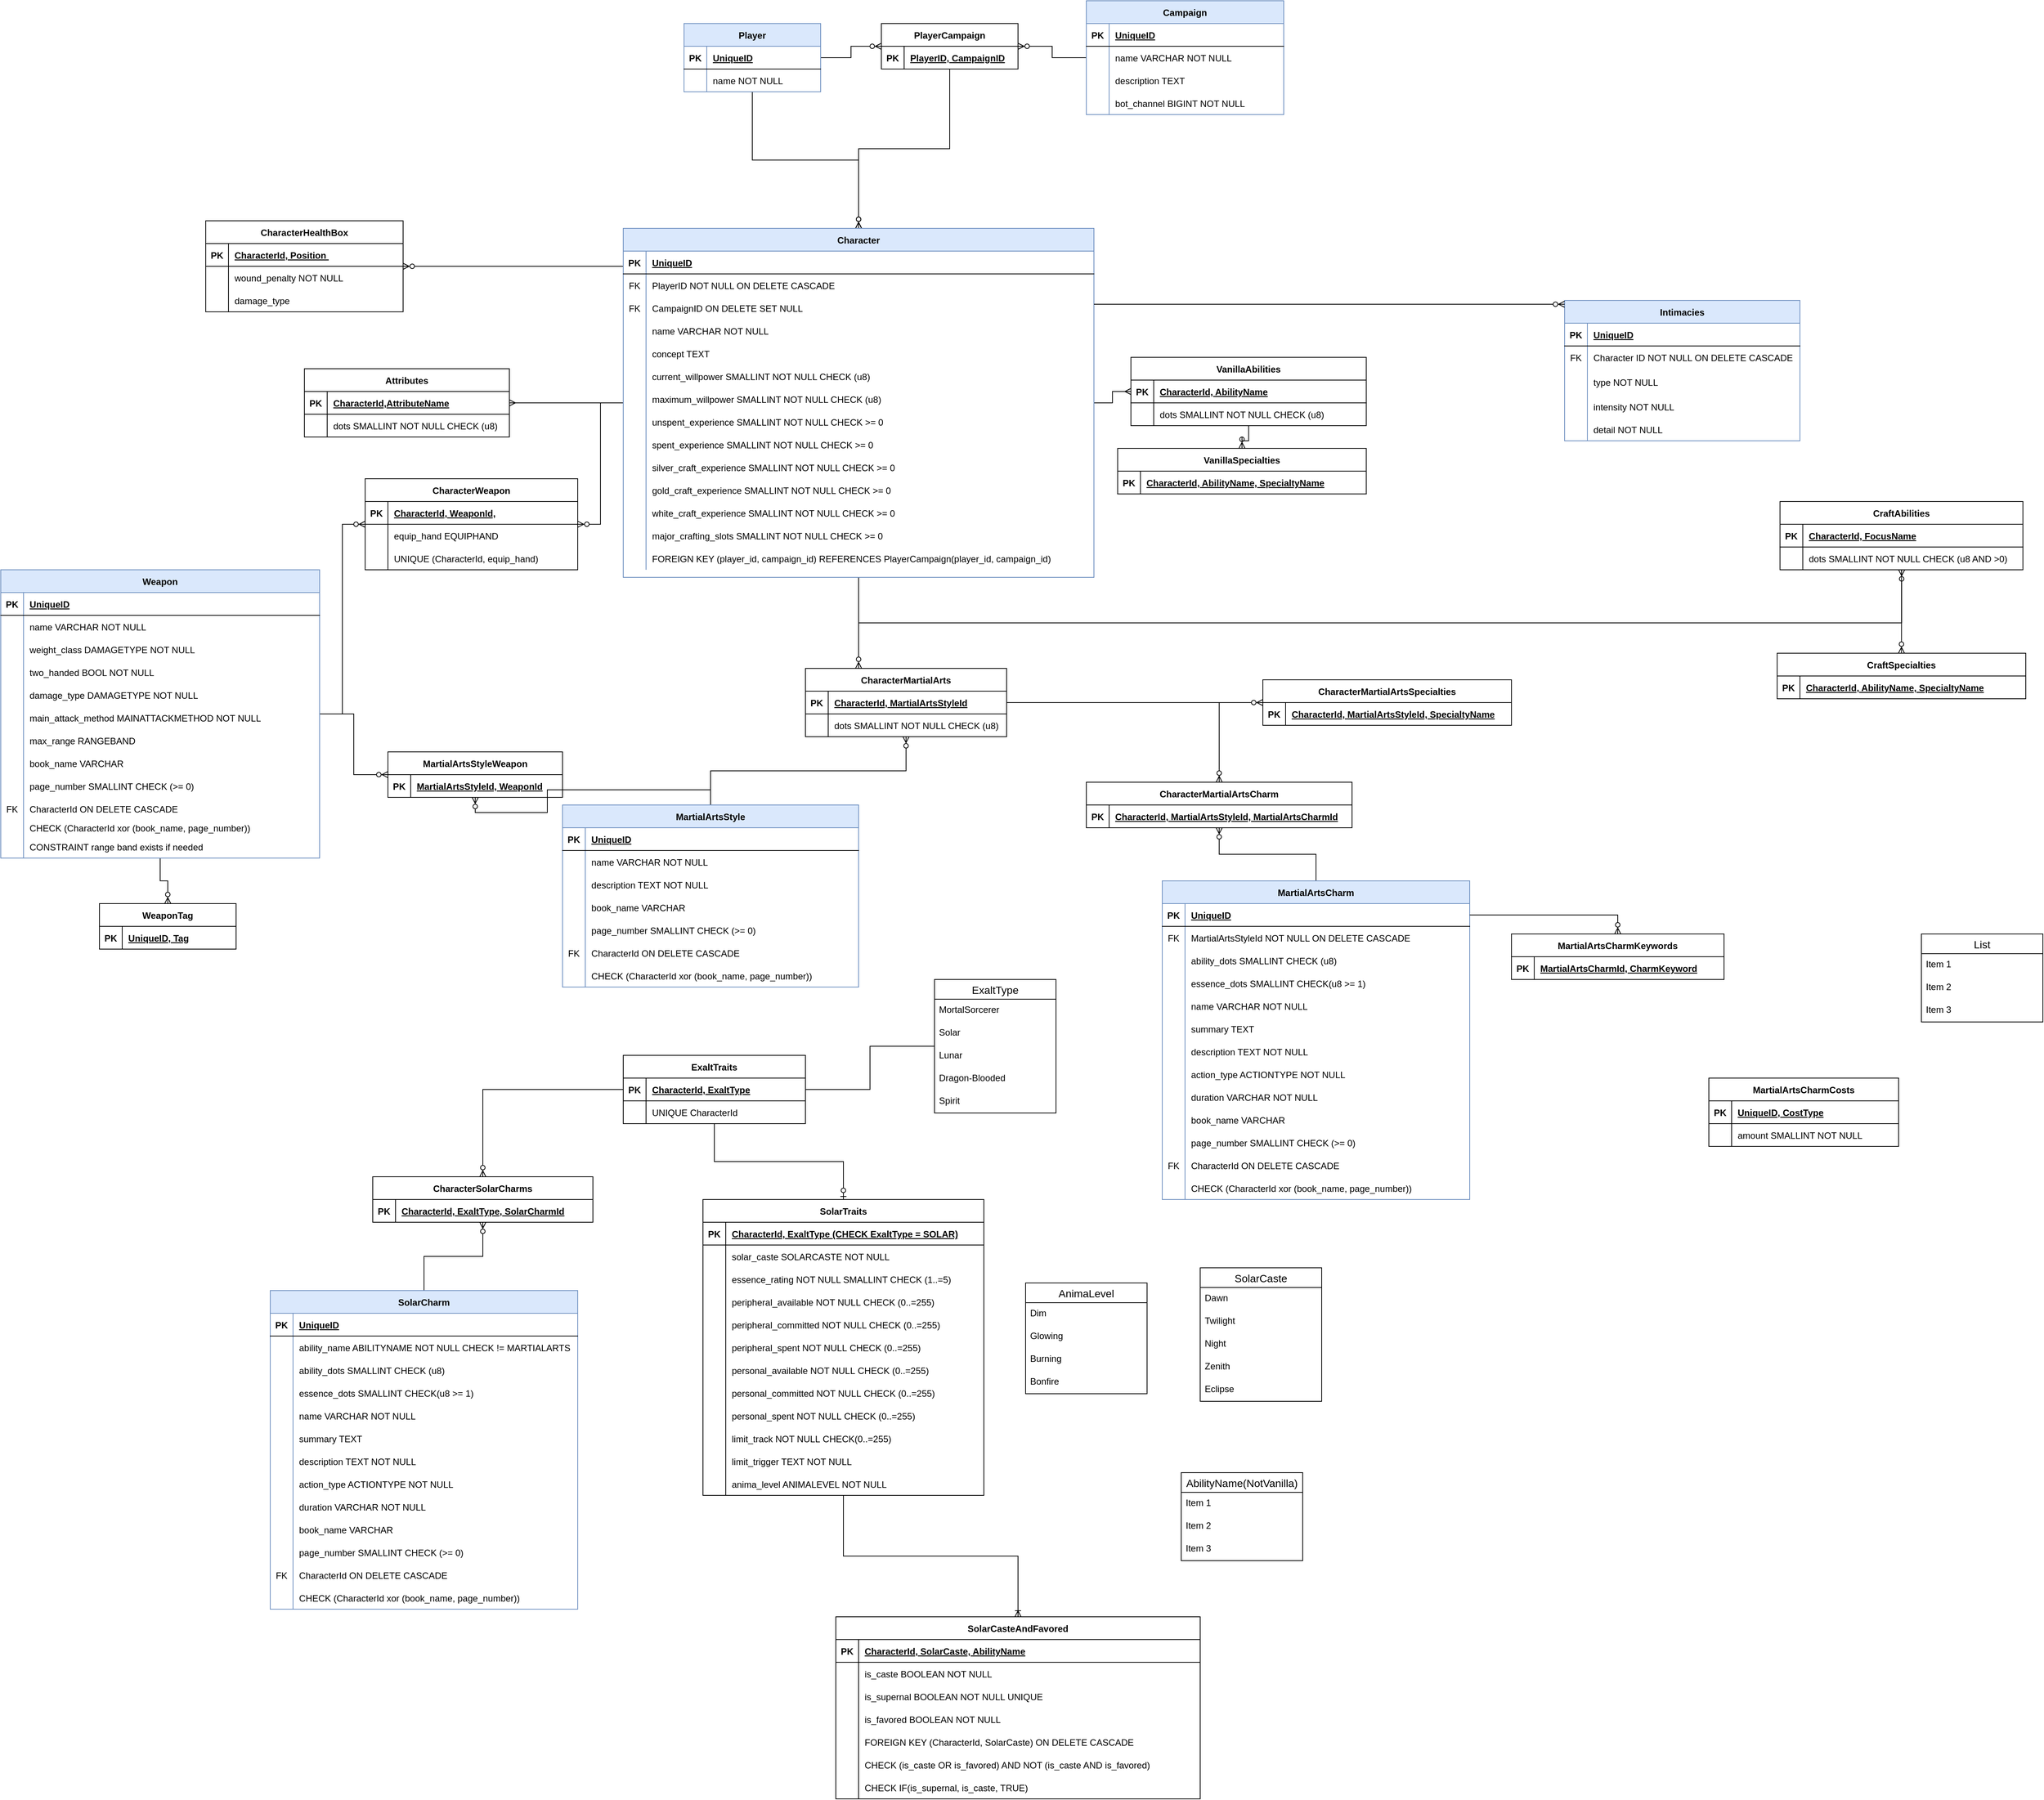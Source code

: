 <mxfile version="20.7.4" type="device"><diagram id="CkIb6DuVztnqHfLHLZmy" name="Page-1"><mxGraphModel dx="2724" dy="572" grid="1" gridSize="10" guides="1" tooltips="1" connect="1" arrows="1" fold="1" page="1" pageScale="1" pageWidth="850" pageHeight="1100" math="0" shadow="0"><root><mxCell id="0"/><mxCell id="1" parent="0"/><mxCell id="hxEpr6-lxpFn5Z1nilZa-42" style="edgeStyle=orthogonalEdgeStyle;rounded=0;orthogonalLoop=1;jettySize=auto;html=1;startArrow=none;startFill=0;endArrow=ERzeroToMany;endFill=0;" parent="1" source="hxEpr6-lxpFn5Z1nilZa-1" target="hxEpr6-lxpFn5Z1nilZa-27" edge="1"><mxGeometry relative="1" as="geometry"/></mxCell><mxCell id="hxEpr6-lxpFn5Z1nilZa-64" style="edgeStyle=orthogonalEdgeStyle;rounded=0;orthogonalLoop=1;jettySize=auto;html=1;startArrow=none;startFill=0;endArrow=ERzeroToMany;endFill=0;" parent="1" source="hxEpr6-lxpFn5Z1nilZa-1" target="hxEpr6-lxpFn5Z1nilZa-44" edge="1"><mxGeometry relative="1" as="geometry"/></mxCell><mxCell id="hxEpr6-lxpFn5Z1nilZa-1" value="Player" style="shape=table;startSize=30;container=1;collapsible=1;childLayout=tableLayout;fixedRows=1;rowLines=0;fontStyle=1;align=center;resizeLast=1;fillColor=#dae8fc;strokeColor=#6c8ebf;" parent="1" vertex="1"><mxGeometry x="30" y="200" width="180" height="90" as="geometry"/></mxCell><mxCell id="hxEpr6-lxpFn5Z1nilZa-2" value="" style="shape=tableRow;horizontal=0;startSize=0;swimlaneHead=0;swimlaneBody=0;fillColor=none;collapsible=0;dropTarget=0;points=[[0,0.5],[1,0.5]];portConstraint=eastwest;top=0;left=0;right=0;bottom=1;" parent="hxEpr6-lxpFn5Z1nilZa-1" vertex="1"><mxGeometry y="30" width="180" height="30" as="geometry"/></mxCell><mxCell id="hxEpr6-lxpFn5Z1nilZa-3" value="PK" style="shape=partialRectangle;connectable=0;fillColor=none;top=0;left=0;bottom=0;right=0;fontStyle=1;overflow=hidden;" parent="hxEpr6-lxpFn5Z1nilZa-2" vertex="1"><mxGeometry width="30" height="30" as="geometry"><mxRectangle width="30" height="30" as="alternateBounds"/></mxGeometry></mxCell><mxCell id="hxEpr6-lxpFn5Z1nilZa-4" value="UniqueID" style="shape=partialRectangle;connectable=0;fillColor=none;top=0;left=0;bottom=0;right=0;align=left;spacingLeft=6;fontStyle=5;overflow=hidden;" parent="hxEpr6-lxpFn5Z1nilZa-2" vertex="1"><mxGeometry x="30" width="150" height="30" as="geometry"><mxRectangle width="150" height="30" as="alternateBounds"/></mxGeometry></mxCell><mxCell id="hxEpr6-lxpFn5Z1nilZa-5" value="" style="shape=tableRow;horizontal=0;startSize=0;swimlaneHead=0;swimlaneBody=0;fillColor=none;collapsible=0;dropTarget=0;points=[[0,0.5],[1,0.5]];portConstraint=eastwest;top=0;left=0;right=0;bottom=0;" parent="hxEpr6-lxpFn5Z1nilZa-1" vertex="1"><mxGeometry y="60" width="180" height="30" as="geometry"/></mxCell><mxCell id="hxEpr6-lxpFn5Z1nilZa-6" value="" style="shape=partialRectangle;connectable=0;fillColor=none;top=0;left=0;bottom=0;right=0;editable=1;overflow=hidden;" parent="hxEpr6-lxpFn5Z1nilZa-5" vertex="1"><mxGeometry width="30" height="30" as="geometry"><mxRectangle width="30" height="30" as="alternateBounds"/></mxGeometry></mxCell><mxCell id="hxEpr6-lxpFn5Z1nilZa-7" value="name NOT NULL" style="shape=partialRectangle;connectable=0;fillColor=none;top=0;left=0;bottom=0;right=0;align=left;spacingLeft=6;overflow=hidden;" parent="hxEpr6-lxpFn5Z1nilZa-5" vertex="1"><mxGeometry x="30" width="150" height="30" as="geometry"><mxRectangle width="150" height="30" as="alternateBounds"/></mxGeometry></mxCell><mxCell id="hxEpr6-lxpFn5Z1nilZa-43" style="edgeStyle=orthogonalEdgeStyle;rounded=0;orthogonalLoop=1;jettySize=auto;html=1;startArrow=none;startFill=0;endArrow=ERzeroToMany;endFill=0;" parent="1" source="hxEpr6-lxpFn5Z1nilZa-14" target="hxEpr6-lxpFn5Z1nilZa-27" edge="1"><mxGeometry relative="1" as="geometry"/></mxCell><mxCell id="hxEpr6-lxpFn5Z1nilZa-14" value="Campaign" style="shape=table;startSize=30;container=1;collapsible=1;childLayout=tableLayout;fixedRows=1;rowLines=0;fontStyle=1;align=center;resizeLast=1;fillColor=#dae8fc;strokeColor=#6c8ebf;" parent="1" vertex="1"><mxGeometry x="560" y="170" width="260" height="150" as="geometry"/></mxCell><mxCell id="hxEpr6-lxpFn5Z1nilZa-15" value="" style="shape=tableRow;horizontal=0;startSize=0;swimlaneHead=0;swimlaneBody=0;fillColor=none;collapsible=0;dropTarget=0;points=[[0,0.5],[1,0.5]];portConstraint=eastwest;top=0;left=0;right=0;bottom=1;" parent="hxEpr6-lxpFn5Z1nilZa-14" vertex="1"><mxGeometry y="30" width="260" height="30" as="geometry"/></mxCell><mxCell id="hxEpr6-lxpFn5Z1nilZa-16" value="PK" style="shape=partialRectangle;connectable=0;fillColor=none;top=0;left=0;bottom=0;right=0;fontStyle=1;overflow=hidden;" parent="hxEpr6-lxpFn5Z1nilZa-15" vertex="1"><mxGeometry width="30" height="30" as="geometry"><mxRectangle width="30" height="30" as="alternateBounds"/></mxGeometry></mxCell><mxCell id="hxEpr6-lxpFn5Z1nilZa-17" value="UniqueID" style="shape=partialRectangle;connectable=0;fillColor=none;top=0;left=0;bottom=0;right=0;align=left;spacingLeft=6;fontStyle=5;overflow=hidden;" parent="hxEpr6-lxpFn5Z1nilZa-15" vertex="1"><mxGeometry x="30" width="230" height="30" as="geometry"><mxRectangle width="230" height="30" as="alternateBounds"/></mxGeometry></mxCell><mxCell id="hxEpr6-lxpFn5Z1nilZa-18" value="" style="shape=tableRow;horizontal=0;startSize=0;swimlaneHead=0;swimlaneBody=0;fillColor=none;collapsible=0;dropTarget=0;points=[[0,0.5],[1,0.5]];portConstraint=eastwest;top=0;left=0;right=0;bottom=0;" parent="hxEpr6-lxpFn5Z1nilZa-14" vertex="1"><mxGeometry y="60" width="260" height="30" as="geometry"/></mxCell><mxCell id="hxEpr6-lxpFn5Z1nilZa-19" value="" style="shape=partialRectangle;connectable=0;fillColor=none;top=0;left=0;bottom=0;right=0;editable=1;overflow=hidden;" parent="hxEpr6-lxpFn5Z1nilZa-18" vertex="1"><mxGeometry width="30" height="30" as="geometry"><mxRectangle width="30" height="30" as="alternateBounds"/></mxGeometry></mxCell><mxCell id="hxEpr6-lxpFn5Z1nilZa-20" value="name VARCHAR NOT NULL" style="shape=partialRectangle;connectable=0;fillColor=none;top=0;left=0;bottom=0;right=0;align=left;spacingLeft=6;overflow=hidden;" parent="hxEpr6-lxpFn5Z1nilZa-18" vertex="1"><mxGeometry x="30" width="230" height="30" as="geometry"><mxRectangle width="230" height="30" as="alternateBounds"/></mxGeometry></mxCell><mxCell id="hxEpr6-lxpFn5Z1nilZa-21" value="" style="shape=tableRow;horizontal=0;startSize=0;swimlaneHead=0;swimlaneBody=0;fillColor=none;collapsible=0;dropTarget=0;points=[[0,0.5],[1,0.5]];portConstraint=eastwest;top=0;left=0;right=0;bottom=0;" parent="hxEpr6-lxpFn5Z1nilZa-14" vertex="1"><mxGeometry y="90" width="260" height="30" as="geometry"/></mxCell><mxCell id="hxEpr6-lxpFn5Z1nilZa-22" value="" style="shape=partialRectangle;connectable=0;fillColor=none;top=0;left=0;bottom=0;right=0;editable=1;overflow=hidden;" parent="hxEpr6-lxpFn5Z1nilZa-21" vertex="1"><mxGeometry width="30" height="30" as="geometry"><mxRectangle width="30" height="30" as="alternateBounds"/></mxGeometry></mxCell><mxCell id="hxEpr6-lxpFn5Z1nilZa-23" value="description TEXT" style="shape=partialRectangle;connectable=0;fillColor=none;top=0;left=0;bottom=0;right=0;align=left;spacingLeft=6;overflow=hidden;" parent="hxEpr6-lxpFn5Z1nilZa-21" vertex="1"><mxGeometry x="30" width="230" height="30" as="geometry"><mxRectangle width="230" height="30" as="alternateBounds"/></mxGeometry></mxCell><mxCell id="hxEpr6-lxpFn5Z1nilZa-24" value="" style="shape=tableRow;horizontal=0;startSize=0;swimlaneHead=0;swimlaneBody=0;fillColor=none;collapsible=0;dropTarget=0;points=[[0,0.5],[1,0.5]];portConstraint=eastwest;top=0;left=0;right=0;bottom=0;" parent="hxEpr6-lxpFn5Z1nilZa-14" vertex="1"><mxGeometry y="120" width="260" height="30" as="geometry"/></mxCell><mxCell id="hxEpr6-lxpFn5Z1nilZa-25" value="" style="shape=partialRectangle;connectable=0;fillColor=none;top=0;left=0;bottom=0;right=0;editable=1;overflow=hidden;" parent="hxEpr6-lxpFn5Z1nilZa-24" vertex="1"><mxGeometry width="30" height="30" as="geometry"><mxRectangle width="30" height="30" as="alternateBounds"/></mxGeometry></mxCell><mxCell id="hxEpr6-lxpFn5Z1nilZa-26" value="bot_channel BIGINT NOT NULL" style="shape=partialRectangle;connectable=0;fillColor=none;top=0;left=0;bottom=0;right=0;align=left;spacingLeft=6;overflow=hidden;" parent="hxEpr6-lxpFn5Z1nilZa-24" vertex="1"><mxGeometry x="30" width="230" height="30" as="geometry"><mxRectangle width="230" height="30" as="alternateBounds"/></mxGeometry></mxCell><mxCell id="hxEpr6-lxpFn5Z1nilZa-72" style="edgeStyle=orthogonalEdgeStyle;rounded=0;orthogonalLoop=1;jettySize=auto;html=1;startArrow=none;startFill=0;endArrow=ERzeroToMany;endFill=0;" parent="1" source="hxEpr6-lxpFn5Z1nilZa-27" target="hxEpr6-lxpFn5Z1nilZa-44" edge="1"><mxGeometry relative="1" as="geometry"/></mxCell><mxCell id="hxEpr6-lxpFn5Z1nilZa-27" value="PlayerCampaign" style="shape=table;startSize=30;container=1;collapsible=1;childLayout=tableLayout;fixedRows=1;rowLines=0;fontStyle=1;align=center;resizeLast=1;" parent="1" vertex="1"><mxGeometry x="290" y="200" width="180" height="60" as="geometry"/></mxCell><mxCell id="hxEpr6-lxpFn5Z1nilZa-28" value="" style="shape=tableRow;horizontal=0;startSize=0;swimlaneHead=0;swimlaneBody=0;fillColor=none;collapsible=0;dropTarget=0;points=[[0,0.5],[1,0.5]];portConstraint=eastwest;top=0;left=0;right=0;bottom=1;" parent="hxEpr6-lxpFn5Z1nilZa-27" vertex="1"><mxGeometry y="30" width="180" height="30" as="geometry"/></mxCell><mxCell id="hxEpr6-lxpFn5Z1nilZa-29" value="PK" style="shape=partialRectangle;connectable=0;fillColor=none;top=0;left=0;bottom=0;right=0;fontStyle=1;overflow=hidden;" parent="hxEpr6-lxpFn5Z1nilZa-28" vertex="1"><mxGeometry width="30" height="30" as="geometry"><mxRectangle width="30" height="30" as="alternateBounds"/></mxGeometry></mxCell><mxCell id="hxEpr6-lxpFn5Z1nilZa-30" value="PlayerID, CampaignID" style="shape=partialRectangle;connectable=0;fillColor=none;top=0;left=0;bottom=0;right=0;align=left;spacingLeft=6;fontStyle=5;overflow=hidden;" parent="hxEpr6-lxpFn5Z1nilZa-28" vertex="1"><mxGeometry x="30" width="150" height="30" as="geometry"><mxRectangle width="150" height="30" as="alternateBounds"/></mxGeometry></mxCell><mxCell id="hxEpr6-lxpFn5Z1nilZa-129" style="edgeStyle=orthogonalEdgeStyle;rounded=0;orthogonalLoop=1;jettySize=auto;html=1;startArrow=none;startFill=0;endArrow=ERmany;endFill=0;" parent="1" source="hxEpr6-lxpFn5Z1nilZa-44" target="hxEpr6-lxpFn5Z1nilZa-116" edge="1"><mxGeometry relative="1" as="geometry"/></mxCell><mxCell id="hxEpr6-lxpFn5Z1nilZa-157" style="edgeStyle=orthogonalEdgeStyle;rounded=0;orthogonalLoop=1;jettySize=auto;html=1;startArrow=none;startFill=0;endArrow=ERmany;endFill=0;" parent="1" source="hxEpr6-lxpFn5Z1nilZa-44" target="hxEpr6-lxpFn5Z1nilZa-144" edge="1"><mxGeometry relative="1" as="geometry"/></mxCell><mxCell id="hxEpr6-lxpFn5Z1nilZa-202" style="edgeStyle=orthogonalEdgeStyle;rounded=0;orthogonalLoop=1;jettySize=auto;html=1;startArrow=none;startFill=0;endArrow=ERzeroToMany;endFill=0;" parent="1" source="hxEpr6-lxpFn5Z1nilZa-44" target="hxEpr6-lxpFn5Z1nilZa-158" edge="1"><mxGeometry relative="1" as="geometry"><Array as="points"><mxPoint x="260" y="990"/><mxPoint x="1634" y="990"/></Array></mxGeometry></mxCell><mxCell id="hxEpr6-lxpFn5Z1nilZa-262" style="edgeStyle=orthogonalEdgeStyle;rounded=0;orthogonalLoop=1;jettySize=auto;html=1;startArrow=none;startFill=0;endArrow=ERzeroToMany;endFill=0;" parent="1" source="hxEpr6-lxpFn5Z1nilZa-44" target="hxEpr6-lxpFn5Z1nilZa-248" edge="1"><mxGeometry relative="1" as="geometry"><Array as="points"><mxPoint x="260" y="1020"/><mxPoint x="260" y="1020"/></Array></mxGeometry></mxCell><mxCell id="hxEpr6-lxpFn5Z1nilZa-309" style="edgeStyle=orthogonalEdgeStyle;rounded=0;orthogonalLoop=1;jettySize=auto;html=1;startArrow=none;startFill=0;endArrow=ERzeroToMany;endFill=0;" parent="1" source="hxEpr6-lxpFn5Z1nilZa-44" target="hxEpr6-lxpFn5Z1nilZa-296" edge="1"><mxGeometry relative="1" as="geometry"><Array as="points"><mxPoint x="-140" y="520"/><mxPoint x="-140" y="520"/></Array></mxGeometry></mxCell><mxCell id="hxEpr6-lxpFn5Z1nilZa-501" style="edgeStyle=orthogonalEdgeStyle;rounded=0;orthogonalLoop=1;jettySize=auto;html=1;startArrow=none;startFill=0;endArrow=ERzeroToMany;endFill=0;" parent="1" source="hxEpr6-lxpFn5Z1nilZa-44" target="hxEpr6-lxpFn5Z1nilZa-488" edge="1"><mxGeometry relative="1" as="geometry"/></mxCell><mxCell id="hxEpr6-lxpFn5Z1nilZa-44" value="Character" style="shape=table;startSize=30;container=1;collapsible=1;childLayout=tableLayout;fixedRows=1;rowLines=0;fontStyle=1;align=center;resizeLast=1;fillColor=#dae8fc;strokeColor=#6c8ebf;" parent="1" vertex="1"><mxGeometry x="-50" y="470" width="620" height="460" as="geometry"/></mxCell><mxCell id="hxEpr6-lxpFn5Z1nilZa-45" value="" style="shape=tableRow;horizontal=0;startSize=0;swimlaneHead=0;swimlaneBody=0;fillColor=none;collapsible=0;dropTarget=0;points=[[0,0.5],[1,0.5]];portConstraint=eastwest;top=0;left=0;right=0;bottom=1;" parent="hxEpr6-lxpFn5Z1nilZa-44" vertex="1"><mxGeometry y="30" width="620" height="30" as="geometry"/></mxCell><mxCell id="hxEpr6-lxpFn5Z1nilZa-46" value="PK" style="shape=partialRectangle;connectable=0;fillColor=none;top=0;left=0;bottom=0;right=0;fontStyle=1;overflow=hidden;" parent="hxEpr6-lxpFn5Z1nilZa-45" vertex="1"><mxGeometry width="30" height="30" as="geometry"><mxRectangle width="30" height="30" as="alternateBounds"/></mxGeometry></mxCell><mxCell id="hxEpr6-lxpFn5Z1nilZa-47" value="UniqueID" style="shape=partialRectangle;connectable=0;fillColor=none;top=0;left=0;bottom=0;right=0;align=left;spacingLeft=6;fontStyle=5;overflow=hidden;" parent="hxEpr6-lxpFn5Z1nilZa-45" vertex="1"><mxGeometry x="30" width="590" height="30" as="geometry"><mxRectangle width="590" height="30" as="alternateBounds"/></mxGeometry></mxCell><mxCell id="hxEpr6-lxpFn5Z1nilZa-58" value="" style="shape=tableRow;horizontal=0;startSize=0;swimlaneHead=0;swimlaneBody=0;fillColor=none;collapsible=0;dropTarget=0;points=[[0,0.5],[1,0.5]];portConstraint=eastwest;top=0;left=0;right=0;bottom=0;" parent="hxEpr6-lxpFn5Z1nilZa-44" vertex="1"><mxGeometry y="60" width="620" height="30" as="geometry"/></mxCell><mxCell id="hxEpr6-lxpFn5Z1nilZa-59" value="FK" style="shape=partialRectangle;connectable=0;fillColor=none;top=0;left=0;bottom=0;right=0;fontStyle=0;overflow=hidden;" parent="hxEpr6-lxpFn5Z1nilZa-58" vertex="1"><mxGeometry width="30" height="30" as="geometry"><mxRectangle width="30" height="30" as="alternateBounds"/></mxGeometry></mxCell><mxCell id="hxEpr6-lxpFn5Z1nilZa-60" value="PlayerID NOT NULL ON DELETE CASCADE" style="shape=partialRectangle;connectable=0;fillColor=none;top=0;left=0;bottom=0;right=0;align=left;spacingLeft=6;fontStyle=0;overflow=hidden;" parent="hxEpr6-lxpFn5Z1nilZa-58" vertex="1"><mxGeometry x="30" width="590" height="30" as="geometry"><mxRectangle width="590" height="30" as="alternateBounds"/></mxGeometry></mxCell><mxCell id="hxEpr6-lxpFn5Z1nilZa-69" value="" style="shape=tableRow;horizontal=0;startSize=0;swimlaneHead=0;swimlaneBody=0;fillColor=none;collapsible=0;dropTarget=0;points=[[0,0.5],[1,0.5]];portConstraint=eastwest;top=0;left=0;right=0;bottom=0;" parent="hxEpr6-lxpFn5Z1nilZa-44" vertex="1"><mxGeometry y="90" width="620" height="30" as="geometry"/></mxCell><mxCell id="hxEpr6-lxpFn5Z1nilZa-70" value="FK" style="shape=partialRectangle;connectable=0;fillColor=none;top=0;left=0;bottom=0;right=0;fontStyle=0;overflow=hidden;" parent="hxEpr6-lxpFn5Z1nilZa-69" vertex="1"><mxGeometry width="30" height="30" as="geometry"><mxRectangle width="30" height="30" as="alternateBounds"/></mxGeometry></mxCell><mxCell id="hxEpr6-lxpFn5Z1nilZa-71" value="CampaignID ON DELETE SET NULL" style="shape=partialRectangle;connectable=0;fillColor=none;top=0;left=0;bottom=0;right=0;align=left;spacingLeft=6;fontStyle=0;overflow=hidden;" parent="hxEpr6-lxpFn5Z1nilZa-69" vertex="1"><mxGeometry x="30" width="590" height="30" as="geometry"><mxRectangle width="590" height="30" as="alternateBounds"/></mxGeometry></mxCell><mxCell id="hxEpr6-lxpFn5Z1nilZa-51" value="" style="shape=tableRow;horizontal=0;startSize=0;swimlaneHead=0;swimlaneBody=0;fillColor=none;collapsible=0;dropTarget=0;points=[[0,0.5],[1,0.5]];portConstraint=eastwest;top=0;left=0;right=0;bottom=0;" parent="hxEpr6-lxpFn5Z1nilZa-44" vertex="1"><mxGeometry y="120" width="620" height="30" as="geometry"/></mxCell><mxCell id="hxEpr6-lxpFn5Z1nilZa-52" value="" style="shape=partialRectangle;connectable=0;fillColor=none;top=0;left=0;bottom=0;right=0;editable=1;overflow=hidden;" parent="hxEpr6-lxpFn5Z1nilZa-51" vertex="1"><mxGeometry width="30" height="30" as="geometry"><mxRectangle width="30" height="30" as="alternateBounds"/></mxGeometry></mxCell><mxCell id="hxEpr6-lxpFn5Z1nilZa-53" value="name VARCHAR NOT NULL" style="shape=partialRectangle;connectable=0;fillColor=none;top=0;left=0;bottom=0;right=0;align=left;spacingLeft=6;overflow=hidden;" parent="hxEpr6-lxpFn5Z1nilZa-51" vertex="1"><mxGeometry x="30" width="590" height="30" as="geometry"><mxRectangle width="590" height="30" as="alternateBounds"/></mxGeometry></mxCell><mxCell id="hxEpr6-lxpFn5Z1nilZa-54" value="" style="shape=tableRow;horizontal=0;startSize=0;swimlaneHead=0;swimlaneBody=0;fillColor=none;collapsible=0;dropTarget=0;points=[[0,0.5],[1,0.5]];portConstraint=eastwest;top=0;left=0;right=0;bottom=0;" parent="hxEpr6-lxpFn5Z1nilZa-44" vertex="1"><mxGeometry y="150" width="620" height="30" as="geometry"/></mxCell><mxCell id="hxEpr6-lxpFn5Z1nilZa-55" value="" style="shape=partialRectangle;connectable=0;fillColor=none;top=0;left=0;bottom=0;right=0;editable=1;overflow=hidden;" parent="hxEpr6-lxpFn5Z1nilZa-54" vertex="1"><mxGeometry width="30" height="30" as="geometry"><mxRectangle width="30" height="30" as="alternateBounds"/></mxGeometry></mxCell><mxCell id="hxEpr6-lxpFn5Z1nilZa-56" value="concept TEXT" style="shape=partialRectangle;connectable=0;fillColor=none;top=0;left=0;bottom=0;right=0;align=left;spacingLeft=6;overflow=hidden;" parent="hxEpr6-lxpFn5Z1nilZa-54" vertex="1"><mxGeometry x="30" width="590" height="30" as="geometry"><mxRectangle width="590" height="30" as="alternateBounds"/></mxGeometry></mxCell><mxCell id="hxEpr6-lxpFn5Z1nilZa-74" value="" style="shape=tableRow;horizontal=0;startSize=0;swimlaneHead=0;swimlaneBody=0;fillColor=none;collapsible=0;dropTarget=0;points=[[0,0.5],[1,0.5]];portConstraint=eastwest;top=0;left=0;right=0;bottom=0;" parent="hxEpr6-lxpFn5Z1nilZa-44" vertex="1"><mxGeometry y="180" width="620" height="30" as="geometry"/></mxCell><mxCell id="hxEpr6-lxpFn5Z1nilZa-75" value="" style="shape=partialRectangle;connectable=0;fillColor=none;top=0;left=0;bottom=0;right=0;editable=1;overflow=hidden;" parent="hxEpr6-lxpFn5Z1nilZa-74" vertex="1"><mxGeometry width="30" height="30" as="geometry"><mxRectangle width="30" height="30" as="alternateBounds"/></mxGeometry></mxCell><mxCell id="hxEpr6-lxpFn5Z1nilZa-76" value="current_willpower SMALLINT NOT NULL CHECK (u8)" style="shape=partialRectangle;connectable=0;fillColor=none;top=0;left=0;bottom=0;right=0;align=left;spacingLeft=6;overflow=hidden;" parent="hxEpr6-lxpFn5Z1nilZa-74" vertex="1"><mxGeometry x="30" width="590" height="30" as="geometry"><mxRectangle width="590" height="30" as="alternateBounds"/></mxGeometry></mxCell><mxCell id="hxEpr6-lxpFn5Z1nilZa-78" value="" style="shape=tableRow;horizontal=0;startSize=0;swimlaneHead=0;swimlaneBody=0;fillColor=none;collapsible=0;dropTarget=0;points=[[0,0.5],[1,0.5]];portConstraint=eastwest;top=0;left=0;right=0;bottom=0;" parent="hxEpr6-lxpFn5Z1nilZa-44" vertex="1"><mxGeometry y="210" width="620" height="30" as="geometry"/></mxCell><mxCell id="hxEpr6-lxpFn5Z1nilZa-79" value="" style="shape=partialRectangle;connectable=0;fillColor=none;top=0;left=0;bottom=0;right=0;editable=1;overflow=hidden;" parent="hxEpr6-lxpFn5Z1nilZa-78" vertex="1"><mxGeometry width="30" height="30" as="geometry"><mxRectangle width="30" height="30" as="alternateBounds"/></mxGeometry></mxCell><mxCell id="hxEpr6-lxpFn5Z1nilZa-80" value="maximum_willpower SMALLINT NOT NULL CHECK (u8)" style="shape=partialRectangle;connectable=0;fillColor=none;top=0;left=0;bottom=0;right=0;align=left;spacingLeft=6;overflow=hidden;" parent="hxEpr6-lxpFn5Z1nilZa-78" vertex="1"><mxGeometry x="30" width="590" height="30" as="geometry"><mxRectangle width="590" height="30" as="alternateBounds"/></mxGeometry></mxCell><mxCell id="hxEpr6-lxpFn5Z1nilZa-103" value="" style="shape=tableRow;horizontal=0;startSize=0;swimlaneHead=0;swimlaneBody=0;fillColor=none;collapsible=0;dropTarget=0;points=[[0,0.5],[1,0.5]];portConstraint=eastwest;top=0;left=0;right=0;bottom=0;" parent="hxEpr6-lxpFn5Z1nilZa-44" vertex="1"><mxGeometry y="240" width="620" height="30" as="geometry"/></mxCell><mxCell id="hxEpr6-lxpFn5Z1nilZa-104" value="" style="shape=partialRectangle;connectable=0;fillColor=none;top=0;left=0;bottom=0;right=0;editable=1;overflow=hidden;" parent="hxEpr6-lxpFn5Z1nilZa-103" vertex="1"><mxGeometry width="30" height="30" as="geometry"><mxRectangle width="30" height="30" as="alternateBounds"/></mxGeometry></mxCell><mxCell id="hxEpr6-lxpFn5Z1nilZa-105" value="unspent_experience SMALLINT NOT NULL CHECK &gt;= 0" style="shape=partialRectangle;connectable=0;fillColor=none;top=0;left=0;bottom=0;right=0;align=left;spacingLeft=6;overflow=hidden;" parent="hxEpr6-lxpFn5Z1nilZa-103" vertex="1"><mxGeometry x="30" width="590" height="30" as="geometry"><mxRectangle width="590" height="30" as="alternateBounds"/></mxGeometry></mxCell><mxCell id="hxEpr6-lxpFn5Z1nilZa-113" value="" style="shape=tableRow;horizontal=0;startSize=0;swimlaneHead=0;swimlaneBody=0;fillColor=none;collapsible=0;dropTarget=0;points=[[0,0.5],[1,0.5]];portConstraint=eastwest;top=0;left=0;right=0;bottom=0;" parent="hxEpr6-lxpFn5Z1nilZa-44" vertex="1"><mxGeometry y="270" width="620" height="30" as="geometry"/></mxCell><mxCell id="hxEpr6-lxpFn5Z1nilZa-114" value="" style="shape=partialRectangle;connectable=0;fillColor=none;top=0;left=0;bottom=0;right=0;editable=1;overflow=hidden;" parent="hxEpr6-lxpFn5Z1nilZa-113" vertex="1"><mxGeometry width="30" height="30" as="geometry"><mxRectangle width="30" height="30" as="alternateBounds"/></mxGeometry></mxCell><mxCell id="hxEpr6-lxpFn5Z1nilZa-115" value="spent_experience SMALLINT NOT NULL CHECK &gt;= 0" style="shape=partialRectangle;connectable=0;fillColor=none;top=0;left=0;bottom=0;right=0;align=left;spacingLeft=6;overflow=hidden;" parent="hxEpr6-lxpFn5Z1nilZa-113" vertex="1"><mxGeometry x="30" width="590" height="30" as="geometry"><mxRectangle width="590" height="30" as="alternateBounds"/></mxGeometry></mxCell><mxCell id="hxEpr6-lxpFn5Z1nilZa-172" value="" style="shape=tableRow;horizontal=0;startSize=0;swimlaneHead=0;swimlaneBody=0;fillColor=none;collapsible=0;dropTarget=0;points=[[0,0.5],[1,0.5]];portConstraint=eastwest;top=0;left=0;right=0;bottom=0;" parent="hxEpr6-lxpFn5Z1nilZa-44" vertex="1"><mxGeometry y="300" width="620" height="30" as="geometry"/></mxCell><mxCell id="hxEpr6-lxpFn5Z1nilZa-173" value="" style="shape=partialRectangle;connectable=0;fillColor=none;top=0;left=0;bottom=0;right=0;editable=1;overflow=hidden;" parent="hxEpr6-lxpFn5Z1nilZa-172" vertex="1"><mxGeometry width="30" height="30" as="geometry"><mxRectangle width="30" height="30" as="alternateBounds"/></mxGeometry></mxCell><mxCell id="hxEpr6-lxpFn5Z1nilZa-174" value="silver_craft_experience SMALLINT NOT NULL CHECK &gt;= 0" style="shape=partialRectangle;connectable=0;fillColor=none;top=0;left=0;bottom=0;right=0;align=left;spacingLeft=6;overflow=hidden;" parent="hxEpr6-lxpFn5Z1nilZa-172" vertex="1"><mxGeometry x="30" width="590" height="30" as="geometry"><mxRectangle width="590" height="30" as="alternateBounds"/></mxGeometry></mxCell><mxCell id="hxEpr6-lxpFn5Z1nilZa-177" value="" style="shape=tableRow;horizontal=0;startSize=0;swimlaneHead=0;swimlaneBody=0;fillColor=none;collapsible=0;dropTarget=0;points=[[0,0.5],[1,0.5]];portConstraint=eastwest;top=0;left=0;right=0;bottom=0;" parent="hxEpr6-lxpFn5Z1nilZa-44" vertex="1"><mxGeometry y="330" width="620" height="30" as="geometry"/></mxCell><mxCell id="hxEpr6-lxpFn5Z1nilZa-178" value="" style="shape=partialRectangle;connectable=0;fillColor=none;top=0;left=0;bottom=0;right=0;editable=1;overflow=hidden;" parent="hxEpr6-lxpFn5Z1nilZa-177" vertex="1"><mxGeometry width="30" height="30" as="geometry"><mxRectangle width="30" height="30" as="alternateBounds"/></mxGeometry></mxCell><mxCell id="hxEpr6-lxpFn5Z1nilZa-179" value="gold_craft_experience SMALLINT NOT NULL CHECK &gt;= 0" style="shape=partialRectangle;connectable=0;fillColor=none;top=0;left=0;bottom=0;right=0;align=left;spacingLeft=6;overflow=hidden;" parent="hxEpr6-lxpFn5Z1nilZa-177" vertex="1"><mxGeometry x="30" width="590" height="30" as="geometry"><mxRectangle width="590" height="30" as="alternateBounds"/></mxGeometry></mxCell><mxCell id="hxEpr6-lxpFn5Z1nilZa-182" value="" style="shape=tableRow;horizontal=0;startSize=0;swimlaneHead=0;swimlaneBody=0;fillColor=none;collapsible=0;dropTarget=0;points=[[0,0.5],[1,0.5]];portConstraint=eastwest;top=0;left=0;right=0;bottom=0;" parent="hxEpr6-lxpFn5Z1nilZa-44" vertex="1"><mxGeometry y="360" width="620" height="30" as="geometry"/></mxCell><mxCell id="hxEpr6-lxpFn5Z1nilZa-183" value="" style="shape=partialRectangle;connectable=0;fillColor=none;top=0;left=0;bottom=0;right=0;editable=1;overflow=hidden;" parent="hxEpr6-lxpFn5Z1nilZa-182" vertex="1"><mxGeometry width="30" height="30" as="geometry"><mxRectangle width="30" height="30" as="alternateBounds"/></mxGeometry></mxCell><mxCell id="hxEpr6-lxpFn5Z1nilZa-184" value="white_craft_experience SMALLINT NOT NULL CHECK &gt;= 0" style="shape=partialRectangle;connectable=0;fillColor=none;top=0;left=0;bottom=0;right=0;align=left;spacingLeft=6;overflow=hidden;" parent="hxEpr6-lxpFn5Z1nilZa-182" vertex="1"><mxGeometry x="30" width="590" height="30" as="geometry"><mxRectangle width="590" height="30" as="alternateBounds"/></mxGeometry></mxCell><mxCell id="hxEpr6-lxpFn5Z1nilZa-187" value="" style="shape=tableRow;horizontal=0;startSize=0;swimlaneHead=0;swimlaneBody=0;fillColor=none;collapsible=0;dropTarget=0;points=[[0,0.5],[1,0.5]];portConstraint=eastwest;top=0;left=0;right=0;bottom=0;" parent="hxEpr6-lxpFn5Z1nilZa-44" vertex="1"><mxGeometry y="390" width="620" height="30" as="geometry"/></mxCell><mxCell id="hxEpr6-lxpFn5Z1nilZa-188" value="" style="shape=partialRectangle;connectable=0;fillColor=none;top=0;left=0;bottom=0;right=0;editable=1;overflow=hidden;" parent="hxEpr6-lxpFn5Z1nilZa-187" vertex="1"><mxGeometry width="30" height="30" as="geometry"><mxRectangle width="30" height="30" as="alternateBounds"/></mxGeometry></mxCell><mxCell id="hxEpr6-lxpFn5Z1nilZa-189" value="major_crafting_slots SMALLINT NOT NULL CHECK &gt;= 0" style="shape=partialRectangle;connectable=0;fillColor=none;top=0;left=0;bottom=0;right=0;align=left;spacingLeft=6;overflow=hidden;" parent="hxEpr6-lxpFn5Z1nilZa-187" vertex="1"><mxGeometry x="30" width="590" height="30" as="geometry"><mxRectangle width="590" height="30" as="alternateBounds"/></mxGeometry></mxCell><mxCell id="hxEpr6-lxpFn5Z1nilZa-244" value="" style="shape=tableRow;horizontal=0;startSize=0;swimlaneHead=0;swimlaneBody=0;fillColor=none;collapsible=0;dropTarget=0;points=[[0,0.5],[1,0.5]];portConstraint=eastwest;top=0;left=0;right=0;bottom=0;" parent="hxEpr6-lxpFn5Z1nilZa-44" vertex="1"><mxGeometry y="420" width="620" height="30" as="geometry"/></mxCell><mxCell id="hxEpr6-lxpFn5Z1nilZa-245" value="" style="shape=partialRectangle;connectable=0;fillColor=none;top=0;left=0;bottom=0;right=0;editable=1;overflow=hidden;" parent="hxEpr6-lxpFn5Z1nilZa-244" vertex="1"><mxGeometry width="30" height="30" as="geometry"><mxRectangle width="30" height="30" as="alternateBounds"/></mxGeometry></mxCell><mxCell id="hxEpr6-lxpFn5Z1nilZa-246" value="FOREIGN KEY (player_id, campaign_id) REFERENCES PlayerCampaign(player_id, campaign_id)" style="shape=partialRectangle;connectable=0;fillColor=none;top=0;left=0;bottom=0;right=0;align=left;spacingLeft=6;overflow=hidden;" parent="hxEpr6-lxpFn5Z1nilZa-244" vertex="1"><mxGeometry x="30" width="590" height="30" as="geometry"><mxRectangle width="590" height="30" as="alternateBounds"/></mxGeometry></mxCell><mxCell id="hxEpr6-lxpFn5Z1nilZa-143" style="edgeStyle=orthogonalEdgeStyle;rounded=0;orthogonalLoop=1;jettySize=auto;html=1;startArrow=none;startFill=0;endArrow=ERzeroToMany;endFill=0;" parent="1" source="hxEpr6-lxpFn5Z1nilZa-116" target="hxEpr6-lxpFn5Z1nilZa-130" edge="1"><mxGeometry relative="1" as="geometry"/></mxCell><mxCell id="hxEpr6-lxpFn5Z1nilZa-116" value="VanillaAbilities" style="shape=table;startSize=30;container=1;collapsible=1;childLayout=tableLayout;fixedRows=1;rowLines=0;fontStyle=1;align=center;resizeLast=1;" parent="1" vertex="1"><mxGeometry x="618.75" y="640" width="310" height="90" as="geometry"/></mxCell><mxCell id="hxEpr6-lxpFn5Z1nilZa-117" value="" style="shape=tableRow;horizontal=0;startSize=0;swimlaneHead=0;swimlaneBody=0;fillColor=none;collapsible=0;dropTarget=0;points=[[0,0.5],[1,0.5]];portConstraint=eastwest;top=0;left=0;right=0;bottom=1;" parent="hxEpr6-lxpFn5Z1nilZa-116" vertex="1"><mxGeometry y="30" width="310" height="30" as="geometry"/></mxCell><mxCell id="hxEpr6-lxpFn5Z1nilZa-118" value="PK" style="shape=partialRectangle;connectable=0;fillColor=none;top=0;left=0;bottom=0;right=0;fontStyle=1;overflow=hidden;" parent="hxEpr6-lxpFn5Z1nilZa-117" vertex="1"><mxGeometry width="30" height="30" as="geometry"><mxRectangle width="30" height="30" as="alternateBounds"/></mxGeometry></mxCell><mxCell id="hxEpr6-lxpFn5Z1nilZa-119" value="CharacterId, AbilityName" style="shape=partialRectangle;connectable=0;fillColor=none;top=0;left=0;bottom=0;right=0;align=left;spacingLeft=6;fontStyle=5;overflow=hidden;" parent="hxEpr6-lxpFn5Z1nilZa-117" vertex="1"><mxGeometry x="30" width="280" height="30" as="geometry"><mxRectangle width="280" height="30" as="alternateBounds"/></mxGeometry></mxCell><mxCell id="hxEpr6-lxpFn5Z1nilZa-120" value="" style="shape=tableRow;horizontal=0;startSize=0;swimlaneHead=0;swimlaneBody=0;fillColor=none;collapsible=0;dropTarget=0;points=[[0,0.5],[1,0.5]];portConstraint=eastwest;top=0;left=0;right=0;bottom=0;" parent="hxEpr6-lxpFn5Z1nilZa-116" vertex="1"><mxGeometry y="60" width="310" height="30" as="geometry"/></mxCell><mxCell id="hxEpr6-lxpFn5Z1nilZa-121" value="" style="shape=partialRectangle;connectable=0;fillColor=none;top=0;left=0;bottom=0;right=0;editable=1;overflow=hidden;" parent="hxEpr6-lxpFn5Z1nilZa-120" vertex="1"><mxGeometry width="30" height="30" as="geometry"><mxRectangle width="30" height="30" as="alternateBounds"/></mxGeometry></mxCell><mxCell id="hxEpr6-lxpFn5Z1nilZa-122" value="dots SMALLINT NOT NULL CHECK (u8)" style="shape=partialRectangle;connectable=0;fillColor=none;top=0;left=0;bottom=0;right=0;align=left;spacingLeft=6;overflow=hidden;" parent="hxEpr6-lxpFn5Z1nilZa-120" vertex="1"><mxGeometry x="30" width="280" height="30" as="geometry"><mxRectangle width="280" height="30" as="alternateBounds"/></mxGeometry></mxCell><mxCell id="hxEpr6-lxpFn5Z1nilZa-130" value="VanillaSpecialties" style="shape=table;startSize=30;container=1;collapsible=1;childLayout=tableLayout;fixedRows=1;rowLines=0;fontStyle=1;align=center;resizeLast=1;" parent="1" vertex="1"><mxGeometry x="601.25" y="760" width="327.5" height="60" as="geometry"/></mxCell><mxCell id="hxEpr6-lxpFn5Z1nilZa-131" value="" style="shape=tableRow;horizontal=0;startSize=0;swimlaneHead=0;swimlaneBody=0;fillColor=none;collapsible=0;dropTarget=0;points=[[0,0.5],[1,0.5]];portConstraint=eastwest;top=0;left=0;right=0;bottom=1;" parent="hxEpr6-lxpFn5Z1nilZa-130" vertex="1"><mxGeometry y="30" width="327.5" height="30" as="geometry"/></mxCell><mxCell id="hxEpr6-lxpFn5Z1nilZa-132" value="PK" style="shape=partialRectangle;connectable=0;fillColor=none;top=0;left=0;bottom=0;right=0;fontStyle=1;overflow=hidden;" parent="hxEpr6-lxpFn5Z1nilZa-131" vertex="1"><mxGeometry width="30" height="30" as="geometry"><mxRectangle width="30" height="30" as="alternateBounds"/></mxGeometry></mxCell><mxCell id="hxEpr6-lxpFn5Z1nilZa-133" value="CharacterId, AbilityName, SpecialtyName" style="shape=partialRectangle;connectable=0;fillColor=none;top=0;left=0;bottom=0;right=0;align=left;spacingLeft=6;fontStyle=5;overflow=hidden;" parent="hxEpr6-lxpFn5Z1nilZa-131" vertex="1"><mxGeometry x="30" width="297.5" height="30" as="geometry"><mxRectangle width="297.5" height="30" as="alternateBounds"/></mxGeometry></mxCell><mxCell id="hxEpr6-lxpFn5Z1nilZa-144" value="Attributes" style="shape=table;startSize=30;container=1;collapsible=1;childLayout=tableLayout;fixedRows=1;rowLines=0;fontStyle=1;align=center;resizeLast=1;" parent="1" vertex="1"><mxGeometry x="-470" y="655" width="270" height="90" as="geometry"/></mxCell><mxCell id="hxEpr6-lxpFn5Z1nilZa-145" value="" style="shape=tableRow;horizontal=0;startSize=0;swimlaneHead=0;swimlaneBody=0;fillColor=none;collapsible=0;dropTarget=0;points=[[0,0.5],[1,0.5]];portConstraint=eastwest;top=0;left=0;right=0;bottom=1;" parent="hxEpr6-lxpFn5Z1nilZa-144" vertex="1"><mxGeometry y="30" width="270" height="30" as="geometry"/></mxCell><mxCell id="hxEpr6-lxpFn5Z1nilZa-146" value="PK" style="shape=partialRectangle;connectable=0;fillColor=none;top=0;left=0;bottom=0;right=0;fontStyle=1;overflow=hidden;" parent="hxEpr6-lxpFn5Z1nilZa-145" vertex="1"><mxGeometry width="30" height="30" as="geometry"><mxRectangle width="30" height="30" as="alternateBounds"/></mxGeometry></mxCell><mxCell id="hxEpr6-lxpFn5Z1nilZa-147" value="CharacterId,AttributeName" style="shape=partialRectangle;connectable=0;fillColor=none;top=0;left=0;bottom=0;right=0;align=left;spacingLeft=6;fontStyle=5;overflow=hidden;" parent="hxEpr6-lxpFn5Z1nilZa-145" vertex="1"><mxGeometry x="30" width="240" height="30" as="geometry"><mxRectangle width="240" height="30" as="alternateBounds"/></mxGeometry></mxCell><mxCell id="hxEpr6-lxpFn5Z1nilZa-148" value="" style="shape=tableRow;horizontal=0;startSize=0;swimlaneHead=0;swimlaneBody=0;fillColor=none;collapsible=0;dropTarget=0;points=[[0,0.5],[1,0.5]];portConstraint=eastwest;top=0;left=0;right=0;bottom=0;" parent="hxEpr6-lxpFn5Z1nilZa-144" vertex="1"><mxGeometry y="60" width="270" height="30" as="geometry"/></mxCell><mxCell id="hxEpr6-lxpFn5Z1nilZa-149" value="" style="shape=partialRectangle;connectable=0;fillColor=none;top=0;left=0;bottom=0;right=0;editable=1;overflow=hidden;" parent="hxEpr6-lxpFn5Z1nilZa-148" vertex="1"><mxGeometry width="30" height="30" as="geometry"><mxRectangle width="30" height="30" as="alternateBounds"/></mxGeometry></mxCell><mxCell id="hxEpr6-lxpFn5Z1nilZa-150" value="dots SMALLINT NOT NULL CHECK (u8)" style="shape=partialRectangle;connectable=0;fillColor=none;top=0;left=0;bottom=0;right=0;align=left;spacingLeft=6;overflow=hidden;" parent="hxEpr6-lxpFn5Z1nilZa-148" vertex="1"><mxGeometry x="30" width="240" height="30" as="geometry"><mxRectangle width="240" height="30" as="alternateBounds"/></mxGeometry></mxCell><mxCell id="hxEpr6-lxpFn5Z1nilZa-203" style="edgeStyle=orthogonalEdgeStyle;rounded=0;orthogonalLoop=1;jettySize=auto;html=1;startArrow=none;startFill=0;endArrow=ERzeroToMany;endFill=0;" parent="1" source="hxEpr6-lxpFn5Z1nilZa-158" target="hxEpr6-lxpFn5Z1nilZa-197" edge="1"><mxGeometry relative="1" as="geometry"/></mxCell><mxCell id="hxEpr6-lxpFn5Z1nilZa-158" value="CraftAbilities" style="shape=table;startSize=30;container=1;collapsible=1;childLayout=tableLayout;fixedRows=1;rowLines=0;fontStyle=1;align=center;resizeLast=1;" parent="1" vertex="1"><mxGeometry x="1473.75" y="830" width="320" height="90" as="geometry"/></mxCell><mxCell id="hxEpr6-lxpFn5Z1nilZa-159" value="" style="shape=tableRow;horizontal=0;startSize=0;swimlaneHead=0;swimlaneBody=0;fillColor=none;collapsible=0;dropTarget=0;points=[[0,0.5],[1,0.5]];portConstraint=eastwest;top=0;left=0;right=0;bottom=1;" parent="hxEpr6-lxpFn5Z1nilZa-158" vertex="1"><mxGeometry y="30" width="320" height="30" as="geometry"/></mxCell><mxCell id="hxEpr6-lxpFn5Z1nilZa-160" value="PK" style="shape=partialRectangle;connectable=0;fillColor=none;top=0;left=0;bottom=0;right=0;fontStyle=1;overflow=hidden;" parent="hxEpr6-lxpFn5Z1nilZa-159" vertex="1"><mxGeometry width="30" height="30" as="geometry"><mxRectangle width="30" height="30" as="alternateBounds"/></mxGeometry></mxCell><mxCell id="hxEpr6-lxpFn5Z1nilZa-161" value="CharacterId, FocusName" style="shape=partialRectangle;connectable=0;fillColor=none;top=0;left=0;bottom=0;right=0;align=left;spacingLeft=6;fontStyle=5;overflow=hidden;" parent="hxEpr6-lxpFn5Z1nilZa-159" vertex="1"><mxGeometry x="30" width="290" height="30" as="geometry"><mxRectangle width="290" height="30" as="alternateBounds"/></mxGeometry></mxCell><mxCell id="hxEpr6-lxpFn5Z1nilZa-162" value="" style="shape=tableRow;horizontal=0;startSize=0;swimlaneHead=0;swimlaneBody=0;fillColor=none;collapsible=0;dropTarget=0;points=[[0,0.5],[1,0.5]];portConstraint=eastwest;top=0;left=0;right=0;bottom=0;" parent="hxEpr6-lxpFn5Z1nilZa-158" vertex="1"><mxGeometry y="60" width="320" height="30" as="geometry"/></mxCell><mxCell id="hxEpr6-lxpFn5Z1nilZa-163" value="" style="shape=partialRectangle;connectable=0;fillColor=none;top=0;left=0;bottom=0;right=0;editable=1;overflow=hidden;" parent="hxEpr6-lxpFn5Z1nilZa-162" vertex="1"><mxGeometry width="30" height="30" as="geometry"><mxRectangle width="30" height="30" as="alternateBounds"/></mxGeometry></mxCell><mxCell id="hxEpr6-lxpFn5Z1nilZa-164" value="dots SMALLINT NOT NULL CHECK (u8 AND &gt;0)" style="shape=partialRectangle;connectable=0;fillColor=none;top=0;left=0;bottom=0;right=0;align=left;spacingLeft=6;overflow=hidden;" parent="hxEpr6-lxpFn5Z1nilZa-162" vertex="1"><mxGeometry x="30" width="290" height="30" as="geometry"><mxRectangle width="290" height="30" as="alternateBounds"/></mxGeometry></mxCell><mxCell id="hxEpr6-lxpFn5Z1nilZa-197" value="CraftSpecialties" style="shape=table;startSize=30;container=1;collapsible=1;childLayout=tableLayout;fixedRows=1;rowLines=0;fontStyle=1;align=center;resizeLast=1;" parent="1" vertex="1"><mxGeometry x="1470" y="1030" width="327.5" height="60" as="geometry"/></mxCell><mxCell id="hxEpr6-lxpFn5Z1nilZa-198" value="" style="shape=tableRow;horizontal=0;startSize=0;swimlaneHead=0;swimlaneBody=0;fillColor=none;collapsible=0;dropTarget=0;points=[[0,0.5],[1,0.5]];portConstraint=eastwest;top=0;left=0;right=0;bottom=1;" parent="hxEpr6-lxpFn5Z1nilZa-197" vertex="1"><mxGeometry y="30" width="327.5" height="30" as="geometry"/></mxCell><mxCell id="hxEpr6-lxpFn5Z1nilZa-199" value="PK" style="shape=partialRectangle;connectable=0;fillColor=none;top=0;left=0;bottom=0;right=0;fontStyle=1;overflow=hidden;" parent="hxEpr6-lxpFn5Z1nilZa-198" vertex="1"><mxGeometry width="30" height="30" as="geometry"><mxRectangle width="30" height="30" as="alternateBounds"/></mxGeometry></mxCell><mxCell id="hxEpr6-lxpFn5Z1nilZa-200" value="CharacterId, AbilityName, SpecialtyName" style="shape=partialRectangle;connectable=0;fillColor=none;top=0;left=0;bottom=0;right=0;align=left;spacingLeft=6;fontStyle=5;overflow=hidden;" parent="hxEpr6-lxpFn5Z1nilZa-198" vertex="1"><mxGeometry x="30" width="297.5" height="30" as="geometry"><mxRectangle width="297.5" height="30" as="alternateBounds"/></mxGeometry></mxCell><mxCell id="hxEpr6-lxpFn5Z1nilZa-263" style="edgeStyle=orthogonalEdgeStyle;rounded=0;orthogonalLoop=1;jettySize=auto;html=1;startArrow=none;startFill=0;endArrow=ERzeroToMany;endFill=0;" parent="1" source="hxEpr6-lxpFn5Z1nilZa-205" target="hxEpr6-lxpFn5Z1nilZa-248" edge="1"><mxGeometry relative="1" as="geometry"/></mxCell><mxCell id="hxEpr6-lxpFn5Z1nilZa-518" style="edgeStyle=orthogonalEdgeStyle;rounded=0;orthogonalLoop=1;jettySize=auto;html=1;startArrow=none;startFill=0;endArrow=ERzeroToMany;endFill=0;" parent="1" source="hxEpr6-lxpFn5Z1nilZa-205" target="hxEpr6-lxpFn5Z1nilZa-505" edge="1"><mxGeometry relative="1" as="geometry"/></mxCell><mxCell id="hxEpr6-lxpFn5Z1nilZa-205" value="MartialArtsStyle" style="shape=table;startSize=30;container=1;collapsible=1;childLayout=tableLayout;fixedRows=1;rowLines=0;fontStyle=1;align=center;resizeLast=1;fillColor=#dae8fc;strokeColor=#6c8ebf;" parent="1" vertex="1"><mxGeometry x="-130" y="1230" width="390" height="240" as="geometry"/></mxCell><mxCell id="hxEpr6-lxpFn5Z1nilZa-206" value="" style="shape=tableRow;horizontal=0;startSize=0;swimlaneHead=0;swimlaneBody=0;fillColor=none;collapsible=0;dropTarget=0;points=[[0,0.5],[1,0.5]];portConstraint=eastwest;top=0;left=0;right=0;bottom=1;" parent="hxEpr6-lxpFn5Z1nilZa-205" vertex="1"><mxGeometry y="30" width="390" height="30" as="geometry"/></mxCell><mxCell id="hxEpr6-lxpFn5Z1nilZa-207" value="PK" style="shape=partialRectangle;connectable=0;fillColor=none;top=0;left=0;bottom=0;right=0;fontStyle=1;overflow=hidden;" parent="hxEpr6-lxpFn5Z1nilZa-206" vertex="1"><mxGeometry width="30" height="30" as="geometry"><mxRectangle width="30" height="30" as="alternateBounds"/></mxGeometry></mxCell><mxCell id="hxEpr6-lxpFn5Z1nilZa-208" value="UniqueID" style="shape=partialRectangle;connectable=0;fillColor=none;top=0;left=0;bottom=0;right=0;align=left;spacingLeft=6;fontStyle=5;overflow=hidden;" parent="hxEpr6-lxpFn5Z1nilZa-206" vertex="1"><mxGeometry x="30" width="360" height="30" as="geometry"><mxRectangle width="360" height="30" as="alternateBounds"/></mxGeometry></mxCell><mxCell id="hxEpr6-lxpFn5Z1nilZa-209" value="" style="shape=tableRow;horizontal=0;startSize=0;swimlaneHead=0;swimlaneBody=0;fillColor=none;collapsible=0;dropTarget=0;points=[[0,0.5],[1,0.5]];portConstraint=eastwest;top=0;left=0;right=0;bottom=0;" parent="hxEpr6-lxpFn5Z1nilZa-205" vertex="1"><mxGeometry y="60" width="390" height="30" as="geometry"/></mxCell><mxCell id="hxEpr6-lxpFn5Z1nilZa-210" value="" style="shape=partialRectangle;connectable=0;fillColor=none;top=0;left=0;bottom=0;right=0;editable=1;overflow=hidden;" parent="hxEpr6-lxpFn5Z1nilZa-209" vertex="1"><mxGeometry width="30" height="30" as="geometry"><mxRectangle width="30" height="30" as="alternateBounds"/></mxGeometry></mxCell><mxCell id="hxEpr6-lxpFn5Z1nilZa-211" value="name VARCHAR NOT NULL" style="shape=partialRectangle;connectable=0;fillColor=none;top=0;left=0;bottom=0;right=0;align=left;spacingLeft=6;overflow=hidden;" parent="hxEpr6-lxpFn5Z1nilZa-209" vertex="1"><mxGeometry x="30" width="360" height="30" as="geometry"><mxRectangle width="360" height="30" as="alternateBounds"/></mxGeometry></mxCell><mxCell id="hxEpr6-lxpFn5Z1nilZa-212" value="" style="shape=tableRow;horizontal=0;startSize=0;swimlaneHead=0;swimlaneBody=0;fillColor=none;collapsible=0;dropTarget=0;points=[[0,0.5],[1,0.5]];portConstraint=eastwest;top=0;left=0;right=0;bottom=0;" parent="hxEpr6-lxpFn5Z1nilZa-205" vertex="1"><mxGeometry y="90" width="390" height="30" as="geometry"/></mxCell><mxCell id="hxEpr6-lxpFn5Z1nilZa-213" value="" style="shape=partialRectangle;connectable=0;fillColor=none;top=0;left=0;bottom=0;right=0;editable=1;overflow=hidden;" parent="hxEpr6-lxpFn5Z1nilZa-212" vertex="1"><mxGeometry width="30" height="30" as="geometry"><mxRectangle width="30" height="30" as="alternateBounds"/></mxGeometry></mxCell><mxCell id="hxEpr6-lxpFn5Z1nilZa-214" value="description TEXT NOT NULL" style="shape=partialRectangle;connectable=0;fillColor=none;top=0;left=0;bottom=0;right=0;align=left;spacingLeft=6;overflow=hidden;" parent="hxEpr6-lxpFn5Z1nilZa-212" vertex="1"><mxGeometry x="30" width="360" height="30" as="geometry"><mxRectangle width="360" height="30" as="alternateBounds"/></mxGeometry></mxCell><mxCell id="hxEpr6-lxpFn5Z1nilZa-215" value="" style="shape=tableRow;horizontal=0;startSize=0;swimlaneHead=0;swimlaneBody=0;fillColor=none;collapsible=0;dropTarget=0;points=[[0,0.5],[1,0.5]];portConstraint=eastwest;top=0;left=0;right=0;bottom=0;" parent="hxEpr6-lxpFn5Z1nilZa-205" vertex="1"><mxGeometry y="120" width="390" height="30" as="geometry"/></mxCell><mxCell id="hxEpr6-lxpFn5Z1nilZa-216" value="" style="shape=partialRectangle;connectable=0;fillColor=none;top=0;left=0;bottom=0;right=0;editable=1;overflow=hidden;" parent="hxEpr6-lxpFn5Z1nilZa-215" vertex="1"><mxGeometry width="30" height="30" as="geometry"><mxRectangle width="30" height="30" as="alternateBounds"/></mxGeometry></mxCell><mxCell id="hxEpr6-lxpFn5Z1nilZa-217" value="book_name VARCHAR" style="shape=partialRectangle;connectable=0;fillColor=none;top=0;left=0;bottom=0;right=0;align=left;spacingLeft=6;overflow=hidden;" parent="hxEpr6-lxpFn5Z1nilZa-215" vertex="1"><mxGeometry x="30" width="360" height="30" as="geometry"><mxRectangle width="360" height="30" as="alternateBounds"/></mxGeometry></mxCell><mxCell id="hxEpr6-lxpFn5Z1nilZa-232" value="" style="shape=tableRow;horizontal=0;startSize=0;swimlaneHead=0;swimlaneBody=0;fillColor=none;collapsible=0;dropTarget=0;points=[[0,0.5],[1,0.5]];portConstraint=eastwest;top=0;left=0;right=0;bottom=0;" parent="hxEpr6-lxpFn5Z1nilZa-205" vertex="1"><mxGeometry y="150" width="390" height="30" as="geometry"/></mxCell><mxCell id="hxEpr6-lxpFn5Z1nilZa-233" value="" style="shape=partialRectangle;connectable=0;fillColor=none;top=0;left=0;bottom=0;right=0;editable=1;overflow=hidden;" parent="hxEpr6-lxpFn5Z1nilZa-232" vertex="1"><mxGeometry width="30" height="30" as="geometry"><mxRectangle width="30" height="30" as="alternateBounds"/></mxGeometry></mxCell><mxCell id="hxEpr6-lxpFn5Z1nilZa-234" value="page_number SMALLINT CHECK (&gt;= 0)" style="shape=partialRectangle;connectable=0;fillColor=none;top=0;left=0;bottom=0;right=0;align=left;spacingLeft=6;overflow=hidden;" parent="hxEpr6-lxpFn5Z1nilZa-232" vertex="1"><mxGeometry x="30" width="360" height="30" as="geometry"><mxRectangle width="360" height="30" as="alternateBounds"/></mxGeometry></mxCell><mxCell id="hxEpr6-lxpFn5Z1nilZa-236" value="" style="shape=tableRow;horizontal=0;startSize=0;swimlaneHead=0;swimlaneBody=0;fillColor=none;collapsible=0;dropTarget=0;points=[[0,0.5],[1,0.5]];portConstraint=eastwest;top=0;left=0;right=0;bottom=0;" parent="hxEpr6-lxpFn5Z1nilZa-205" vertex="1"><mxGeometry y="180" width="390" height="30" as="geometry"/></mxCell><mxCell id="hxEpr6-lxpFn5Z1nilZa-237" value="FK" style="shape=partialRectangle;connectable=0;fillColor=none;top=0;left=0;bottom=0;right=0;fontStyle=0;overflow=hidden;" parent="hxEpr6-lxpFn5Z1nilZa-236" vertex="1"><mxGeometry width="30" height="30" as="geometry"><mxRectangle width="30" height="30" as="alternateBounds"/></mxGeometry></mxCell><mxCell id="hxEpr6-lxpFn5Z1nilZa-238" value="CharacterId ON DELETE CASCADE" style="shape=partialRectangle;connectable=0;fillColor=none;top=0;left=0;bottom=0;right=0;align=left;spacingLeft=6;fontStyle=0;overflow=hidden;" parent="hxEpr6-lxpFn5Z1nilZa-236" vertex="1"><mxGeometry x="30" width="360" height="30" as="geometry"><mxRectangle width="360" height="30" as="alternateBounds"/></mxGeometry></mxCell><mxCell id="hxEpr6-lxpFn5Z1nilZa-240" value="" style="shape=tableRow;horizontal=0;startSize=0;swimlaneHead=0;swimlaneBody=0;fillColor=none;collapsible=0;dropTarget=0;points=[[0,0.5],[1,0.5]];portConstraint=eastwest;top=0;left=0;right=0;bottom=0;" parent="hxEpr6-lxpFn5Z1nilZa-205" vertex="1"><mxGeometry y="210" width="390" height="30" as="geometry"/></mxCell><mxCell id="hxEpr6-lxpFn5Z1nilZa-241" value="" style="shape=partialRectangle;connectable=0;fillColor=none;top=0;left=0;bottom=0;right=0;editable=1;overflow=hidden;" parent="hxEpr6-lxpFn5Z1nilZa-240" vertex="1"><mxGeometry width="30" height="30" as="geometry"><mxRectangle width="30" height="30" as="alternateBounds"/></mxGeometry></mxCell><mxCell id="hxEpr6-lxpFn5Z1nilZa-242" value="CHECK (CharacterId xor (book_name, page_number))" style="shape=partialRectangle;connectable=0;fillColor=none;top=0;left=0;bottom=0;right=0;align=left;spacingLeft=6;overflow=hidden;" parent="hxEpr6-lxpFn5Z1nilZa-240" vertex="1"><mxGeometry x="30" width="360" height="30" as="geometry"><mxRectangle width="360" height="30" as="alternateBounds"/></mxGeometry></mxCell><mxCell id="hxEpr6-lxpFn5Z1nilZa-368" style="edgeStyle=orthogonalEdgeStyle;rounded=0;orthogonalLoop=1;jettySize=auto;html=1;startArrow=none;startFill=0;endArrow=ERzeroToMany;endFill=0;" parent="1" source="hxEpr6-lxpFn5Z1nilZa-248" target="hxEpr6-lxpFn5Z1nilZa-355" edge="1"><mxGeometry relative="1" as="geometry"/></mxCell><mxCell id="hxEpr6-lxpFn5Z1nilZa-524" style="edgeStyle=orthogonalEdgeStyle;rounded=0;orthogonalLoop=1;jettySize=auto;html=1;startArrow=none;startFill=0;endArrow=ERzeroToMany;endFill=0;" parent="1" source="hxEpr6-lxpFn5Z1nilZa-248" target="hxEpr6-lxpFn5Z1nilZa-520" edge="1"><mxGeometry relative="1" as="geometry"/></mxCell><mxCell id="hxEpr6-lxpFn5Z1nilZa-248" value="CharacterMartialArts" style="shape=table;startSize=30;container=1;collapsible=1;childLayout=tableLayout;fixedRows=1;rowLines=0;fontStyle=1;align=center;resizeLast=1;" parent="1" vertex="1"><mxGeometry x="190" y="1050" width="265" height="90" as="geometry"/></mxCell><mxCell id="hxEpr6-lxpFn5Z1nilZa-249" value="" style="shape=tableRow;horizontal=0;startSize=0;swimlaneHead=0;swimlaneBody=0;fillColor=none;collapsible=0;dropTarget=0;points=[[0,0.5],[1,0.5]];portConstraint=eastwest;top=0;left=0;right=0;bottom=1;" parent="hxEpr6-lxpFn5Z1nilZa-248" vertex="1"><mxGeometry y="30" width="265" height="30" as="geometry"/></mxCell><mxCell id="hxEpr6-lxpFn5Z1nilZa-250" value="PK" style="shape=partialRectangle;connectable=0;fillColor=none;top=0;left=0;bottom=0;right=0;fontStyle=1;overflow=hidden;" parent="hxEpr6-lxpFn5Z1nilZa-249" vertex="1"><mxGeometry width="30" height="30" as="geometry"><mxRectangle width="30" height="30" as="alternateBounds"/></mxGeometry></mxCell><mxCell id="hxEpr6-lxpFn5Z1nilZa-251" value="CharacterId, MartialArtsStyleId" style="shape=partialRectangle;connectable=0;fillColor=none;top=0;left=0;bottom=0;right=0;align=left;spacingLeft=6;fontStyle=5;overflow=hidden;" parent="hxEpr6-lxpFn5Z1nilZa-249" vertex="1"><mxGeometry x="30" width="235" height="30" as="geometry"><mxRectangle width="235" height="30" as="alternateBounds"/></mxGeometry></mxCell><mxCell id="hxEpr6-lxpFn5Z1nilZa-252" value="" style="shape=tableRow;horizontal=0;startSize=0;swimlaneHead=0;swimlaneBody=0;fillColor=none;collapsible=0;dropTarget=0;points=[[0,0.5],[1,0.5]];portConstraint=eastwest;top=0;left=0;right=0;bottom=0;" parent="hxEpr6-lxpFn5Z1nilZa-248" vertex="1"><mxGeometry y="60" width="265" height="30" as="geometry"/></mxCell><mxCell id="hxEpr6-lxpFn5Z1nilZa-253" value="" style="shape=partialRectangle;connectable=0;fillColor=none;top=0;left=0;bottom=0;right=0;editable=1;overflow=hidden;" parent="hxEpr6-lxpFn5Z1nilZa-252" vertex="1"><mxGeometry width="30" height="30" as="geometry"><mxRectangle width="30" height="30" as="alternateBounds"/></mxGeometry></mxCell><mxCell id="hxEpr6-lxpFn5Z1nilZa-254" value="dots SMALLINT NOT NULL CHECK (u8)" style="shape=partialRectangle;connectable=0;fillColor=none;top=0;left=0;bottom=0;right=0;align=left;spacingLeft=6;overflow=hidden;" parent="hxEpr6-lxpFn5Z1nilZa-252" vertex="1"><mxGeometry x="30" width="235" height="30" as="geometry"><mxRectangle width="235" height="30" as="alternateBounds"/></mxGeometry></mxCell><mxCell id="hxEpr6-lxpFn5Z1nilZa-277" value="Intimacies" style="shape=table;startSize=30;container=1;collapsible=1;childLayout=tableLayout;fixedRows=1;rowLines=0;fontStyle=1;align=center;resizeLast=1;fillColor=#dae8fc;strokeColor=#6c8ebf;" parent="1" vertex="1"><mxGeometry x="1190" y="565" width="310" height="185" as="geometry"/></mxCell><mxCell id="hxEpr6-lxpFn5Z1nilZa-278" value="" style="shape=tableRow;horizontal=0;startSize=0;swimlaneHead=0;swimlaneBody=0;fillColor=none;collapsible=0;dropTarget=0;points=[[0,0.5],[1,0.5]];portConstraint=eastwest;top=0;left=0;right=0;bottom=1;" parent="hxEpr6-lxpFn5Z1nilZa-277" vertex="1"><mxGeometry y="30" width="310" height="30" as="geometry"/></mxCell><mxCell id="hxEpr6-lxpFn5Z1nilZa-279" value="PK" style="shape=partialRectangle;connectable=0;fillColor=none;top=0;left=0;bottom=0;right=0;fontStyle=1;overflow=hidden;" parent="hxEpr6-lxpFn5Z1nilZa-278" vertex="1"><mxGeometry width="30" height="30" as="geometry"><mxRectangle width="30" height="30" as="alternateBounds"/></mxGeometry></mxCell><mxCell id="hxEpr6-lxpFn5Z1nilZa-280" value="UniqueID" style="shape=partialRectangle;connectable=0;fillColor=none;top=0;left=0;bottom=0;right=0;align=left;spacingLeft=6;fontStyle=5;overflow=hidden;" parent="hxEpr6-lxpFn5Z1nilZa-278" vertex="1"><mxGeometry x="30" width="280" height="30" as="geometry"><mxRectangle width="280" height="30" as="alternateBounds"/></mxGeometry></mxCell><mxCell id="hxEpr6-lxpFn5Z1nilZa-291" value="" style="shape=tableRow;horizontal=0;startSize=0;swimlaneHead=0;swimlaneBody=0;fillColor=none;collapsible=0;dropTarget=0;points=[[0,0.5],[1,0.5]];portConstraint=eastwest;top=0;left=0;right=0;bottom=0;" parent="hxEpr6-lxpFn5Z1nilZa-277" vertex="1"><mxGeometry y="60" width="310" height="30" as="geometry"/></mxCell><mxCell id="hxEpr6-lxpFn5Z1nilZa-292" value="FK" style="shape=partialRectangle;connectable=0;fillColor=none;top=0;left=0;bottom=0;right=0;fontStyle=0;overflow=hidden;" parent="hxEpr6-lxpFn5Z1nilZa-291" vertex="1"><mxGeometry width="30" height="30" as="geometry"><mxRectangle width="30" height="30" as="alternateBounds"/></mxGeometry></mxCell><mxCell id="hxEpr6-lxpFn5Z1nilZa-293" value="Character ID NOT NULL ON DELETE CASCADE" style="shape=partialRectangle;connectable=0;fillColor=none;top=0;left=0;bottom=0;right=0;align=left;spacingLeft=6;fontStyle=0;overflow=hidden;" parent="hxEpr6-lxpFn5Z1nilZa-291" vertex="1"><mxGeometry x="30" width="280" height="30" as="geometry"><mxRectangle width="280" height="30" as="alternateBounds"/></mxGeometry></mxCell><mxCell id="hxEpr6-lxpFn5Z1nilZa-281" value="" style="shape=tableRow;horizontal=0;startSize=0;swimlaneHead=0;swimlaneBody=0;fillColor=none;collapsible=0;dropTarget=0;points=[[0,0.5],[1,0.5]];portConstraint=eastwest;top=0;left=0;right=0;bottom=0;" parent="hxEpr6-lxpFn5Z1nilZa-277" vertex="1"><mxGeometry y="90" width="310" height="35" as="geometry"/></mxCell><mxCell id="hxEpr6-lxpFn5Z1nilZa-282" value="" style="shape=partialRectangle;connectable=0;fillColor=none;top=0;left=0;bottom=0;right=0;editable=1;overflow=hidden;" parent="hxEpr6-lxpFn5Z1nilZa-281" vertex="1"><mxGeometry width="30" height="35" as="geometry"><mxRectangle width="30" height="35" as="alternateBounds"/></mxGeometry></mxCell><mxCell id="hxEpr6-lxpFn5Z1nilZa-283" value="type NOT NULL" style="shape=partialRectangle;connectable=0;fillColor=none;top=0;left=0;bottom=0;right=0;align=left;spacingLeft=6;overflow=hidden;" parent="hxEpr6-lxpFn5Z1nilZa-281" vertex="1"><mxGeometry x="30" width="280" height="35" as="geometry"><mxRectangle width="280" height="35" as="alternateBounds"/></mxGeometry></mxCell><mxCell id="hxEpr6-lxpFn5Z1nilZa-284" value="" style="shape=tableRow;horizontal=0;startSize=0;swimlaneHead=0;swimlaneBody=0;fillColor=none;collapsible=0;dropTarget=0;points=[[0,0.5],[1,0.5]];portConstraint=eastwest;top=0;left=0;right=0;bottom=0;" parent="hxEpr6-lxpFn5Z1nilZa-277" vertex="1"><mxGeometry y="125" width="310" height="30" as="geometry"/></mxCell><mxCell id="hxEpr6-lxpFn5Z1nilZa-285" value="" style="shape=partialRectangle;connectable=0;fillColor=none;top=0;left=0;bottom=0;right=0;editable=1;overflow=hidden;" parent="hxEpr6-lxpFn5Z1nilZa-284" vertex="1"><mxGeometry width="30" height="30" as="geometry"><mxRectangle width="30" height="30" as="alternateBounds"/></mxGeometry></mxCell><mxCell id="hxEpr6-lxpFn5Z1nilZa-286" value="intensity NOT NULL" style="shape=partialRectangle;connectable=0;fillColor=none;top=0;left=0;bottom=0;right=0;align=left;spacingLeft=6;overflow=hidden;" parent="hxEpr6-lxpFn5Z1nilZa-284" vertex="1"><mxGeometry x="30" width="280" height="30" as="geometry"><mxRectangle width="280" height="30" as="alternateBounds"/></mxGeometry></mxCell><mxCell id="hxEpr6-lxpFn5Z1nilZa-287" value="" style="shape=tableRow;horizontal=0;startSize=0;swimlaneHead=0;swimlaneBody=0;fillColor=none;collapsible=0;dropTarget=0;points=[[0,0.5],[1,0.5]];portConstraint=eastwest;top=0;left=0;right=0;bottom=0;" parent="hxEpr6-lxpFn5Z1nilZa-277" vertex="1"><mxGeometry y="155" width="310" height="30" as="geometry"/></mxCell><mxCell id="hxEpr6-lxpFn5Z1nilZa-288" value="" style="shape=partialRectangle;connectable=0;fillColor=none;top=0;left=0;bottom=0;right=0;editable=1;overflow=hidden;" parent="hxEpr6-lxpFn5Z1nilZa-287" vertex="1"><mxGeometry width="30" height="30" as="geometry"><mxRectangle width="30" height="30" as="alternateBounds"/></mxGeometry></mxCell><mxCell id="hxEpr6-lxpFn5Z1nilZa-289" value="detail NOT NULL" style="shape=partialRectangle;connectable=0;fillColor=none;top=0;left=0;bottom=0;right=0;align=left;spacingLeft=6;overflow=hidden;" parent="hxEpr6-lxpFn5Z1nilZa-287" vertex="1"><mxGeometry x="30" width="280" height="30" as="geometry"><mxRectangle width="280" height="30" as="alternateBounds"/></mxGeometry></mxCell><mxCell id="hxEpr6-lxpFn5Z1nilZa-295" style="edgeStyle=orthogonalEdgeStyle;rounded=0;orthogonalLoop=1;jettySize=auto;html=1;startArrow=none;startFill=0;endArrow=ERzeroToMany;endFill=0;" parent="1" source="hxEpr6-lxpFn5Z1nilZa-44" target="hxEpr6-lxpFn5Z1nilZa-277" edge="1"><mxGeometry relative="1" as="geometry"><mxPoint x="970" y="570" as="targetPoint"/><Array as="points"><mxPoint x="1040" y="570"/><mxPoint x="1040" y="570"/></Array></mxGeometry></mxCell><mxCell id="hxEpr6-lxpFn5Z1nilZa-296" value="CharacterHealthBox" style="shape=table;startSize=30;container=1;collapsible=1;childLayout=tableLayout;fixedRows=1;rowLines=0;fontStyle=1;align=center;resizeLast=1;" parent="1" vertex="1"><mxGeometry x="-600" y="460" width="260" height="120" as="geometry"/></mxCell><mxCell id="hxEpr6-lxpFn5Z1nilZa-297" value="" style="shape=tableRow;horizontal=0;startSize=0;swimlaneHead=0;swimlaneBody=0;fillColor=none;collapsible=0;dropTarget=0;points=[[0,0.5],[1,0.5]];portConstraint=eastwest;top=0;left=0;right=0;bottom=1;" parent="hxEpr6-lxpFn5Z1nilZa-296" vertex="1"><mxGeometry y="30" width="260" height="30" as="geometry"/></mxCell><mxCell id="hxEpr6-lxpFn5Z1nilZa-298" value="PK" style="shape=partialRectangle;connectable=0;fillColor=none;top=0;left=0;bottom=0;right=0;fontStyle=1;overflow=hidden;" parent="hxEpr6-lxpFn5Z1nilZa-297" vertex="1"><mxGeometry width="30" height="30" as="geometry"><mxRectangle width="30" height="30" as="alternateBounds"/></mxGeometry></mxCell><mxCell id="hxEpr6-lxpFn5Z1nilZa-299" value="CharacterId, Position " style="shape=partialRectangle;connectable=0;fillColor=none;top=0;left=0;bottom=0;right=0;align=left;spacingLeft=6;fontStyle=5;overflow=hidden;" parent="hxEpr6-lxpFn5Z1nilZa-297" vertex="1"><mxGeometry x="30" width="230" height="30" as="geometry"><mxRectangle width="230" height="30" as="alternateBounds"/></mxGeometry></mxCell><mxCell id="hxEpr6-lxpFn5Z1nilZa-300" value="" style="shape=tableRow;horizontal=0;startSize=0;swimlaneHead=0;swimlaneBody=0;fillColor=none;collapsible=0;dropTarget=0;points=[[0,0.5],[1,0.5]];portConstraint=eastwest;top=0;left=0;right=0;bottom=0;" parent="hxEpr6-lxpFn5Z1nilZa-296" vertex="1"><mxGeometry y="60" width="260" height="30" as="geometry"/></mxCell><mxCell id="hxEpr6-lxpFn5Z1nilZa-301" value="" style="shape=partialRectangle;connectable=0;fillColor=none;top=0;left=0;bottom=0;right=0;editable=1;overflow=hidden;" parent="hxEpr6-lxpFn5Z1nilZa-300" vertex="1"><mxGeometry width="30" height="30" as="geometry"><mxRectangle width="30" height="30" as="alternateBounds"/></mxGeometry></mxCell><mxCell id="hxEpr6-lxpFn5Z1nilZa-302" value="wound_penalty NOT NULL" style="shape=partialRectangle;connectable=0;fillColor=none;top=0;left=0;bottom=0;right=0;align=left;spacingLeft=6;overflow=hidden;" parent="hxEpr6-lxpFn5Z1nilZa-300" vertex="1"><mxGeometry x="30" width="230" height="30" as="geometry"><mxRectangle width="230" height="30" as="alternateBounds"/></mxGeometry></mxCell><mxCell id="hxEpr6-lxpFn5Z1nilZa-303" value="" style="shape=tableRow;horizontal=0;startSize=0;swimlaneHead=0;swimlaneBody=0;fillColor=none;collapsible=0;dropTarget=0;points=[[0,0.5],[1,0.5]];portConstraint=eastwest;top=0;left=0;right=0;bottom=0;" parent="hxEpr6-lxpFn5Z1nilZa-296" vertex="1"><mxGeometry y="90" width="260" height="30" as="geometry"/></mxCell><mxCell id="hxEpr6-lxpFn5Z1nilZa-304" value="" style="shape=partialRectangle;connectable=0;fillColor=none;top=0;left=0;bottom=0;right=0;editable=1;overflow=hidden;" parent="hxEpr6-lxpFn5Z1nilZa-303" vertex="1"><mxGeometry width="30" height="30" as="geometry"><mxRectangle width="30" height="30" as="alternateBounds"/></mxGeometry></mxCell><mxCell id="hxEpr6-lxpFn5Z1nilZa-305" value="damage_type" style="shape=partialRectangle;connectable=0;fillColor=none;top=0;left=0;bottom=0;right=0;align=left;spacingLeft=6;overflow=hidden;" parent="hxEpr6-lxpFn5Z1nilZa-303" vertex="1"><mxGeometry x="30" width="230" height="30" as="geometry"><mxRectangle width="230" height="30" as="alternateBounds"/></mxGeometry></mxCell><mxCell id="hxEpr6-lxpFn5Z1nilZa-369" style="edgeStyle=orthogonalEdgeStyle;rounded=0;orthogonalLoop=1;jettySize=auto;html=1;startArrow=none;startFill=0;endArrow=ERzeroToMany;endFill=0;" parent="1" source="hxEpr6-lxpFn5Z1nilZa-310" target="hxEpr6-lxpFn5Z1nilZa-355" edge="1"><mxGeometry relative="1" as="geometry"/></mxCell><mxCell id="hxEpr6-lxpFn5Z1nilZa-310" value="MartialArtsCharm" style="shape=table;startSize=30;container=1;collapsible=1;childLayout=tableLayout;fixedRows=1;rowLines=0;fontStyle=1;align=center;resizeLast=1;fillColor=#dae8fc;strokeColor=#6c8ebf;" parent="1" vertex="1"><mxGeometry x="660" y="1330" width="405" height="420" as="geometry"/></mxCell><mxCell id="hxEpr6-lxpFn5Z1nilZa-311" value="" style="shape=tableRow;horizontal=0;startSize=0;swimlaneHead=0;swimlaneBody=0;fillColor=none;collapsible=0;dropTarget=0;points=[[0,0.5],[1,0.5]];portConstraint=eastwest;top=0;left=0;right=0;bottom=1;" parent="hxEpr6-lxpFn5Z1nilZa-310" vertex="1"><mxGeometry y="30" width="405" height="30" as="geometry"/></mxCell><mxCell id="hxEpr6-lxpFn5Z1nilZa-312" value="PK" style="shape=partialRectangle;connectable=0;fillColor=none;top=0;left=0;bottom=0;right=0;fontStyle=1;overflow=hidden;" parent="hxEpr6-lxpFn5Z1nilZa-311" vertex="1"><mxGeometry width="30" height="30" as="geometry"><mxRectangle width="30" height="30" as="alternateBounds"/></mxGeometry></mxCell><mxCell id="hxEpr6-lxpFn5Z1nilZa-313" value="UniqueID" style="shape=partialRectangle;connectable=0;fillColor=none;top=0;left=0;bottom=0;right=0;align=left;spacingLeft=6;fontStyle=5;overflow=hidden;" parent="hxEpr6-lxpFn5Z1nilZa-311" vertex="1"><mxGeometry x="30" width="375" height="30" as="geometry"><mxRectangle width="375" height="30" as="alternateBounds"/></mxGeometry></mxCell><mxCell id="hxEpr6-lxpFn5Z1nilZa-328" value="" style="shape=tableRow;horizontal=0;startSize=0;swimlaneHead=0;swimlaneBody=0;fillColor=none;collapsible=0;dropTarget=0;points=[[0,0.5],[1,0.5]];portConstraint=eastwest;top=0;left=0;right=0;bottom=0;" parent="hxEpr6-lxpFn5Z1nilZa-310" vertex="1"><mxGeometry y="60" width="405" height="30" as="geometry"/></mxCell><mxCell id="hxEpr6-lxpFn5Z1nilZa-329" value="FK" style="shape=partialRectangle;connectable=0;fillColor=none;top=0;left=0;bottom=0;right=0;fontStyle=0;overflow=hidden;" parent="hxEpr6-lxpFn5Z1nilZa-328" vertex="1"><mxGeometry width="30" height="30" as="geometry"><mxRectangle width="30" height="30" as="alternateBounds"/></mxGeometry></mxCell><mxCell id="hxEpr6-lxpFn5Z1nilZa-330" value="MartialArtsStyleId NOT NULL ON DELETE CASCADE" style="shape=partialRectangle;connectable=0;fillColor=none;top=0;left=0;bottom=0;right=0;align=left;spacingLeft=6;fontStyle=0;overflow=hidden;" parent="hxEpr6-lxpFn5Z1nilZa-328" vertex="1"><mxGeometry x="30" width="375" height="30" as="geometry"><mxRectangle width="375" height="30" as="alternateBounds"/></mxGeometry></mxCell><mxCell id="hxEpr6-lxpFn5Z1nilZa-314" value="" style="shape=tableRow;horizontal=0;startSize=0;swimlaneHead=0;swimlaneBody=0;fillColor=none;collapsible=0;dropTarget=0;points=[[0,0.5],[1,0.5]];portConstraint=eastwest;top=0;left=0;right=0;bottom=0;" parent="hxEpr6-lxpFn5Z1nilZa-310" vertex="1"><mxGeometry y="90" width="405" height="30" as="geometry"/></mxCell><mxCell id="hxEpr6-lxpFn5Z1nilZa-315" value="" style="shape=partialRectangle;connectable=0;fillColor=none;top=0;left=0;bottom=0;right=0;editable=1;overflow=hidden;" parent="hxEpr6-lxpFn5Z1nilZa-314" vertex="1"><mxGeometry width="30" height="30" as="geometry"><mxRectangle width="30" height="30" as="alternateBounds"/></mxGeometry></mxCell><mxCell id="hxEpr6-lxpFn5Z1nilZa-316" value="ability_dots SMALLINT CHECK (u8)" style="shape=partialRectangle;connectable=0;fillColor=none;top=0;left=0;bottom=0;right=0;align=left;spacingLeft=6;overflow=hidden;" parent="hxEpr6-lxpFn5Z1nilZa-314" vertex="1"><mxGeometry x="30" width="375" height="30" as="geometry"><mxRectangle width="375" height="30" as="alternateBounds"/></mxGeometry></mxCell><mxCell id="hxEpr6-lxpFn5Z1nilZa-317" value="" style="shape=tableRow;horizontal=0;startSize=0;swimlaneHead=0;swimlaneBody=0;fillColor=none;collapsible=0;dropTarget=0;points=[[0,0.5],[1,0.5]];portConstraint=eastwest;top=0;left=0;right=0;bottom=0;" parent="hxEpr6-lxpFn5Z1nilZa-310" vertex="1"><mxGeometry y="120" width="405" height="30" as="geometry"/></mxCell><mxCell id="hxEpr6-lxpFn5Z1nilZa-318" value="" style="shape=partialRectangle;connectable=0;fillColor=none;top=0;left=0;bottom=0;right=0;editable=1;overflow=hidden;" parent="hxEpr6-lxpFn5Z1nilZa-317" vertex="1"><mxGeometry width="30" height="30" as="geometry"><mxRectangle width="30" height="30" as="alternateBounds"/></mxGeometry></mxCell><mxCell id="hxEpr6-lxpFn5Z1nilZa-319" value="essence_dots SMALLINT CHECK(u8 &gt;= 1)" style="shape=partialRectangle;connectable=0;fillColor=none;top=0;left=0;bottom=0;right=0;align=left;spacingLeft=6;overflow=hidden;" parent="hxEpr6-lxpFn5Z1nilZa-317" vertex="1"><mxGeometry x="30" width="375" height="30" as="geometry"><mxRectangle width="375" height="30" as="alternateBounds"/></mxGeometry></mxCell><mxCell id="hxEpr6-lxpFn5Z1nilZa-320" value="" style="shape=tableRow;horizontal=0;startSize=0;swimlaneHead=0;swimlaneBody=0;fillColor=none;collapsible=0;dropTarget=0;points=[[0,0.5],[1,0.5]];portConstraint=eastwest;top=0;left=0;right=0;bottom=0;" parent="hxEpr6-lxpFn5Z1nilZa-310" vertex="1"><mxGeometry y="150" width="405" height="30" as="geometry"/></mxCell><mxCell id="hxEpr6-lxpFn5Z1nilZa-321" value="" style="shape=partialRectangle;connectable=0;fillColor=none;top=0;left=0;bottom=0;right=0;editable=1;overflow=hidden;" parent="hxEpr6-lxpFn5Z1nilZa-320" vertex="1"><mxGeometry width="30" height="30" as="geometry"><mxRectangle width="30" height="30" as="alternateBounds"/></mxGeometry></mxCell><mxCell id="hxEpr6-lxpFn5Z1nilZa-322" value="name VARCHAR NOT NULL" style="shape=partialRectangle;connectable=0;fillColor=none;top=0;left=0;bottom=0;right=0;align=left;spacingLeft=6;overflow=hidden;" parent="hxEpr6-lxpFn5Z1nilZa-320" vertex="1"><mxGeometry x="30" width="375" height="30" as="geometry"><mxRectangle width="375" height="30" as="alternateBounds"/></mxGeometry></mxCell><mxCell id="hxEpr6-lxpFn5Z1nilZa-371" value="" style="shape=tableRow;horizontal=0;startSize=0;swimlaneHead=0;swimlaneBody=0;fillColor=none;collapsible=0;dropTarget=0;points=[[0,0.5],[1,0.5]];portConstraint=eastwest;top=0;left=0;right=0;bottom=0;" parent="hxEpr6-lxpFn5Z1nilZa-310" vertex="1"><mxGeometry y="180" width="405" height="30" as="geometry"/></mxCell><mxCell id="hxEpr6-lxpFn5Z1nilZa-372" value="" style="shape=partialRectangle;connectable=0;fillColor=none;top=0;left=0;bottom=0;right=0;editable=1;overflow=hidden;" parent="hxEpr6-lxpFn5Z1nilZa-371" vertex="1"><mxGeometry width="30" height="30" as="geometry"><mxRectangle width="30" height="30" as="alternateBounds"/></mxGeometry></mxCell><mxCell id="hxEpr6-lxpFn5Z1nilZa-373" value="summary TEXT" style="shape=partialRectangle;connectable=0;fillColor=none;top=0;left=0;bottom=0;right=0;align=left;spacingLeft=6;overflow=hidden;" parent="hxEpr6-lxpFn5Z1nilZa-371" vertex="1"><mxGeometry x="30" width="375" height="30" as="geometry"><mxRectangle width="375" height="30" as="alternateBounds"/></mxGeometry></mxCell><mxCell id="hxEpr6-lxpFn5Z1nilZa-375" value="" style="shape=tableRow;horizontal=0;startSize=0;swimlaneHead=0;swimlaneBody=0;fillColor=none;collapsible=0;dropTarget=0;points=[[0,0.5],[1,0.5]];portConstraint=eastwest;top=0;left=0;right=0;bottom=0;" parent="hxEpr6-lxpFn5Z1nilZa-310" vertex="1"><mxGeometry y="210" width="405" height="30" as="geometry"/></mxCell><mxCell id="hxEpr6-lxpFn5Z1nilZa-376" value="" style="shape=partialRectangle;connectable=0;fillColor=none;top=0;left=0;bottom=0;right=0;editable=1;overflow=hidden;" parent="hxEpr6-lxpFn5Z1nilZa-375" vertex="1"><mxGeometry width="30" height="30" as="geometry"><mxRectangle width="30" height="30" as="alternateBounds"/></mxGeometry></mxCell><mxCell id="hxEpr6-lxpFn5Z1nilZa-377" value="description TEXT NOT NULL" style="shape=partialRectangle;connectable=0;fillColor=none;top=0;left=0;bottom=0;right=0;align=left;spacingLeft=6;overflow=hidden;" parent="hxEpr6-lxpFn5Z1nilZa-375" vertex="1"><mxGeometry x="30" width="375" height="30" as="geometry"><mxRectangle width="375" height="30" as="alternateBounds"/></mxGeometry></mxCell><mxCell id="hxEpr6-lxpFn5Z1nilZa-379" value="" style="shape=tableRow;horizontal=0;startSize=0;swimlaneHead=0;swimlaneBody=0;fillColor=none;collapsible=0;dropTarget=0;points=[[0,0.5],[1,0.5]];portConstraint=eastwest;top=0;left=0;right=0;bottom=0;" parent="hxEpr6-lxpFn5Z1nilZa-310" vertex="1"><mxGeometry y="240" width="405" height="30" as="geometry"/></mxCell><mxCell id="hxEpr6-lxpFn5Z1nilZa-380" value="" style="shape=partialRectangle;connectable=0;fillColor=none;top=0;left=0;bottom=0;right=0;editable=1;overflow=hidden;" parent="hxEpr6-lxpFn5Z1nilZa-379" vertex="1"><mxGeometry width="30" height="30" as="geometry"><mxRectangle width="30" height="30" as="alternateBounds"/></mxGeometry></mxCell><mxCell id="hxEpr6-lxpFn5Z1nilZa-381" value="action_type ACTIONTYPE NOT NULL" style="shape=partialRectangle;connectable=0;fillColor=none;top=0;left=0;bottom=0;right=0;align=left;spacingLeft=6;overflow=hidden;" parent="hxEpr6-lxpFn5Z1nilZa-379" vertex="1"><mxGeometry x="30" width="375" height="30" as="geometry"><mxRectangle width="375" height="30" as="alternateBounds"/></mxGeometry></mxCell><mxCell id="hxEpr6-lxpFn5Z1nilZa-383" value="" style="shape=tableRow;horizontal=0;startSize=0;swimlaneHead=0;swimlaneBody=0;fillColor=none;collapsible=0;dropTarget=0;points=[[0,0.5],[1,0.5]];portConstraint=eastwest;top=0;left=0;right=0;bottom=0;" parent="hxEpr6-lxpFn5Z1nilZa-310" vertex="1"><mxGeometry y="270" width="405" height="30" as="geometry"/></mxCell><mxCell id="hxEpr6-lxpFn5Z1nilZa-384" value="" style="shape=partialRectangle;connectable=0;fillColor=none;top=0;left=0;bottom=0;right=0;editable=1;overflow=hidden;" parent="hxEpr6-lxpFn5Z1nilZa-383" vertex="1"><mxGeometry width="30" height="30" as="geometry"><mxRectangle width="30" height="30" as="alternateBounds"/></mxGeometry></mxCell><mxCell id="hxEpr6-lxpFn5Z1nilZa-385" value="duration VARCHAR NOT NULL" style="shape=partialRectangle;connectable=0;fillColor=none;top=0;left=0;bottom=0;right=0;align=left;spacingLeft=6;overflow=hidden;" parent="hxEpr6-lxpFn5Z1nilZa-383" vertex="1"><mxGeometry x="30" width="375" height="30" as="geometry"><mxRectangle width="375" height="30" as="alternateBounds"/></mxGeometry></mxCell><mxCell id="hxEpr6-lxpFn5Z1nilZa-348" value="" style="shape=tableRow;horizontal=0;startSize=0;swimlaneHead=0;swimlaneBody=0;fillColor=none;collapsible=0;dropTarget=0;points=[[0,0.5],[1,0.5]];portConstraint=eastwest;top=0;left=0;right=0;bottom=0;" parent="hxEpr6-lxpFn5Z1nilZa-310" vertex="1"><mxGeometry y="300" width="405" height="30" as="geometry"/></mxCell><mxCell id="hxEpr6-lxpFn5Z1nilZa-349" value="" style="shape=partialRectangle;connectable=0;fillColor=none;top=0;left=0;bottom=0;right=0;editable=1;overflow=hidden;" parent="hxEpr6-lxpFn5Z1nilZa-348" vertex="1"><mxGeometry width="30" height="30" as="geometry"><mxRectangle width="30" height="30" as="alternateBounds"/></mxGeometry></mxCell><mxCell id="hxEpr6-lxpFn5Z1nilZa-350" value="book_name VARCHAR" style="shape=partialRectangle;connectable=0;fillColor=none;top=0;left=0;bottom=0;right=0;align=left;spacingLeft=6;overflow=hidden;" parent="hxEpr6-lxpFn5Z1nilZa-348" vertex="1"><mxGeometry x="30" width="375" height="30" as="geometry"><mxRectangle width="375" height="30" as="alternateBounds"/></mxGeometry></mxCell><mxCell id="hxEpr6-lxpFn5Z1nilZa-344" value="" style="shape=tableRow;horizontal=0;startSize=0;swimlaneHead=0;swimlaneBody=0;fillColor=none;collapsible=0;dropTarget=0;points=[[0,0.5],[1,0.5]];portConstraint=eastwest;top=0;left=0;right=0;bottom=0;" parent="hxEpr6-lxpFn5Z1nilZa-310" vertex="1"><mxGeometry y="330" width="405" height="30" as="geometry"/></mxCell><mxCell id="hxEpr6-lxpFn5Z1nilZa-345" value="" style="shape=partialRectangle;connectable=0;fillColor=none;top=0;left=0;bottom=0;right=0;editable=1;overflow=hidden;" parent="hxEpr6-lxpFn5Z1nilZa-344" vertex="1"><mxGeometry width="30" height="30" as="geometry"><mxRectangle width="30" height="30" as="alternateBounds"/></mxGeometry></mxCell><mxCell id="hxEpr6-lxpFn5Z1nilZa-346" value="page_number SMALLINT CHECK (&gt;= 0)" style="shape=partialRectangle;connectable=0;fillColor=none;top=0;left=0;bottom=0;right=0;align=left;spacingLeft=6;overflow=hidden;" parent="hxEpr6-lxpFn5Z1nilZa-344" vertex="1"><mxGeometry x="30" width="375" height="30" as="geometry"><mxRectangle width="375" height="30" as="alternateBounds"/></mxGeometry></mxCell><mxCell id="hxEpr6-lxpFn5Z1nilZa-352" value="" style="shape=tableRow;horizontal=0;startSize=0;swimlaneHead=0;swimlaneBody=0;fillColor=none;collapsible=0;dropTarget=0;points=[[0,0.5],[1,0.5]];portConstraint=eastwest;top=0;left=0;right=0;bottom=0;" parent="hxEpr6-lxpFn5Z1nilZa-310" vertex="1"><mxGeometry y="360" width="405" height="30" as="geometry"/></mxCell><mxCell id="hxEpr6-lxpFn5Z1nilZa-353" value="FK" style="shape=partialRectangle;connectable=0;fillColor=none;top=0;left=0;bottom=0;right=0;fontStyle=0;overflow=hidden;" parent="hxEpr6-lxpFn5Z1nilZa-352" vertex="1"><mxGeometry width="30" height="30" as="geometry"><mxRectangle width="30" height="30" as="alternateBounds"/></mxGeometry></mxCell><mxCell id="hxEpr6-lxpFn5Z1nilZa-354" value="CharacterId ON DELETE CASCADE" style="shape=partialRectangle;connectable=0;fillColor=none;top=0;left=0;bottom=0;right=0;align=left;spacingLeft=6;fontStyle=0;overflow=hidden;" parent="hxEpr6-lxpFn5Z1nilZa-352" vertex="1"><mxGeometry x="30" width="375" height="30" as="geometry"><mxRectangle width="375" height="30" as="alternateBounds"/></mxGeometry></mxCell><mxCell id="hxEpr6-lxpFn5Z1nilZa-332" value="" style="shape=tableRow;horizontal=0;startSize=0;swimlaneHead=0;swimlaneBody=0;fillColor=none;collapsible=0;dropTarget=0;points=[[0,0.5],[1,0.5]];portConstraint=eastwest;top=0;left=0;right=0;bottom=0;" parent="hxEpr6-lxpFn5Z1nilZa-310" vertex="1"><mxGeometry y="390" width="405" height="30" as="geometry"/></mxCell><mxCell id="hxEpr6-lxpFn5Z1nilZa-333" value="" style="shape=partialRectangle;connectable=0;fillColor=none;top=0;left=0;bottom=0;right=0;editable=1;overflow=hidden;" parent="hxEpr6-lxpFn5Z1nilZa-332" vertex="1"><mxGeometry width="30" height="30" as="geometry"><mxRectangle width="30" height="30" as="alternateBounds"/></mxGeometry></mxCell><mxCell id="hxEpr6-lxpFn5Z1nilZa-334" value="CHECK (CharacterId xor (book_name, page_number))" style="shape=partialRectangle;connectable=0;fillColor=none;top=0;left=0;bottom=0;right=0;align=left;spacingLeft=6;overflow=hidden;" parent="hxEpr6-lxpFn5Z1nilZa-332" vertex="1"><mxGeometry x="30" width="375" height="30" as="geometry"><mxRectangle width="375" height="30" as="alternateBounds"/></mxGeometry></mxCell><mxCell id="hxEpr6-lxpFn5Z1nilZa-355" value="CharacterMartialArtsCharm" style="shape=table;startSize=30;container=1;collapsible=1;childLayout=tableLayout;fixedRows=1;rowLines=0;fontStyle=1;align=center;resizeLast=1;" parent="1" vertex="1"><mxGeometry x="560" y="1200" width="350" height="60" as="geometry"/></mxCell><mxCell id="hxEpr6-lxpFn5Z1nilZa-356" value="" style="shape=tableRow;horizontal=0;startSize=0;swimlaneHead=0;swimlaneBody=0;fillColor=none;collapsible=0;dropTarget=0;points=[[0,0.5],[1,0.5]];portConstraint=eastwest;top=0;left=0;right=0;bottom=1;" parent="hxEpr6-lxpFn5Z1nilZa-355" vertex="1"><mxGeometry y="30" width="350" height="30" as="geometry"/></mxCell><mxCell id="hxEpr6-lxpFn5Z1nilZa-357" value="PK" style="shape=partialRectangle;connectable=0;fillColor=none;top=0;left=0;bottom=0;right=0;fontStyle=1;overflow=hidden;" parent="hxEpr6-lxpFn5Z1nilZa-356" vertex="1"><mxGeometry width="30" height="30" as="geometry"><mxRectangle width="30" height="30" as="alternateBounds"/></mxGeometry></mxCell><mxCell id="hxEpr6-lxpFn5Z1nilZa-358" value="CharacterId, MartialArtsStyleId, MartialArtsCharmId" style="shape=partialRectangle;connectable=0;fillColor=none;top=0;left=0;bottom=0;right=0;align=left;spacingLeft=6;fontStyle=5;overflow=hidden;" parent="hxEpr6-lxpFn5Z1nilZa-356" vertex="1"><mxGeometry x="30" width="320" height="30" as="geometry"><mxRectangle width="320" height="30" as="alternateBounds"/></mxGeometry></mxCell><mxCell id="hxEpr6-lxpFn5Z1nilZa-399" value="MartialArtsCharmKeywords" style="shape=table;startSize=30;container=1;collapsible=1;childLayout=tableLayout;fixedRows=1;rowLines=0;fontStyle=1;align=center;resizeLast=1;" parent="1" vertex="1"><mxGeometry x="1120" y="1400" width="280" height="60" as="geometry"/></mxCell><mxCell id="hxEpr6-lxpFn5Z1nilZa-400" value="" style="shape=tableRow;horizontal=0;startSize=0;swimlaneHead=0;swimlaneBody=0;fillColor=none;collapsible=0;dropTarget=0;points=[[0,0.5],[1,0.5]];portConstraint=eastwest;top=0;left=0;right=0;bottom=1;" parent="hxEpr6-lxpFn5Z1nilZa-399" vertex="1"><mxGeometry y="30" width="280" height="30" as="geometry"/></mxCell><mxCell id="hxEpr6-lxpFn5Z1nilZa-401" value="PK" style="shape=partialRectangle;connectable=0;fillColor=none;top=0;left=0;bottom=0;right=0;fontStyle=1;overflow=hidden;" parent="hxEpr6-lxpFn5Z1nilZa-400" vertex="1"><mxGeometry width="30" height="30" as="geometry"><mxRectangle width="30" height="30" as="alternateBounds"/></mxGeometry></mxCell><mxCell id="hxEpr6-lxpFn5Z1nilZa-402" value="MartialArtsCharmId, CharmKeyword" style="shape=partialRectangle;connectable=0;fillColor=none;top=0;left=0;bottom=0;right=0;align=left;spacingLeft=6;fontStyle=5;overflow=hidden;" parent="hxEpr6-lxpFn5Z1nilZa-400" vertex="1"><mxGeometry x="30" width="250" height="30" as="geometry"><mxRectangle width="250" height="30" as="alternateBounds"/></mxGeometry></mxCell><mxCell id="hxEpr6-lxpFn5Z1nilZa-412" style="edgeStyle=orthogonalEdgeStyle;rounded=0;orthogonalLoop=1;jettySize=auto;html=1;startArrow=none;startFill=0;endArrow=ERzeroToMany;endFill=0;" parent="1" source="hxEpr6-lxpFn5Z1nilZa-311" target="hxEpr6-lxpFn5Z1nilZa-399" edge="1"><mxGeometry relative="1" as="geometry"/></mxCell><mxCell id="hxEpr6-lxpFn5Z1nilZa-487" style="edgeStyle=orthogonalEdgeStyle;rounded=0;orthogonalLoop=1;jettySize=auto;html=1;startArrow=none;startFill=0;endArrow=ERzeroToMany;endFill=0;" parent="1" source="hxEpr6-lxpFn5Z1nilZa-413" target="hxEpr6-lxpFn5Z1nilZa-474" edge="1"><mxGeometry relative="1" as="geometry"/></mxCell><mxCell id="hxEpr6-lxpFn5Z1nilZa-502" style="edgeStyle=orthogonalEdgeStyle;rounded=0;orthogonalLoop=1;jettySize=auto;html=1;startArrow=none;startFill=0;endArrow=ERzeroToMany;endFill=0;" parent="1" source="hxEpr6-lxpFn5Z1nilZa-413" target="hxEpr6-lxpFn5Z1nilZa-488" edge="1"><mxGeometry relative="1" as="geometry"/></mxCell><mxCell id="hxEpr6-lxpFn5Z1nilZa-519" style="edgeStyle=orthogonalEdgeStyle;rounded=0;orthogonalLoop=1;jettySize=auto;html=1;startArrow=none;startFill=0;endArrow=ERzeroToMany;endFill=0;" parent="1" source="hxEpr6-lxpFn5Z1nilZa-413" target="hxEpr6-lxpFn5Z1nilZa-505" edge="1"><mxGeometry relative="1" as="geometry"/></mxCell><mxCell id="hxEpr6-lxpFn5Z1nilZa-413" value="Weapon" style="shape=table;startSize=30;container=1;collapsible=1;childLayout=tableLayout;fixedRows=1;rowLines=0;fontStyle=1;align=center;resizeLast=1;fillColor=#dae8fc;strokeColor=#6c8ebf;" parent="1" vertex="1"><mxGeometry x="-870" y="920" width="420" height="380" as="geometry"/></mxCell><mxCell id="hxEpr6-lxpFn5Z1nilZa-414" value="" style="shape=tableRow;horizontal=0;startSize=0;swimlaneHead=0;swimlaneBody=0;fillColor=none;collapsible=0;dropTarget=0;points=[[0,0.5],[1,0.5]];portConstraint=eastwest;top=0;left=0;right=0;bottom=1;" parent="hxEpr6-lxpFn5Z1nilZa-413" vertex="1"><mxGeometry y="30" width="420" height="30" as="geometry"/></mxCell><mxCell id="hxEpr6-lxpFn5Z1nilZa-415" value="PK" style="shape=partialRectangle;connectable=0;fillColor=none;top=0;left=0;bottom=0;right=0;fontStyle=1;overflow=hidden;" parent="hxEpr6-lxpFn5Z1nilZa-414" vertex="1"><mxGeometry width="30" height="30" as="geometry"><mxRectangle width="30" height="30" as="alternateBounds"/></mxGeometry></mxCell><mxCell id="hxEpr6-lxpFn5Z1nilZa-416" value="UniqueID" style="shape=partialRectangle;connectable=0;fillColor=none;top=0;left=0;bottom=0;right=0;align=left;spacingLeft=6;fontStyle=5;overflow=hidden;" parent="hxEpr6-lxpFn5Z1nilZa-414" vertex="1"><mxGeometry x="30" width="390" height="30" as="geometry"><mxRectangle width="390" height="30" as="alternateBounds"/></mxGeometry></mxCell><mxCell id="hxEpr6-lxpFn5Z1nilZa-417" value="" style="shape=tableRow;horizontal=0;startSize=0;swimlaneHead=0;swimlaneBody=0;fillColor=none;collapsible=0;dropTarget=0;points=[[0,0.5],[1,0.5]];portConstraint=eastwest;top=0;left=0;right=0;bottom=0;" parent="hxEpr6-lxpFn5Z1nilZa-413" vertex="1"><mxGeometry y="60" width="420" height="30" as="geometry"/></mxCell><mxCell id="hxEpr6-lxpFn5Z1nilZa-418" value="" style="shape=partialRectangle;connectable=0;fillColor=none;top=0;left=0;bottom=0;right=0;editable=1;overflow=hidden;" parent="hxEpr6-lxpFn5Z1nilZa-417" vertex="1"><mxGeometry width="30" height="30" as="geometry"><mxRectangle width="30" height="30" as="alternateBounds"/></mxGeometry></mxCell><mxCell id="hxEpr6-lxpFn5Z1nilZa-419" value="name VARCHAR NOT NULL" style="shape=partialRectangle;connectable=0;fillColor=none;top=0;left=0;bottom=0;right=0;align=left;spacingLeft=6;overflow=hidden;" parent="hxEpr6-lxpFn5Z1nilZa-417" vertex="1"><mxGeometry x="30" width="390" height="30" as="geometry"><mxRectangle width="390" height="30" as="alternateBounds"/></mxGeometry></mxCell><mxCell id="hxEpr6-lxpFn5Z1nilZa-420" value="" style="shape=tableRow;horizontal=0;startSize=0;swimlaneHead=0;swimlaneBody=0;fillColor=none;collapsible=0;dropTarget=0;points=[[0,0.5],[1,0.5]];portConstraint=eastwest;top=0;left=0;right=0;bottom=0;" parent="hxEpr6-lxpFn5Z1nilZa-413" vertex="1"><mxGeometry y="90" width="420" height="30" as="geometry"/></mxCell><mxCell id="hxEpr6-lxpFn5Z1nilZa-421" value="" style="shape=partialRectangle;connectable=0;fillColor=none;top=0;left=0;bottom=0;right=0;editable=1;overflow=hidden;" parent="hxEpr6-lxpFn5Z1nilZa-420" vertex="1"><mxGeometry width="30" height="30" as="geometry"><mxRectangle width="30" height="30" as="alternateBounds"/></mxGeometry></mxCell><mxCell id="hxEpr6-lxpFn5Z1nilZa-422" value="weight_class DAMAGETYPE NOT NULL" style="shape=partialRectangle;connectable=0;fillColor=none;top=0;left=0;bottom=0;right=0;align=left;spacingLeft=6;overflow=hidden;" parent="hxEpr6-lxpFn5Z1nilZa-420" vertex="1"><mxGeometry x="30" width="390" height="30" as="geometry"><mxRectangle width="390" height="30" as="alternateBounds"/></mxGeometry></mxCell><mxCell id="hxEpr6-lxpFn5Z1nilZa-423" value="" style="shape=tableRow;horizontal=0;startSize=0;swimlaneHead=0;swimlaneBody=0;fillColor=none;collapsible=0;dropTarget=0;points=[[0,0.5],[1,0.5]];portConstraint=eastwest;top=0;left=0;right=0;bottom=0;" parent="hxEpr6-lxpFn5Z1nilZa-413" vertex="1"><mxGeometry y="120" width="420" height="30" as="geometry"/></mxCell><mxCell id="hxEpr6-lxpFn5Z1nilZa-424" value="" style="shape=partialRectangle;connectable=0;fillColor=none;top=0;left=0;bottom=0;right=0;editable=1;overflow=hidden;" parent="hxEpr6-lxpFn5Z1nilZa-423" vertex="1"><mxGeometry width="30" height="30" as="geometry"><mxRectangle width="30" height="30" as="alternateBounds"/></mxGeometry></mxCell><mxCell id="hxEpr6-lxpFn5Z1nilZa-425" value="two_handed BOOL NOT NULL" style="shape=partialRectangle;connectable=0;fillColor=none;top=0;left=0;bottom=0;right=0;align=left;spacingLeft=6;overflow=hidden;" parent="hxEpr6-lxpFn5Z1nilZa-423" vertex="1"><mxGeometry x="30" width="390" height="30" as="geometry"><mxRectangle width="390" height="30" as="alternateBounds"/></mxGeometry></mxCell><mxCell id="hxEpr6-lxpFn5Z1nilZa-427" value="" style="shape=tableRow;horizontal=0;startSize=0;swimlaneHead=0;swimlaneBody=0;fillColor=none;collapsible=0;dropTarget=0;points=[[0,0.5],[1,0.5]];portConstraint=eastwest;top=0;left=0;right=0;bottom=0;" parent="hxEpr6-lxpFn5Z1nilZa-413" vertex="1"><mxGeometry y="150" width="420" height="30" as="geometry"/></mxCell><mxCell id="hxEpr6-lxpFn5Z1nilZa-428" value="" style="shape=partialRectangle;connectable=0;fillColor=none;top=0;left=0;bottom=0;right=0;editable=1;overflow=hidden;" parent="hxEpr6-lxpFn5Z1nilZa-427" vertex="1"><mxGeometry width="30" height="30" as="geometry"><mxRectangle width="30" height="30" as="alternateBounds"/></mxGeometry></mxCell><mxCell id="hxEpr6-lxpFn5Z1nilZa-429" value="damage_type DAMAGETYPE NOT NULL" style="shape=partialRectangle;connectable=0;fillColor=none;top=0;left=0;bottom=0;right=0;align=left;spacingLeft=6;overflow=hidden;" parent="hxEpr6-lxpFn5Z1nilZa-427" vertex="1"><mxGeometry x="30" width="390" height="30" as="geometry"><mxRectangle width="390" height="30" as="alternateBounds"/></mxGeometry></mxCell><mxCell id="hxEpr6-lxpFn5Z1nilZa-431" value="" style="shape=tableRow;horizontal=0;startSize=0;swimlaneHead=0;swimlaneBody=0;fillColor=none;collapsible=0;dropTarget=0;points=[[0,0.5],[1,0.5]];portConstraint=eastwest;top=0;left=0;right=0;bottom=0;" parent="hxEpr6-lxpFn5Z1nilZa-413" vertex="1"><mxGeometry y="180" width="420" height="30" as="geometry"/></mxCell><mxCell id="hxEpr6-lxpFn5Z1nilZa-432" value="" style="shape=partialRectangle;connectable=0;fillColor=none;top=0;left=0;bottom=0;right=0;editable=1;overflow=hidden;" parent="hxEpr6-lxpFn5Z1nilZa-431" vertex="1"><mxGeometry width="30" height="30" as="geometry"><mxRectangle width="30" height="30" as="alternateBounds"/></mxGeometry></mxCell><mxCell id="hxEpr6-lxpFn5Z1nilZa-433" value="main_attack_method MAINATTACKMETHOD NOT NULL" style="shape=partialRectangle;connectable=0;fillColor=none;top=0;left=0;bottom=0;right=0;align=left;spacingLeft=6;overflow=hidden;" parent="hxEpr6-lxpFn5Z1nilZa-431" vertex="1"><mxGeometry x="30" width="390" height="30" as="geometry"><mxRectangle width="390" height="30" as="alternateBounds"/></mxGeometry></mxCell><mxCell id="hxEpr6-lxpFn5Z1nilZa-435" value="" style="shape=tableRow;horizontal=0;startSize=0;swimlaneHead=0;swimlaneBody=0;fillColor=none;collapsible=0;dropTarget=0;points=[[0,0.5],[1,0.5]];portConstraint=eastwest;top=0;left=0;right=0;bottom=0;" parent="hxEpr6-lxpFn5Z1nilZa-413" vertex="1"><mxGeometry y="210" width="420" height="30" as="geometry"/></mxCell><mxCell id="hxEpr6-lxpFn5Z1nilZa-436" value="" style="shape=partialRectangle;connectable=0;fillColor=none;top=0;left=0;bottom=0;right=0;editable=1;overflow=hidden;" parent="hxEpr6-lxpFn5Z1nilZa-435" vertex="1"><mxGeometry width="30" height="30" as="geometry"><mxRectangle width="30" height="30" as="alternateBounds"/></mxGeometry></mxCell><mxCell id="hxEpr6-lxpFn5Z1nilZa-437" value="max_range RANGEBAND" style="shape=partialRectangle;connectable=0;fillColor=none;top=0;left=0;bottom=0;right=0;align=left;spacingLeft=6;overflow=hidden;" parent="hxEpr6-lxpFn5Z1nilZa-435" vertex="1"><mxGeometry x="30" width="390" height="30" as="geometry"><mxRectangle width="390" height="30" as="alternateBounds"/></mxGeometry></mxCell><mxCell id="hxEpr6-lxpFn5Z1nilZa-459" value="" style="shape=tableRow;horizontal=0;startSize=0;swimlaneHead=0;swimlaneBody=0;fillColor=none;collapsible=0;dropTarget=0;points=[[0,0.5],[1,0.5]];portConstraint=eastwest;top=0;left=0;right=0;bottom=0;" parent="hxEpr6-lxpFn5Z1nilZa-413" vertex="1"><mxGeometry y="240" width="420" height="30" as="geometry"/></mxCell><mxCell id="hxEpr6-lxpFn5Z1nilZa-460" value="" style="shape=partialRectangle;connectable=0;fillColor=none;top=0;left=0;bottom=0;right=0;editable=1;overflow=hidden;" parent="hxEpr6-lxpFn5Z1nilZa-459" vertex="1"><mxGeometry width="30" height="30" as="geometry"><mxRectangle width="30" height="30" as="alternateBounds"/></mxGeometry></mxCell><mxCell id="hxEpr6-lxpFn5Z1nilZa-461" value="book_name VARCHAR" style="shape=partialRectangle;connectable=0;fillColor=none;top=0;left=0;bottom=0;right=0;align=left;spacingLeft=6;overflow=hidden;" parent="hxEpr6-lxpFn5Z1nilZa-459" vertex="1"><mxGeometry x="30" width="390" height="30" as="geometry"><mxRectangle width="390" height="30" as="alternateBounds"/></mxGeometry></mxCell><mxCell id="hxEpr6-lxpFn5Z1nilZa-463" value="" style="shape=tableRow;horizontal=0;startSize=0;swimlaneHead=0;swimlaneBody=0;fillColor=none;collapsible=0;dropTarget=0;points=[[0,0.5],[1,0.5]];portConstraint=eastwest;top=0;left=0;right=0;bottom=0;" parent="hxEpr6-lxpFn5Z1nilZa-413" vertex="1"><mxGeometry y="270" width="420" height="30" as="geometry"/></mxCell><mxCell id="hxEpr6-lxpFn5Z1nilZa-464" value="" style="shape=partialRectangle;connectable=0;fillColor=none;top=0;left=0;bottom=0;right=0;editable=1;overflow=hidden;" parent="hxEpr6-lxpFn5Z1nilZa-463" vertex="1"><mxGeometry width="30" height="30" as="geometry"><mxRectangle width="30" height="30" as="alternateBounds"/></mxGeometry></mxCell><mxCell id="hxEpr6-lxpFn5Z1nilZa-465" value="page_number SMALLINT CHECK (&gt;= 0)" style="shape=partialRectangle;connectable=0;fillColor=none;top=0;left=0;bottom=0;right=0;align=left;spacingLeft=6;overflow=hidden;" parent="hxEpr6-lxpFn5Z1nilZa-463" vertex="1"><mxGeometry x="30" width="390" height="30" as="geometry"><mxRectangle width="390" height="30" as="alternateBounds"/></mxGeometry></mxCell><mxCell id="hxEpr6-lxpFn5Z1nilZa-471" value="" style="shape=tableRow;horizontal=0;startSize=0;swimlaneHead=0;swimlaneBody=0;fillColor=none;collapsible=0;dropTarget=0;points=[[0,0.5],[1,0.5]];portConstraint=eastwest;top=0;left=0;right=0;bottom=0;" parent="hxEpr6-lxpFn5Z1nilZa-413" vertex="1"><mxGeometry y="300" width="420" height="30" as="geometry"/></mxCell><mxCell id="hxEpr6-lxpFn5Z1nilZa-472" value="FK" style="shape=partialRectangle;connectable=0;fillColor=none;top=0;left=0;bottom=0;right=0;fontStyle=0;overflow=hidden;" parent="hxEpr6-lxpFn5Z1nilZa-471" vertex="1"><mxGeometry width="30" height="30" as="geometry"><mxRectangle width="30" height="30" as="alternateBounds"/></mxGeometry></mxCell><mxCell id="hxEpr6-lxpFn5Z1nilZa-473" value="CharacterId ON DELETE CASCADE" style="shape=partialRectangle;connectable=0;fillColor=none;top=0;left=0;bottom=0;right=0;align=left;spacingLeft=6;fontStyle=0;overflow=hidden;" parent="hxEpr6-lxpFn5Z1nilZa-471" vertex="1"><mxGeometry x="30" width="390" height="30" as="geometry"><mxRectangle width="390" height="30" as="alternateBounds"/></mxGeometry></mxCell><mxCell id="hxEpr6-lxpFn5Z1nilZa-467" value="" style="shape=tableRow;horizontal=0;startSize=0;swimlaneHead=0;swimlaneBody=0;fillColor=none;collapsible=0;dropTarget=0;points=[[0,0.5],[1,0.5]];portConstraint=eastwest;top=0;left=0;right=0;bottom=0;" parent="hxEpr6-lxpFn5Z1nilZa-413" vertex="1"><mxGeometry y="330" width="420" height="20" as="geometry"/></mxCell><mxCell id="hxEpr6-lxpFn5Z1nilZa-468" value="" style="shape=partialRectangle;connectable=0;fillColor=none;top=0;left=0;bottom=0;right=0;editable=1;overflow=hidden;" parent="hxEpr6-lxpFn5Z1nilZa-467" vertex="1"><mxGeometry width="30" height="20" as="geometry"><mxRectangle width="30" height="20" as="alternateBounds"/></mxGeometry></mxCell><mxCell id="hxEpr6-lxpFn5Z1nilZa-469" value="CHECK (CharacterId xor (book_name, page_number))" style="shape=partialRectangle;connectable=0;fillColor=none;top=0;left=0;bottom=0;right=0;align=left;spacingLeft=6;overflow=hidden;" parent="hxEpr6-lxpFn5Z1nilZa-467" vertex="1"><mxGeometry x="30" width="390" height="20" as="geometry"><mxRectangle width="390" height="20" as="alternateBounds"/></mxGeometry></mxCell><mxCell id="hxEpr6-lxpFn5Z1nilZa-439" value="" style="shape=tableRow;horizontal=0;startSize=0;swimlaneHead=0;swimlaneBody=0;fillColor=none;collapsible=0;dropTarget=0;points=[[0,0.5],[1,0.5]];portConstraint=eastwest;top=0;left=0;right=0;bottom=0;" parent="hxEpr6-lxpFn5Z1nilZa-413" vertex="1"><mxGeometry y="350" width="420" height="30" as="geometry"/></mxCell><mxCell id="hxEpr6-lxpFn5Z1nilZa-440" value="" style="shape=partialRectangle;connectable=0;fillColor=none;top=0;left=0;bottom=0;right=0;editable=1;overflow=hidden;" parent="hxEpr6-lxpFn5Z1nilZa-439" vertex="1"><mxGeometry width="30" height="30" as="geometry"><mxRectangle width="30" height="30" as="alternateBounds"/></mxGeometry></mxCell><mxCell id="hxEpr6-lxpFn5Z1nilZa-441" value="CONSTRAINT range band exists if needed" style="shape=partialRectangle;connectable=0;fillColor=none;top=0;left=0;bottom=0;right=0;align=left;spacingLeft=6;overflow=hidden;" parent="hxEpr6-lxpFn5Z1nilZa-439" vertex="1"><mxGeometry x="30" width="390" height="30" as="geometry"><mxRectangle width="390" height="30" as="alternateBounds"/></mxGeometry></mxCell><mxCell id="hxEpr6-lxpFn5Z1nilZa-474" value="WeaponTag" style="shape=table;startSize=30;container=1;collapsible=1;childLayout=tableLayout;fixedRows=1;rowLines=0;fontStyle=1;align=center;resizeLast=1;" parent="1" vertex="1"><mxGeometry x="-740" y="1360" width="180" height="60" as="geometry"/></mxCell><mxCell id="hxEpr6-lxpFn5Z1nilZa-475" value="" style="shape=tableRow;horizontal=0;startSize=0;swimlaneHead=0;swimlaneBody=0;fillColor=none;collapsible=0;dropTarget=0;points=[[0,0.5],[1,0.5]];portConstraint=eastwest;top=0;left=0;right=0;bottom=1;" parent="hxEpr6-lxpFn5Z1nilZa-474" vertex="1"><mxGeometry y="30" width="180" height="30" as="geometry"/></mxCell><mxCell id="hxEpr6-lxpFn5Z1nilZa-476" value="PK" style="shape=partialRectangle;connectable=0;fillColor=none;top=0;left=0;bottom=0;right=0;fontStyle=1;overflow=hidden;" parent="hxEpr6-lxpFn5Z1nilZa-475" vertex="1"><mxGeometry width="30" height="30" as="geometry"><mxRectangle width="30" height="30" as="alternateBounds"/></mxGeometry></mxCell><mxCell id="hxEpr6-lxpFn5Z1nilZa-477" value="UniqueID, Tag" style="shape=partialRectangle;connectable=0;fillColor=none;top=0;left=0;bottom=0;right=0;align=left;spacingLeft=6;fontStyle=5;overflow=hidden;" parent="hxEpr6-lxpFn5Z1nilZa-475" vertex="1"><mxGeometry x="30" width="150" height="30" as="geometry"><mxRectangle width="150" height="30" as="alternateBounds"/></mxGeometry></mxCell><mxCell id="hxEpr6-lxpFn5Z1nilZa-488" value="CharacterWeapon" style="shape=table;startSize=30;container=1;collapsible=1;childLayout=tableLayout;fixedRows=1;rowLines=0;fontStyle=1;align=center;resizeLast=1;" parent="1" vertex="1"><mxGeometry x="-390" y="800" width="280" height="120" as="geometry"/></mxCell><mxCell id="hxEpr6-lxpFn5Z1nilZa-489" value="" style="shape=tableRow;horizontal=0;startSize=0;swimlaneHead=0;swimlaneBody=0;fillColor=none;collapsible=0;dropTarget=0;points=[[0,0.5],[1,0.5]];portConstraint=eastwest;top=0;left=0;right=0;bottom=1;" parent="hxEpr6-lxpFn5Z1nilZa-488" vertex="1"><mxGeometry y="30" width="280" height="30" as="geometry"/></mxCell><mxCell id="hxEpr6-lxpFn5Z1nilZa-490" value="PK" style="shape=partialRectangle;connectable=0;fillColor=none;top=0;left=0;bottom=0;right=0;fontStyle=1;overflow=hidden;" parent="hxEpr6-lxpFn5Z1nilZa-489" vertex="1"><mxGeometry width="30" height="30" as="geometry"><mxRectangle width="30" height="30" as="alternateBounds"/></mxGeometry></mxCell><mxCell id="hxEpr6-lxpFn5Z1nilZa-491" value="CharacterId, WeaponId," style="shape=partialRectangle;connectable=0;fillColor=none;top=0;left=0;bottom=0;right=0;align=left;spacingLeft=6;fontStyle=5;overflow=hidden;" parent="hxEpr6-lxpFn5Z1nilZa-489" vertex="1"><mxGeometry x="30" width="250" height="30" as="geometry"><mxRectangle width="250" height="30" as="alternateBounds"/></mxGeometry></mxCell><mxCell id="hxEpr6-lxpFn5Z1nilZa-492" value="" style="shape=tableRow;horizontal=0;startSize=0;swimlaneHead=0;swimlaneBody=0;fillColor=none;collapsible=0;dropTarget=0;points=[[0,0.5],[1,0.5]];portConstraint=eastwest;top=0;left=0;right=0;bottom=0;" parent="hxEpr6-lxpFn5Z1nilZa-488" vertex="1"><mxGeometry y="60" width="280" height="30" as="geometry"/></mxCell><mxCell id="hxEpr6-lxpFn5Z1nilZa-493" value="" style="shape=partialRectangle;connectable=0;fillColor=none;top=0;left=0;bottom=0;right=0;editable=1;overflow=hidden;" parent="hxEpr6-lxpFn5Z1nilZa-492" vertex="1"><mxGeometry width="30" height="30" as="geometry"><mxRectangle width="30" height="30" as="alternateBounds"/></mxGeometry></mxCell><mxCell id="hxEpr6-lxpFn5Z1nilZa-494" value="equip_hand EQUIPHAND " style="shape=partialRectangle;connectable=0;fillColor=none;top=0;left=0;bottom=0;right=0;align=left;spacingLeft=6;overflow=hidden;" parent="hxEpr6-lxpFn5Z1nilZa-492" vertex="1"><mxGeometry x="30" width="250" height="30" as="geometry"><mxRectangle width="250" height="30" as="alternateBounds"/></mxGeometry></mxCell><mxCell id="hxEpr6-lxpFn5Z1nilZa-495" value="" style="shape=tableRow;horizontal=0;startSize=0;swimlaneHead=0;swimlaneBody=0;fillColor=none;collapsible=0;dropTarget=0;points=[[0,0.5],[1,0.5]];portConstraint=eastwest;top=0;left=0;right=0;bottom=0;" parent="hxEpr6-lxpFn5Z1nilZa-488" vertex="1"><mxGeometry y="90" width="280" height="30" as="geometry"/></mxCell><mxCell id="hxEpr6-lxpFn5Z1nilZa-496" value="" style="shape=partialRectangle;connectable=0;fillColor=none;top=0;left=0;bottom=0;right=0;editable=1;overflow=hidden;" parent="hxEpr6-lxpFn5Z1nilZa-495" vertex="1"><mxGeometry width="30" height="30" as="geometry"><mxRectangle width="30" height="30" as="alternateBounds"/></mxGeometry></mxCell><mxCell id="hxEpr6-lxpFn5Z1nilZa-497" value="UNIQUE (CharacterId, equip_hand)" style="shape=partialRectangle;connectable=0;fillColor=none;top=0;left=0;bottom=0;right=0;align=left;spacingLeft=6;overflow=hidden;" parent="hxEpr6-lxpFn5Z1nilZa-495" vertex="1"><mxGeometry x="30" width="250" height="30" as="geometry"><mxRectangle width="250" height="30" as="alternateBounds"/></mxGeometry></mxCell><mxCell id="hxEpr6-lxpFn5Z1nilZa-505" value="MartialArtsStyleWeapon" style="shape=table;startSize=30;container=1;collapsible=1;childLayout=tableLayout;fixedRows=1;rowLines=0;fontStyle=1;align=center;resizeLast=1;" parent="1" vertex="1"><mxGeometry x="-360" y="1160" width="230" height="60" as="geometry"/></mxCell><mxCell id="hxEpr6-lxpFn5Z1nilZa-506" value="" style="shape=tableRow;horizontal=0;startSize=0;swimlaneHead=0;swimlaneBody=0;fillColor=none;collapsible=0;dropTarget=0;points=[[0,0.5],[1,0.5]];portConstraint=eastwest;top=0;left=0;right=0;bottom=1;" parent="hxEpr6-lxpFn5Z1nilZa-505" vertex="1"><mxGeometry y="30" width="230" height="30" as="geometry"/></mxCell><mxCell id="hxEpr6-lxpFn5Z1nilZa-507" value="PK" style="shape=partialRectangle;connectable=0;fillColor=none;top=0;left=0;bottom=0;right=0;fontStyle=1;overflow=hidden;" parent="hxEpr6-lxpFn5Z1nilZa-506" vertex="1"><mxGeometry width="30" height="30" as="geometry"><mxRectangle width="30" height="30" as="alternateBounds"/></mxGeometry></mxCell><mxCell id="hxEpr6-lxpFn5Z1nilZa-508" value="MartialArtsStyleId, WeaponId" style="shape=partialRectangle;connectable=0;fillColor=none;top=0;left=0;bottom=0;right=0;align=left;spacingLeft=6;fontStyle=5;overflow=hidden;" parent="hxEpr6-lxpFn5Z1nilZa-506" vertex="1"><mxGeometry x="30" width="200" height="30" as="geometry"><mxRectangle width="200" height="30" as="alternateBounds"/></mxGeometry></mxCell><mxCell id="hxEpr6-lxpFn5Z1nilZa-520" value="CharacterMartialArtsSpecialties" style="shape=table;startSize=30;container=1;collapsible=1;childLayout=tableLayout;fixedRows=1;rowLines=0;fontStyle=1;align=center;resizeLast=1;" parent="1" vertex="1"><mxGeometry x="792.5" y="1065" width="327.5" height="60" as="geometry"/></mxCell><mxCell id="hxEpr6-lxpFn5Z1nilZa-521" value="" style="shape=tableRow;horizontal=0;startSize=0;swimlaneHead=0;swimlaneBody=0;fillColor=none;collapsible=0;dropTarget=0;points=[[0,0.5],[1,0.5]];portConstraint=eastwest;top=0;left=0;right=0;bottom=1;" parent="hxEpr6-lxpFn5Z1nilZa-520" vertex="1"><mxGeometry y="30" width="327.5" height="30" as="geometry"/></mxCell><mxCell id="hxEpr6-lxpFn5Z1nilZa-522" value="PK" style="shape=partialRectangle;connectable=0;fillColor=none;top=0;left=0;bottom=0;right=0;fontStyle=1;overflow=hidden;" parent="hxEpr6-lxpFn5Z1nilZa-521" vertex="1"><mxGeometry width="30" height="30" as="geometry"><mxRectangle width="30" height="30" as="alternateBounds"/></mxGeometry></mxCell><mxCell id="hxEpr6-lxpFn5Z1nilZa-523" value="CharacterId, MartialArtsStyleId, SpecialtyName" style="shape=partialRectangle;connectable=0;fillColor=none;top=0;left=0;bottom=0;right=0;align=left;spacingLeft=6;fontStyle=5;overflow=hidden;" parent="hxEpr6-lxpFn5Z1nilZa-521" vertex="1"><mxGeometry x="30" width="297.5" height="30" as="geometry"><mxRectangle width="297.5" height="30" as="alternateBounds"/></mxGeometry></mxCell><mxCell id="3gdERvOg6RDZWkhQr8xn-103" style="edgeStyle=orthogonalEdgeStyle;rounded=0;orthogonalLoop=1;jettySize=auto;html=1;startArrow=none;startFill=0;endArrow=ERzeroToOne;endFill=0;" edge="1" parent="1" source="3gdERvOg6RDZWkhQr8xn-14" target="3gdERvOg6RDZWkhQr8xn-27"><mxGeometry relative="1" as="geometry"/></mxCell><mxCell id="3gdERvOg6RDZWkhQr8xn-212" style="edgeStyle=orthogonalEdgeStyle;rounded=0;orthogonalLoop=1;jettySize=auto;html=1;startArrow=none;startFill=0;endArrow=ERzeroToMany;endFill=0;" edge="1" parent="1" source="3gdERvOg6RDZWkhQr8xn-14" target="3gdERvOg6RDZWkhQr8xn-199"><mxGeometry relative="1" as="geometry"/></mxCell><mxCell id="3gdERvOg6RDZWkhQr8xn-14" value="ExaltTraits" style="shape=table;startSize=30;container=1;collapsible=1;childLayout=tableLayout;fixedRows=1;rowLines=0;fontStyle=1;align=center;resizeLast=1;" vertex="1" parent="1"><mxGeometry x="-50" y="1560" width="240" height="90" as="geometry"/></mxCell><mxCell id="3gdERvOg6RDZWkhQr8xn-15" value="" style="shape=tableRow;horizontal=0;startSize=0;swimlaneHead=0;swimlaneBody=0;fillColor=none;collapsible=0;dropTarget=0;points=[[0,0.5],[1,0.5]];portConstraint=eastwest;top=0;left=0;right=0;bottom=1;" vertex="1" parent="3gdERvOg6RDZWkhQr8xn-14"><mxGeometry y="30" width="240" height="30" as="geometry"/></mxCell><mxCell id="3gdERvOg6RDZWkhQr8xn-16" value="PK" style="shape=partialRectangle;connectable=0;fillColor=none;top=0;left=0;bottom=0;right=0;fontStyle=1;overflow=hidden;" vertex="1" parent="3gdERvOg6RDZWkhQr8xn-15"><mxGeometry width="30" height="30" as="geometry"><mxRectangle width="30" height="30" as="alternateBounds"/></mxGeometry></mxCell><mxCell id="3gdERvOg6RDZWkhQr8xn-17" value="CharacterId, ExaltType" style="shape=partialRectangle;connectable=0;fillColor=none;top=0;left=0;bottom=0;right=0;align=left;spacingLeft=6;fontStyle=5;overflow=hidden;" vertex="1" parent="3gdERvOg6RDZWkhQr8xn-15"><mxGeometry x="30" width="210" height="30" as="geometry"><mxRectangle width="210" height="30" as="alternateBounds"/></mxGeometry></mxCell><mxCell id="3gdERvOg6RDZWkhQr8xn-41" value="" style="shape=tableRow;horizontal=0;startSize=0;swimlaneHead=0;swimlaneBody=0;fillColor=none;collapsible=0;dropTarget=0;points=[[0,0.5],[1,0.5]];portConstraint=eastwest;top=0;left=0;right=0;bottom=0;" vertex="1" parent="3gdERvOg6RDZWkhQr8xn-14"><mxGeometry y="60" width="240" height="30" as="geometry"/></mxCell><mxCell id="3gdERvOg6RDZWkhQr8xn-42" value="" style="shape=partialRectangle;connectable=0;fillColor=none;top=0;left=0;bottom=0;right=0;editable=1;overflow=hidden;" vertex="1" parent="3gdERvOg6RDZWkhQr8xn-41"><mxGeometry width="30" height="30" as="geometry"><mxRectangle width="30" height="30" as="alternateBounds"/></mxGeometry></mxCell><mxCell id="3gdERvOg6RDZWkhQr8xn-43" value="UNIQUE CharacterId" style="shape=partialRectangle;connectable=0;fillColor=none;top=0;left=0;bottom=0;right=0;align=left;spacingLeft=6;overflow=hidden;" vertex="1" parent="3gdERvOg6RDZWkhQr8xn-41"><mxGeometry x="30" width="210" height="30" as="geometry"><mxRectangle width="210" height="30" as="alternateBounds"/></mxGeometry></mxCell><mxCell id="3gdERvOg6RDZWkhQr8xn-154" style="edgeStyle=orthogonalEdgeStyle;rounded=0;orthogonalLoop=1;jettySize=auto;html=1;startArrow=none;startFill=0;endArrow=ERoneToMany;endFill=0;" edge="1" parent="1" source="3gdERvOg6RDZWkhQr8xn-27" target="3gdERvOg6RDZWkhQr8xn-121"><mxGeometry relative="1" as="geometry"/></mxCell><mxCell id="3gdERvOg6RDZWkhQr8xn-27" value="SolarTraits" style="shape=table;startSize=30;container=1;collapsible=1;childLayout=tableLayout;fixedRows=1;rowLines=0;fontStyle=1;align=center;resizeLast=1;" vertex="1" parent="1"><mxGeometry x="55" y="1750" width="370" height="390" as="geometry"/></mxCell><mxCell id="3gdERvOg6RDZWkhQr8xn-28" value="" style="shape=tableRow;horizontal=0;startSize=0;swimlaneHead=0;swimlaneBody=0;fillColor=none;collapsible=0;dropTarget=0;points=[[0,0.5],[1,0.5]];portConstraint=eastwest;top=0;left=0;right=0;bottom=1;" vertex="1" parent="3gdERvOg6RDZWkhQr8xn-27"><mxGeometry y="30" width="370" height="30" as="geometry"/></mxCell><mxCell id="3gdERvOg6RDZWkhQr8xn-29" value="PK" style="shape=partialRectangle;connectable=0;fillColor=none;top=0;left=0;bottom=0;right=0;fontStyle=1;overflow=hidden;" vertex="1" parent="3gdERvOg6RDZWkhQr8xn-28"><mxGeometry width="30" height="30" as="geometry"><mxRectangle width="30" height="30" as="alternateBounds"/></mxGeometry></mxCell><mxCell id="3gdERvOg6RDZWkhQr8xn-30" value="CharacterId, ExaltType (CHECK ExaltType = SOLAR)" style="shape=partialRectangle;connectable=0;fillColor=none;top=0;left=0;bottom=0;right=0;align=left;spacingLeft=6;fontStyle=5;overflow=hidden;" vertex="1" parent="3gdERvOg6RDZWkhQr8xn-28"><mxGeometry x="30" width="340" height="30" as="geometry"><mxRectangle width="340" height="30" as="alternateBounds"/></mxGeometry></mxCell><mxCell id="3gdERvOg6RDZWkhQr8xn-100" value="" style="shape=tableRow;horizontal=0;startSize=0;swimlaneHead=0;swimlaneBody=0;fillColor=none;collapsible=0;dropTarget=0;points=[[0,0.5],[1,0.5]];portConstraint=eastwest;top=0;left=0;right=0;bottom=0;" vertex="1" parent="3gdERvOg6RDZWkhQr8xn-27"><mxGeometry y="60" width="370" height="30" as="geometry"/></mxCell><mxCell id="3gdERvOg6RDZWkhQr8xn-101" value="" style="shape=partialRectangle;connectable=0;fillColor=none;top=0;left=0;bottom=0;right=0;editable=1;overflow=hidden;" vertex="1" parent="3gdERvOg6RDZWkhQr8xn-100"><mxGeometry width="30" height="30" as="geometry"><mxRectangle width="30" height="30" as="alternateBounds"/></mxGeometry></mxCell><mxCell id="3gdERvOg6RDZWkhQr8xn-102" value="solar_caste SOLARCASTE NOT NULL" style="shape=partialRectangle;connectable=0;fillColor=none;top=0;left=0;bottom=0;right=0;align=left;spacingLeft=6;overflow=hidden;" vertex="1" parent="3gdERvOg6RDZWkhQr8xn-100"><mxGeometry x="30" width="340" height="30" as="geometry"><mxRectangle width="340" height="30" as="alternateBounds"/></mxGeometry></mxCell><mxCell id="3gdERvOg6RDZWkhQr8xn-31" value="" style="shape=tableRow;horizontal=0;startSize=0;swimlaneHead=0;swimlaneBody=0;fillColor=none;collapsible=0;dropTarget=0;points=[[0,0.5],[1,0.5]];portConstraint=eastwest;top=0;left=0;right=0;bottom=0;" vertex="1" parent="3gdERvOg6RDZWkhQr8xn-27"><mxGeometry y="90" width="370" height="30" as="geometry"/></mxCell><mxCell id="3gdERvOg6RDZWkhQr8xn-32" value="" style="shape=partialRectangle;connectable=0;fillColor=none;top=0;left=0;bottom=0;right=0;editable=1;overflow=hidden;" vertex="1" parent="3gdERvOg6RDZWkhQr8xn-31"><mxGeometry width="30" height="30" as="geometry"><mxRectangle width="30" height="30" as="alternateBounds"/></mxGeometry></mxCell><mxCell id="3gdERvOg6RDZWkhQr8xn-33" value="essence_rating NOT NULL SMALLINT CHECK (1..=5)" style="shape=partialRectangle;connectable=0;fillColor=none;top=0;left=0;bottom=0;right=0;align=left;spacingLeft=6;overflow=hidden;" vertex="1" parent="3gdERvOg6RDZWkhQr8xn-31"><mxGeometry x="30" width="340" height="30" as="geometry"><mxRectangle width="340" height="30" as="alternateBounds"/></mxGeometry></mxCell><mxCell id="3gdERvOg6RDZWkhQr8xn-34" value="" style="shape=tableRow;horizontal=0;startSize=0;swimlaneHead=0;swimlaneBody=0;fillColor=none;collapsible=0;dropTarget=0;points=[[0,0.5],[1,0.5]];portConstraint=eastwest;top=0;left=0;right=0;bottom=0;" vertex="1" parent="3gdERvOg6RDZWkhQr8xn-27"><mxGeometry y="120" width="370" height="30" as="geometry"/></mxCell><mxCell id="3gdERvOg6RDZWkhQr8xn-35" value="" style="shape=partialRectangle;connectable=0;fillColor=none;top=0;left=0;bottom=0;right=0;editable=1;overflow=hidden;" vertex="1" parent="3gdERvOg6RDZWkhQr8xn-34"><mxGeometry width="30" height="30" as="geometry"><mxRectangle width="30" height="30" as="alternateBounds"/></mxGeometry></mxCell><mxCell id="3gdERvOg6RDZWkhQr8xn-36" value="peripheral_available NOT NULL CHECK (0..=255)" style="shape=partialRectangle;connectable=0;fillColor=none;top=0;left=0;bottom=0;right=0;align=left;spacingLeft=6;overflow=hidden;" vertex="1" parent="3gdERvOg6RDZWkhQr8xn-34"><mxGeometry x="30" width="340" height="30" as="geometry"><mxRectangle width="340" height="30" as="alternateBounds"/></mxGeometry></mxCell><mxCell id="3gdERvOg6RDZWkhQr8xn-45" value="" style="shape=tableRow;horizontal=0;startSize=0;swimlaneHead=0;swimlaneBody=0;fillColor=none;collapsible=0;dropTarget=0;points=[[0,0.5],[1,0.5]];portConstraint=eastwest;top=0;left=0;right=0;bottom=0;" vertex="1" parent="3gdERvOg6RDZWkhQr8xn-27"><mxGeometry y="150" width="370" height="30" as="geometry"/></mxCell><mxCell id="3gdERvOg6RDZWkhQr8xn-46" value="" style="shape=partialRectangle;connectable=0;fillColor=none;top=0;left=0;bottom=0;right=0;editable=1;overflow=hidden;" vertex="1" parent="3gdERvOg6RDZWkhQr8xn-45"><mxGeometry width="30" height="30" as="geometry"><mxRectangle width="30" height="30" as="alternateBounds"/></mxGeometry></mxCell><mxCell id="3gdERvOg6RDZWkhQr8xn-47" value="peripheral_committed NOT NULL CHECK (0..=255)" style="shape=partialRectangle;connectable=0;fillColor=none;top=0;left=0;bottom=0;right=0;align=left;spacingLeft=6;overflow=hidden;" vertex="1" parent="3gdERvOg6RDZWkhQr8xn-45"><mxGeometry x="30" width="340" height="30" as="geometry"><mxRectangle width="340" height="30" as="alternateBounds"/></mxGeometry></mxCell><mxCell id="3gdERvOg6RDZWkhQr8xn-49" value="" style="shape=tableRow;horizontal=0;startSize=0;swimlaneHead=0;swimlaneBody=0;fillColor=none;collapsible=0;dropTarget=0;points=[[0,0.5],[1,0.5]];portConstraint=eastwest;top=0;left=0;right=0;bottom=0;" vertex="1" parent="3gdERvOg6RDZWkhQr8xn-27"><mxGeometry y="180" width="370" height="30" as="geometry"/></mxCell><mxCell id="3gdERvOg6RDZWkhQr8xn-50" value="" style="shape=partialRectangle;connectable=0;fillColor=none;top=0;left=0;bottom=0;right=0;editable=1;overflow=hidden;" vertex="1" parent="3gdERvOg6RDZWkhQr8xn-49"><mxGeometry width="30" height="30" as="geometry"><mxRectangle width="30" height="30" as="alternateBounds"/></mxGeometry></mxCell><mxCell id="3gdERvOg6RDZWkhQr8xn-51" value="peripheral_spent NOT NULL CHECK (0..=255)" style="shape=partialRectangle;connectable=0;fillColor=none;top=0;left=0;bottom=0;right=0;align=left;spacingLeft=6;overflow=hidden;" vertex="1" parent="3gdERvOg6RDZWkhQr8xn-49"><mxGeometry x="30" width="340" height="30" as="geometry"><mxRectangle width="340" height="30" as="alternateBounds"/></mxGeometry></mxCell><mxCell id="3gdERvOg6RDZWkhQr8xn-53" value="" style="shape=tableRow;horizontal=0;startSize=0;swimlaneHead=0;swimlaneBody=0;fillColor=none;collapsible=0;dropTarget=0;points=[[0,0.5],[1,0.5]];portConstraint=eastwest;top=0;left=0;right=0;bottom=0;" vertex="1" parent="3gdERvOg6RDZWkhQr8xn-27"><mxGeometry y="210" width="370" height="30" as="geometry"/></mxCell><mxCell id="3gdERvOg6RDZWkhQr8xn-54" value="" style="shape=partialRectangle;connectable=0;fillColor=none;top=0;left=0;bottom=0;right=0;editable=1;overflow=hidden;" vertex="1" parent="3gdERvOg6RDZWkhQr8xn-53"><mxGeometry width="30" height="30" as="geometry"><mxRectangle width="30" height="30" as="alternateBounds"/></mxGeometry></mxCell><mxCell id="3gdERvOg6RDZWkhQr8xn-55" value="personal_available NOT NULL CHECK (0..=255)" style="shape=partialRectangle;connectable=0;fillColor=none;top=0;left=0;bottom=0;right=0;align=left;spacingLeft=6;overflow=hidden;" vertex="1" parent="3gdERvOg6RDZWkhQr8xn-53"><mxGeometry x="30" width="340" height="30" as="geometry"><mxRectangle width="340" height="30" as="alternateBounds"/></mxGeometry></mxCell><mxCell id="3gdERvOg6RDZWkhQr8xn-37" value="" style="shape=tableRow;horizontal=0;startSize=0;swimlaneHead=0;swimlaneBody=0;fillColor=none;collapsible=0;dropTarget=0;points=[[0,0.5],[1,0.5]];portConstraint=eastwest;top=0;left=0;right=0;bottom=0;" vertex="1" parent="3gdERvOg6RDZWkhQr8xn-27"><mxGeometry y="240" width="370" height="30" as="geometry"/></mxCell><mxCell id="3gdERvOg6RDZWkhQr8xn-38" value="" style="shape=partialRectangle;connectable=0;fillColor=none;top=0;left=0;bottom=0;right=0;editable=1;overflow=hidden;" vertex="1" parent="3gdERvOg6RDZWkhQr8xn-37"><mxGeometry width="30" height="30" as="geometry"><mxRectangle width="30" height="30" as="alternateBounds"/></mxGeometry></mxCell><mxCell id="3gdERvOg6RDZWkhQr8xn-39" value="personal_committed NOT NULL CHECK (0..=255)" style="shape=partialRectangle;connectable=0;fillColor=none;top=0;left=0;bottom=0;right=0;align=left;spacingLeft=6;overflow=hidden;" vertex="1" parent="3gdERvOg6RDZWkhQr8xn-37"><mxGeometry x="30" width="340" height="30" as="geometry"><mxRectangle width="340" height="30" as="alternateBounds"/></mxGeometry></mxCell><mxCell id="3gdERvOg6RDZWkhQr8xn-57" value="" style="shape=tableRow;horizontal=0;startSize=0;swimlaneHead=0;swimlaneBody=0;fillColor=none;collapsible=0;dropTarget=0;points=[[0,0.5],[1,0.5]];portConstraint=eastwest;top=0;left=0;right=0;bottom=0;" vertex="1" parent="3gdERvOg6RDZWkhQr8xn-27"><mxGeometry y="270" width="370" height="30" as="geometry"/></mxCell><mxCell id="3gdERvOg6RDZWkhQr8xn-58" value="" style="shape=partialRectangle;connectable=0;fillColor=none;top=0;left=0;bottom=0;right=0;editable=1;overflow=hidden;" vertex="1" parent="3gdERvOg6RDZWkhQr8xn-57"><mxGeometry width="30" height="30" as="geometry"><mxRectangle width="30" height="30" as="alternateBounds"/></mxGeometry></mxCell><mxCell id="3gdERvOg6RDZWkhQr8xn-59" value="personal_spent NOT NULL CHECK (0..=255)" style="shape=partialRectangle;connectable=0;fillColor=none;top=0;left=0;bottom=0;right=0;align=left;spacingLeft=6;overflow=hidden;" vertex="1" parent="3gdERvOg6RDZWkhQr8xn-57"><mxGeometry x="30" width="340" height="30" as="geometry"><mxRectangle width="340" height="30" as="alternateBounds"/></mxGeometry></mxCell><mxCell id="3gdERvOg6RDZWkhQr8xn-61" value="" style="shape=tableRow;horizontal=0;startSize=0;swimlaneHead=0;swimlaneBody=0;fillColor=none;collapsible=0;dropTarget=0;points=[[0,0.5],[1,0.5]];portConstraint=eastwest;top=0;left=0;right=0;bottom=0;" vertex="1" parent="3gdERvOg6RDZWkhQr8xn-27"><mxGeometry y="300" width="370" height="30" as="geometry"/></mxCell><mxCell id="3gdERvOg6RDZWkhQr8xn-62" value="" style="shape=partialRectangle;connectable=0;fillColor=none;top=0;left=0;bottom=0;right=0;editable=1;overflow=hidden;" vertex="1" parent="3gdERvOg6RDZWkhQr8xn-61"><mxGeometry width="30" height="30" as="geometry"><mxRectangle width="30" height="30" as="alternateBounds"/></mxGeometry></mxCell><mxCell id="3gdERvOg6RDZWkhQr8xn-63" value="limit_track NOT NULL CHECK(0..=255)" style="shape=partialRectangle;connectable=0;fillColor=none;top=0;left=0;bottom=0;right=0;align=left;spacingLeft=6;overflow=hidden;" vertex="1" parent="3gdERvOg6RDZWkhQr8xn-61"><mxGeometry x="30" width="340" height="30" as="geometry"><mxRectangle width="340" height="30" as="alternateBounds"/></mxGeometry></mxCell><mxCell id="3gdERvOg6RDZWkhQr8xn-65" value="" style="shape=tableRow;horizontal=0;startSize=0;swimlaneHead=0;swimlaneBody=0;fillColor=none;collapsible=0;dropTarget=0;points=[[0,0.5],[1,0.5]];portConstraint=eastwest;top=0;left=0;right=0;bottom=0;" vertex="1" parent="3gdERvOg6RDZWkhQr8xn-27"><mxGeometry y="330" width="370" height="30" as="geometry"/></mxCell><mxCell id="3gdERvOg6RDZWkhQr8xn-66" value="" style="shape=partialRectangle;connectable=0;fillColor=none;top=0;left=0;bottom=0;right=0;editable=1;overflow=hidden;" vertex="1" parent="3gdERvOg6RDZWkhQr8xn-65"><mxGeometry width="30" height="30" as="geometry"><mxRectangle width="30" height="30" as="alternateBounds"/></mxGeometry></mxCell><mxCell id="3gdERvOg6RDZWkhQr8xn-67" value="limit_trigger TEXT NOT NULL" style="shape=partialRectangle;connectable=0;fillColor=none;top=0;left=0;bottom=0;right=0;align=left;spacingLeft=6;overflow=hidden;" vertex="1" parent="3gdERvOg6RDZWkhQr8xn-65"><mxGeometry x="30" width="340" height="30" as="geometry"><mxRectangle width="340" height="30" as="alternateBounds"/></mxGeometry></mxCell><mxCell id="3gdERvOg6RDZWkhQr8xn-86" value="" style="shape=tableRow;horizontal=0;startSize=0;swimlaneHead=0;swimlaneBody=0;fillColor=none;collapsible=0;dropTarget=0;points=[[0,0.5],[1,0.5]];portConstraint=eastwest;top=0;left=0;right=0;bottom=0;" vertex="1" parent="3gdERvOg6RDZWkhQr8xn-27"><mxGeometry y="360" width="370" height="30" as="geometry"/></mxCell><mxCell id="3gdERvOg6RDZWkhQr8xn-87" value="" style="shape=partialRectangle;connectable=0;fillColor=none;top=0;left=0;bottom=0;right=0;editable=1;overflow=hidden;" vertex="1" parent="3gdERvOg6RDZWkhQr8xn-86"><mxGeometry width="30" height="30" as="geometry"><mxRectangle width="30" height="30" as="alternateBounds"/></mxGeometry></mxCell><mxCell id="3gdERvOg6RDZWkhQr8xn-88" value="anima_level ANIMALEVEL NOT NULL" style="shape=partialRectangle;connectable=0;fillColor=none;top=0;left=0;bottom=0;right=0;align=left;spacingLeft=6;overflow=hidden;" vertex="1" parent="3gdERvOg6RDZWkhQr8xn-86"><mxGeometry x="30" width="340" height="30" as="geometry"><mxRectangle width="340" height="30" as="alternateBounds"/></mxGeometry></mxCell><mxCell id="3gdERvOg6RDZWkhQr8xn-84" style="edgeStyle=orthogonalEdgeStyle;rounded=0;orthogonalLoop=1;jettySize=auto;html=1;startArrow=none;startFill=0;endArrow=none;endFill=0;" edge="1" parent="1" source="3gdERvOg6RDZWkhQr8xn-68" target="3gdERvOg6RDZWkhQr8xn-14"><mxGeometry relative="1" as="geometry"/></mxCell><mxCell id="3gdERvOg6RDZWkhQr8xn-68" value="ExaltType" style="swimlane;fontStyle=0;childLayout=stackLayout;horizontal=1;startSize=26;horizontalStack=0;resizeParent=1;resizeParentMax=0;resizeLast=0;collapsible=1;marginBottom=0;align=center;fontSize=14;" vertex="1" parent="1"><mxGeometry x="360" y="1460" width="160" height="176" as="geometry"/></mxCell><mxCell id="3gdERvOg6RDZWkhQr8xn-69" value="MortalSorcerer" style="text;strokeColor=none;fillColor=none;spacingLeft=4;spacingRight=4;overflow=hidden;rotatable=0;points=[[0,0.5],[1,0.5]];portConstraint=eastwest;fontSize=12;" vertex="1" parent="3gdERvOg6RDZWkhQr8xn-68"><mxGeometry y="26" width="160" height="30" as="geometry"/></mxCell><mxCell id="3gdERvOg6RDZWkhQr8xn-70" value="Solar" style="text;strokeColor=none;fillColor=none;spacingLeft=4;spacingRight=4;overflow=hidden;rotatable=0;points=[[0,0.5],[1,0.5]];portConstraint=eastwest;fontSize=12;" vertex="1" parent="3gdERvOg6RDZWkhQr8xn-68"><mxGeometry y="56" width="160" height="30" as="geometry"/></mxCell><mxCell id="3gdERvOg6RDZWkhQr8xn-71" value="Lunar" style="text;strokeColor=none;fillColor=none;spacingLeft=4;spacingRight=4;overflow=hidden;rotatable=0;points=[[0,0.5],[1,0.5]];portConstraint=eastwest;fontSize=12;" vertex="1" parent="3gdERvOg6RDZWkhQr8xn-68"><mxGeometry y="86" width="160" height="30" as="geometry"/></mxCell><mxCell id="3gdERvOg6RDZWkhQr8xn-72" value="Dragon-Blooded" style="text;strokeColor=none;fillColor=none;spacingLeft=4;spacingRight=4;overflow=hidden;rotatable=0;points=[[0,0.5],[1,0.5]];portConstraint=eastwest;fontSize=12;" vertex="1" parent="3gdERvOg6RDZWkhQr8xn-68"><mxGeometry y="116" width="160" height="30" as="geometry"/></mxCell><mxCell id="3gdERvOg6RDZWkhQr8xn-77" value="Spirit" style="text;strokeColor=none;fillColor=none;spacingLeft=4;spacingRight=4;overflow=hidden;rotatable=0;points=[[0,0.5],[1,0.5]];portConstraint=eastwest;fontSize=12;" vertex="1" parent="3gdERvOg6RDZWkhQr8xn-68"><mxGeometry y="146" width="160" height="30" as="geometry"/></mxCell><mxCell id="3gdERvOg6RDZWkhQr8xn-78" value="AnimaLevel" style="swimlane;fontStyle=0;childLayout=stackLayout;horizontal=1;startSize=26;horizontalStack=0;resizeParent=1;resizeParentMax=0;resizeLast=0;collapsible=1;marginBottom=0;align=center;fontSize=14;" vertex="1" parent="1"><mxGeometry x="480" y="1860" width="160" height="146" as="geometry"/></mxCell><mxCell id="3gdERvOg6RDZWkhQr8xn-79" value="Dim" style="text;strokeColor=none;fillColor=none;spacingLeft=4;spacingRight=4;overflow=hidden;rotatable=0;points=[[0,0.5],[1,0.5]];portConstraint=eastwest;fontSize=12;" vertex="1" parent="3gdERvOg6RDZWkhQr8xn-78"><mxGeometry y="26" width="160" height="30" as="geometry"/></mxCell><mxCell id="3gdERvOg6RDZWkhQr8xn-80" value="Glowing" style="text;strokeColor=none;fillColor=none;spacingLeft=4;spacingRight=4;overflow=hidden;rotatable=0;points=[[0,0.5],[1,0.5]];portConstraint=eastwest;fontSize=12;" vertex="1" parent="3gdERvOg6RDZWkhQr8xn-78"><mxGeometry y="56" width="160" height="30" as="geometry"/></mxCell><mxCell id="3gdERvOg6RDZWkhQr8xn-81" value="Burning" style="text;strokeColor=none;fillColor=none;spacingLeft=4;spacingRight=4;overflow=hidden;rotatable=0;points=[[0,0.5],[1,0.5]];portConstraint=eastwest;fontSize=12;" vertex="1" parent="3gdERvOg6RDZWkhQr8xn-78"><mxGeometry y="86" width="160" height="30" as="geometry"/></mxCell><mxCell id="3gdERvOg6RDZWkhQr8xn-82" value="Bonfire" style="text;strokeColor=none;fillColor=none;spacingLeft=4;spacingRight=4;overflow=hidden;rotatable=0;points=[[0,0.5],[1,0.5]];portConstraint=eastwest;fontSize=12;" vertex="1" parent="3gdERvOg6RDZWkhQr8xn-78"><mxGeometry y="116" width="160" height="30" as="geometry"/></mxCell><mxCell id="3gdERvOg6RDZWkhQr8xn-89" value="SolarCaste" style="swimlane;fontStyle=0;childLayout=stackLayout;horizontal=1;startSize=26;horizontalStack=0;resizeParent=1;resizeParentMax=0;resizeLast=0;collapsible=1;marginBottom=0;align=center;fontSize=14;" vertex="1" parent="1"><mxGeometry x="710" y="1840" width="160" height="176" as="geometry"/></mxCell><mxCell id="3gdERvOg6RDZWkhQr8xn-90" value="Dawn" style="text;strokeColor=none;fillColor=none;spacingLeft=4;spacingRight=4;overflow=hidden;rotatable=0;points=[[0,0.5],[1,0.5]];portConstraint=eastwest;fontSize=12;" vertex="1" parent="3gdERvOg6RDZWkhQr8xn-89"><mxGeometry y="26" width="160" height="30" as="geometry"/></mxCell><mxCell id="3gdERvOg6RDZWkhQr8xn-91" value="Twilight" style="text;strokeColor=none;fillColor=none;spacingLeft=4;spacingRight=4;overflow=hidden;rotatable=0;points=[[0,0.5],[1,0.5]];portConstraint=eastwest;fontSize=12;" vertex="1" parent="3gdERvOg6RDZWkhQr8xn-89"><mxGeometry y="56" width="160" height="30" as="geometry"/></mxCell><mxCell id="3gdERvOg6RDZWkhQr8xn-92" value="Night" style="text;strokeColor=none;fillColor=none;spacingLeft=4;spacingRight=4;overflow=hidden;rotatable=0;points=[[0,0.5],[1,0.5]];portConstraint=eastwest;fontSize=12;" vertex="1" parent="3gdERvOg6RDZWkhQr8xn-89"><mxGeometry y="86" width="160" height="30" as="geometry"/></mxCell><mxCell id="3gdERvOg6RDZWkhQr8xn-98" value="Zenith" style="text;strokeColor=none;fillColor=none;spacingLeft=4;spacingRight=4;overflow=hidden;rotatable=0;points=[[0,0.5],[1,0.5]];portConstraint=eastwest;fontSize=12;" vertex="1" parent="3gdERvOg6RDZWkhQr8xn-89"><mxGeometry y="116" width="160" height="30" as="geometry"/></mxCell><mxCell id="3gdERvOg6RDZWkhQr8xn-93" value="Eclipse" style="text;strokeColor=none;fillColor=none;spacingLeft=4;spacingRight=4;overflow=hidden;rotatable=0;points=[[0,0.5],[1,0.5]];portConstraint=eastwest;fontSize=12;" vertex="1" parent="3gdERvOg6RDZWkhQr8xn-89"><mxGeometry y="146" width="160" height="30" as="geometry"/></mxCell><mxCell id="3gdERvOg6RDZWkhQr8xn-121" value="SolarCasteAndFavored" style="shape=table;startSize=30;container=1;collapsible=1;childLayout=tableLayout;fixedRows=1;rowLines=0;fontStyle=1;align=center;resizeLast=1;" vertex="1" parent="1"><mxGeometry x="230" y="2300" width="480" height="240" as="geometry"/></mxCell><mxCell id="3gdERvOg6RDZWkhQr8xn-122" value="" style="shape=tableRow;horizontal=0;startSize=0;swimlaneHead=0;swimlaneBody=0;fillColor=none;collapsible=0;dropTarget=0;points=[[0,0.5],[1,0.5]];portConstraint=eastwest;top=0;left=0;right=0;bottom=1;" vertex="1" parent="3gdERvOg6RDZWkhQr8xn-121"><mxGeometry y="30" width="480" height="30" as="geometry"/></mxCell><mxCell id="3gdERvOg6RDZWkhQr8xn-123" value="PK" style="shape=partialRectangle;connectable=0;fillColor=none;top=0;left=0;bottom=0;right=0;fontStyle=1;overflow=hidden;" vertex="1" parent="3gdERvOg6RDZWkhQr8xn-122"><mxGeometry width="30" height="30" as="geometry"><mxRectangle width="30" height="30" as="alternateBounds"/></mxGeometry></mxCell><mxCell id="3gdERvOg6RDZWkhQr8xn-124" value="CharacterId, SolarCaste, AbilityName" style="shape=partialRectangle;connectable=0;fillColor=none;top=0;left=0;bottom=0;right=0;align=left;spacingLeft=6;fontStyle=5;overflow=hidden;" vertex="1" parent="3gdERvOg6RDZWkhQr8xn-122"><mxGeometry x="30" width="450" height="30" as="geometry"><mxRectangle width="450" height="30" as="alternateBounds"/></mxGeometry></mxCell><mxCell id="3gdERvOg6RDZWkhQr8xn-128" value="" style="shape=tableRow;horizontal=0;startSize=0;swimlaneHead=0;swimlaneBody=0;fillColor=none;collapsible=0;dropTarget=0;points=[[0,0.5],[1,0.5]];portConstraint=eastwest;top=0;left=0;right=0;bottom=0;" vertex="1" parent="3gdERvOg6RDZWkhQr8xn-121"><mxGeometry y="60" width="480" height="30" as="geometry"/></mxCell><mxCell id="3gdERvOg6RDZWkhQr8xn-129" value="" style="shape=partialRectangle;connectable=0;fillColor=none;top=0;left=0;bottom=0;right=0;editable=1;overflow=hidden;" vertex="1" parent="3gdERvOg6RDZWkhQr8xn-128"><mxGeometry width="30" height="30" as="geometry"><mxRectangle width="30" height="30" as="alternateBounds"/></mxGeometry></mxCell><mxCell id="3gdERvOg6RDZWkhQr8xn-130" value="is_caste BOOLEAN NOT NULL" style="shape=partialRectangle;connectable=0;fillColor=none;top=0;left=0;bottom=0;right=0;align=left;spacingLeft=6;overflow=hidden;" vertex="1" parent="3gdERvOg6RDZWkhQr8xn-128"><mxGeometry x="30" width="450" height="30" as="geometry"><mxRectangle width="450" height="30" as="alternateBounds"/></mxGeometry></mxCell><mxCell id="3gdERvOg6RDZWkhQr8xn-131" value="" style="shape=tableRow;horizontal=0;startSize=0;swimlaneHead=0;swimlaneBody=0;fillColor=none;collapsible=0;dropTarget=0;points=[[0,0.5],[1,0.5]];portConstraint=eastwest;top=0;left=0;right=0;bottom=0;" vertex="1" parent="3gdERvOg6RDZWkhQr8xn-121"><mxGeometry y="90" width="480" height="30" as="geometry"/></mxCell><mxCell id="3gdERvOg6RDZWkhQr8xn-132" value="" style="shape=partialRectangle;connectable=0;fillColor=none;top=0;left=0;bottom=0;right=0;editable=1;overflow=hidden;" vertex="1" parent="3gdERvOg6RDZWkhQr8xn-131"><mxGeometry width="30" height="30" as="geometry"><mxRectangle width="30" height="30" as="alternateBounds"/></mxGeometry></mxCell><mxCell id="3gdERvOg6RDZWkhQr8xn-133" value="is_supernal BOOLEAN NOT NULL UNIQUE" style="shape=partialRectangle;connectable=0;fillColor=none;top=0;left=0;bottom=0;right=0;align=left;spacingLeft=6;overflow=hidden;" vertex="1" parent="3gdERvOg6RDZWkhQr8xn-131"><mxGeometry x="30" width="450" height="30" as="geometry"><mxRectangle width="450" height="30" as="alternateBounds"/></mxGeometry></mxCell><mxCell id="3gdERvOg6RDZWkhQr8xn-139" value="" style="shape=tableRow;horizontal=0;startSize=0;swimlaneHead=0;swimlaneBody=0;fillColor=none;collapsible=0;dropTarget=0;points=[[0,0.5],[1,0.5]];portConstraint=eastwest;top=0;left=0;right=0;bottom=0;" vertex="1" parent="3gdERvOg6RDZWkhQr8xn-121"><mxGeometry y="120" width="480" height="30" as="geometry"/></mxCell><mxCell id="3gdERvOg6RDZWkhQr8xn-140" value="" style="shape=partialRectangle;connectable=0;fillColor=none;top=0;left=0;bottom=0;right=0;editable=1;overflow=hidden;" vertex="1" parent="3gdERvOg6RDZWkhQr8xn-139"><mxGeometry width="30" height="30" as="geometry"><mxRectangle width="30" height="30" as="alternateBounds"/></mxGeometry></mxCell><mxCell id="3gdERvOg6RDZWkhQr8xn-141" value="is_favored BOOLEAN NOT NULL" style="shape=partialRectangle;connectable=0;fillColor=none;top=0;left=0;bottom=0;right=0;align=left;spacingLeft=6;overflow=hidden;" vertex="1" parent="3gdERvOg6RDZWkhQr8xn-139"><mxGeometry x="30" width="450" height="30" as="geometry"><mxRectangle width="450" height="30" as="alternateBounds"/></mxGeometry></mxCell><mxCell id="3gdERvOg6RDZWkhQr8xn-143" value="" style="shape=tableRow;horizontal=0;startSize=0;swimlaneHead=0;swimlaneBody=0;fillColor=none;collapsible=0;dropTarget=0;points=[[0,0.5],[1,0.5]];portConstraint=eastwest;top=0;left=0;right=0;bottom=0;" vertex="1" parent="3gdERvOg6RDZWkhQr8xn-121"><mxGeometry y="150" width="480" height="30" as="geometry"/></mxCell><mxCell id="3gdERvOg6RDZWkhQr8xn-144" value="" style="shape=partialRectangle;connectable=0;fillColor=none;top=0;left=0;bottom=0;right=0;editable=1;overflow=hidden;" vertex="1" parent="3gdERvOg6RDZWkhQr8xn-143"><mxGeometry width="30" height="30" as="geometry"><mxRectangle width="30" height="30" as="alternateBounds"/></mxGeometry></mxCell><mxCell id="3gdERvOg6RDZWkhQr8xn-145" value="FOREIGN KEY (CharacterId, SolarCaste) ON DELETE CASCADE" style="shape=partialRectangle;connectable=0;fillColor=none;top=0;left=0;bottom=0;right=0;align=left;spacingLeft=6;overflow=hidden;" vertex="1" parent="3gdERvOg6RDZWkhQr8xn-143"><mxGeometry x="30" width="450" height="30" as="geometry"><mxRectangle width="450" height="30" as="alternateBounds"/></mxGeometry></mxCell><mxCell id="3gdERvOg6RDZWkhQr8xn-151" value="" style="shape=tableRow;horizontal=0;startSize=0;swimlaneHead=0;swimlaneBody=0;fillColor=none;collapsible=0;dropTarget=0;points=[[0,0.5],[1,0.5]];portConstraint=eastwest;top=0;left=0;right=0;bottom=0;" vertex="1" parent="3gdERvOg6RDZWkhQr8xn-121"><mxGeometry y="180" width="480" height="30" as="geometry"/></mxCell><mxCell id="3gdERvOg6RDZWkhQr8xn-152" value="" style="shape=partialRectangle;connectable=0;fillColor=none;top=0;left=0;bottom=0;right=0;editable=1;overflow=hidden;" vertex="1" parent="3gdERvOg6RDZWkhQr8xn-151"><mxGeometry width="30" height="30" as="geometry"><mxRectangle width="30" height="30" as="alternateBounds"/></mxGeometry></mxCell><mxCell id="3gdERvOg6RDZWkhQr8xn-153" value="CHECK (is_caste OR is_favored) AND NOT (is_caste AND is_favored)" style="shape=partialRectangle;connectable=0;fillColor=none;top=0;left=0;bottom=0;right=0;align=left;spacingLeft=6;overflow=hidden;" vertex="1" parent="3gdERvOg6RDZWkhQr8xn-151"><mxGeometry x="30" width="450" height="30" as="geometry"><mxRectangle width="450" height="30" as="alternateBounds"/></mxGeometry></mxCell><mxCell id="3gdERvOg6RDZWkhQr8xn-147" value="" style="shape=tableRow;horizontal=0;startSize=0;swimlaneHead=0;swimlaneBody=0;fillColor=none;collapsible=0;dropTarget=0;points=[[0,0.5],[1,0.5]];portConstraint=eastwest;top=0;left=0;right=0;bottom=0;" vertex="1" parent="3gdERvOg6RDZWkhQr8xn-121"><mxGeometry y="210" width="480" height="30" as="geometry"/></mxCell><mxCell id="3gdERvOg6RDZWkhQr8xn-148" value="" style="shape=partialRectangle;connectable=0;fillColor=none;top=0;left=0;bottom=0;right=0;editable=1;overflow=hidden;" vertex="1" parent="3gdERvOg6RDZWkhQr8xn-147"><mxGeometry width="30" height="30" as="geometry"><mxRectangle width="30" height="30" as="alternateBounds"/></mxGeometry></mxCell><mxCell id="3gdERvOg6RDZWkhQr8xn-149" value="CHECK IF(is_supernal, is_caste, TRUE)" style="shape=partialRectangle;connectable=0;fillColor=none;top=0;left=0;bottom=0;right=0;align=left;spacingLeft=6;overflow=hidden;" vertex="1" parent="3gdERvOg6RDZWkhQr8xn-147"><mxGeometry x="30" width="450" height="30" as="geometry"><mxRectangle width="450" height="30" as="alternateBounds"/></mxGeometry></mxCell><mxCell id="3gdERvOg6RDZWkhQr8xn-134" value="AbilityName(NotVanilla)" style="swimlane;fontStyle=0;childLayout=stackLayout;horizontal=1;startSize=26;horizontalStack=0;resizeParent=1;resizeParentMax=0;resizeLast=0;collapsible=1;marginBottom=0;align=center;fontSize=14;" vertex="1" parent="1"><mxGeometry x="685" y="2110" width="160" height="116" as="geometry"/></mxCell><mxCell id="3gdERvOg6RDZWkhQr8xn-135" value="Item 1" style="text;strokeColor=none;fillColor=none;spacingLeft=4;spacingRight=4;overflow=hidden;rotatable=0;points=[[0,0.5],[1,0.5]];portConstraint=eastwest;fontSize=12;" vertex="1" parent="3gdERvOg6RDZWkhQr8xn-134"><mxGeometry y="26" width="160" height="30" as="geometry"/></mxCell><mxCell id="3gdERvOg6RDZWkhQr8xn-136" value="Item 2" style="text;strokeColor=none;fillColor=none;spacingLeft=4;spacingRight=4;overflow=hidden;rotatable=0;points=[[0,0.5],[1,0.5]];portConstraint=eastwest;fontSize=12;" vertex="1" parent="3gdERvOg6RDZWkhQr8xn-134"><mxGeometry y="56" width="160" height="30" as="geometry"/></mxCell><mxCell id="3gdERvOg6RDZWkhQr8xn-137" value="Item 3" style="text;strokeColor=none;fillColor=none;spacingLeft=4;spacingRight=4;overflow=hidden;rotatable=0;points=[[0,0.5],[1,0.5]];portConstraint=eastwest;fontSize=12;" vertex="1" parent="3gdERvOg6RDZWkhQr8xn-134"><mxGeometry y="86" width="160" height="30" as="geometry"/></mxCell><mxCell id="3gdERvOg6RDZWkhQr8xn-213" style="edgeStyle=orthogonalEdgeStyle;rounded=0;orthogonalLoop=1;jettySize=auto;html=1;startArrow=none;startFill=0;endArrow=ERzeroToMany;endFill=0;" edge="1" parent="1" source="3gdERvOg6RDZWkhQr8xn-155" target="3gdERvOg6RDZWkhQr8xn-199"><mxGeometry relative="1" as="geometry"/></mxCell><mxCell id="3gdERvOg6RDZWkhQr8xn-155" value="SolarCharm" style="shape=table;startSize=30;container=1;collapsible=1;childLayout=tableLayout;fixedRows=1;rowLines=0;fontStyle=1;align=center;resizeLast=1;fillColor=#dae8fc;strokeColor=#6c8ebf;" vertex="1" parent="1"><mxGeometry x="-515" y="1870" width="405" height="420" as="geometry"/></mxCell><mxCell id="3gdERvOg6RDZWkhQr8xn-156" value="" style="shape=tableRow;horizontal=0;startSize=0;swimlaneHead=0;swimlaneBody=0;fillColor=none;collapsible=0;dropTarget=0;points=[[0,0.5],[1,0.5]];portConstraint=eastwest;top=0;left=0;right=0;bottom=1;" vertex="1" parent="3gdERvOg6RDZWkhQr8xn-155"><mxGeometry y="30" width="405" height="30" as="geometry"/></mxCell><mxCell id="3gdERvOg6RDZWkhQr8xn-157" value="PK" style="shape=partialRectangle;connectable=0;fillColor=none;top=0;left=0;bottom=0;right=0;fontStyle=1;overflow=hidden;" vertex="1" parent="3gdERvOg6RDZWkhQr8xn-156"><mxGeometry width="30" height="30" as="geometry"><mxRectangle width="30" height="30" as="alternateBounds"/></mxGeometry></mxCell><mxCell id="3gdERvOg6RDZWkhQr8xn-158" value="UniqueID" style="shape=partialRectangle;connectable=0;fillColor=none;top=0;left=0;bottom=0;right=0;align=left;spacingLeft=6;fontStyle=5;overflow=hidden;" vertex="1" parent="3gdERvOg6RDZWkhQr8xn-156"><mxGeometry x="30" width="375" height="30" as="geometry"><mxRectangle width="375" height="30" as="alternateBounds"/></mxGeometry></mxCell><mxCell id="3gdERvOg6RDZWkhQr8xn-196" value="" style="shape=tableRow;horizontal=0;startSize=0;swimlaneHead=0;swimlaneBody=0;fillColor=none;collapsible=0;dropTarget=0;points=[[0,0.5],[1,0.5]];portConstraint=eastwest;top=0;left=0;right=0;bottom=0;" vertex="1" parent="3gdERvOg6RDZWkhQr8xn-155"><mxGeometry y="60" width="405" height="30" as="geometry"/></mxCell><mxCell id="3gdERvOg6RDZWkhQr8xn-197" value="" style="shape=partialRectangle;connectable=0;fillColor=none;top=0;left=0;bottom=0;right=0;editable=1;overflow=hidden;" vertex="1" parent="3gdERvOg6RDZWkhQr8xn-196"><mxGeometry width="30" height="30" as="geometry"><mxRectangle width="30" height="30" as="alternateBounds"/></mxGeometry></mxCell><mxCell id="3gdERvOg6RDZWkhQr8xn-198" value="ability_name ABILITYNAME NOT NULL CHECK != MARTIALARTS" style="shape=partialRectangle;connectable=0;fillColor=none;top=0;left=0;bottom=0;right=0;align=left;spacingLeft=6;overflow=hidden;" vertex="1" parent="3gdERvOg6RDZWkhQr8xn-196"><mxGeometry x="30" width="375" height="30" as="geometry"><mxRectangle width="375" height="30" as="alternateBounds"/></mxGeometry></mxCell><mxCell id="3gdERvOg6RDZWkhQr8xn-162" value="" style="shape=tableRow;horizontal=0;startSize=0;swimlaneHead=0;swimlaneBody=0;fillColor=none;collapsible=0;dropTarget=0;points=[[0,0.5],[1,0.5]];portConstraint=eastwest;top=0;left=0;right=0;bottom=0;" vertex="1" parent="3gdERvOg6RDZWkhQr8xn-155"><mxGeometry y="90" width="405" height="30" as="geometry"/></mxCell><mxCell id="3gdERvOg6RDZWkhQr8xn-163" value="" style="shape=partialRectangle;connectable=0;fillColor=none;top=0;left=0;bottom=0;right=0;editable=1;overflow=hidden;" vertex="1" parent="3gdERvOg6RDZWkhQr8xn-162"><mxGeometry width="30" height="30" as="geometry"><mxRectangle width="30" height="30" as="alternateBounds"/></mxGeometry></mxCell><mxCell id="3gdERvOg6RDZWkhQr8xn-164" value="ability_dots SMALLINT CHECK (u8)" style="shape=partialRectangle;connectable=0;fillColor=none;top=0;left=0;bottom=0;right=0;align=left;spacingLeft=6;overflow=hidden;" vertex="1" parent="3gdERvOg6RDZWkhQr8xn-162"><mxGeometry x="30" width="375" height="30" as="geometry"><mxRectangle width="375" height="30" as="alternateBounds"/></mxGeometry></mxCell><mxCell id="3gdERvOg6RDZWkhQr8xn-165" value="" style="shape=tableRow;horizontal=0;startSize=0;swimlaneHead=0;swimlaneBody=0;fillColor=none;collapsible=0;dropTarget=0;points=[[0,0.5],[1,0.5]];portConstraint=eastwest;top=0;left=0;right=0;bottom=0;" vertex="1" parent="3gdERvOg6RDZWkhQr8xn-155"><mxGeometry y="120" width="405" height="30" as="geometry"/></mxCell><mxCell id="3gdERvOg6RDZWkhQr8xn-166" value="" style="shape=partialRectangle;connectable=0;fillColor=none;top=0;left=0;bottom=0;right=0;editable=1;overflow=hidden;" vertex="1" parent="3gdERvOg6RDZWkhQr8xn-165"><mxGeometry width="30" height="30" as="geometry"><mxRectangle width="30" height="30" as="alternateBounds"/></mxGeometry></mxCell><mxCell id="3gdERvOg6RDZWkhQr8xn-167" value="essence_dots SMALLINT CHECK(u8 &gt;= 1)" style="shape=partialRectangle;connectable=0;fillColor=none;top=0;left=0;bottom=0;right=0;align=left;spacingLeft=6;overflow=hidden;" vertex="1" parent="3gdERvOg6RDZWkhQr8xn-165"><mxGeometry x="30" width="375" height="30" as="geometry"><mxRectangle width="375" height="30" as="alternateBounds"/></mxGeometry></mxCell><mxCell id="3gdERvOg6RDZWkhQr8xn-168" value="" style="shape=tableRow;horizontal=0;startSize=0;swimlaneHead=0;swimlaneBody=0;fillColor=none;collapsible=0;dropTarget=0;points=[[0,0.5],[1,0.5]];portConstraint=eastwest;top=0;left=0;right=0;bottom=0;" vertex="1" parent="3gdERvOg6RDZWkhQr8xn-155"><mxGeometry y="150" width="405" height="30" as="geometry"/></mxCell><mxCell id="3gdERvOg6RDZWkhQr8xn-169" value="" style="shape=partialRectangle;connectable=0;fillColor=none;top=0;left=0;bottom=0;right=0;editable=1;overflow=hidden;" vertex="1" parent="3gdERvOg6RDZWkhQr8xn-168"><mxGeometry width="30" height="30" as="geometry"><mxRectangle width="30" height="30" as="alternateBounds"/></mxGeometry></mxCell><mxCell id="3gdERvOg6RDZWkhQr8xn-170" value="name VARCHAR NOT NULL" style="shape=partialRectangle;connectable=0;fillColor=none;top=0;left=0;bottom=0;right=0;align=left;spacingLeft=6;overflow=hidden;" vertex="1" parent="3gdERvOg6RDZWkhQr8xn-168"><mxGeometry x="30" width="375" height="30" as="geometry"><mxRectangle width="375" height="30" as="alternateBounds"/></mxGeometry></mxCell><mxCell id="3gdERvOg6RDZWkhQr8xn-171" value="" style="shape=tableRow;horizontal=0;startSize=0;swimlaneHead=0;swimlaneBody=0;fillColor=none;collapsible=0;dropTarget=0;points=[[0,0.5],[1,0.5]];portConstraint=eastwest;top=0;left=0;right=0;bottom=0;" vertex="1" parent="3gdERvOg6RDZWkhQr8xn-155"><mxGeometry y="180" width="405" height="30" as="geometry"/></mxCell><mxCell id="3gdERvOg6RDZWkhQr8xn-172" value="" style="shape=partialRectangle;connectable=0;fillColor=none;top=0;left=0;bottom=0;right=0;editable=1;overflow=hidden;" vertex="1" parent="3gdERvOg6RDZWkhQr8xn-171"><mxGeometry width="30" height="30" as="geometry"><mxRectangle width="30" height="30" as="alternateBounds"/></mxGeometry></mxCell><mxCell id="3gdERvOg6RDZWkhQr8xn-173" value="summary TEXT" style="shape=partialRectangle;connectable=0;fillColor=none;top=0;left=0;bottom=0;right=0;align=left;spacingLeft=6;overflow=hidden;" vertex="1" parent="3gdERvOg6RDZWkhQr8xn-171"><mxGeometry x="30" width="375" height="30" as="geometry"><mxRectangle width="375" height="30" as="alternateBounds"/></mxGeometry></mxCell><mxCell id="3gdERvOg6RDZWkhQr8xn-174" value="" style="shape=tableRow;horizontal=0;startSize=0;swimlaneHead=0;swimlaneBody=0;fillColor=none;collapsible=0;dropTarget=0;points=[[0,0.5],[1,0.5]];portConstraint=eastwest;top=0;left=0;right=0;bottom=0;" vertex="1" parent="3gdERvOg6RDZWkhQr8xn-155"><mxGeometry y="210" width="405" height="30" as="geometry"/></mxCell><mxCell id="3gdERvOg6RDZWkhQr8xn-175" value="" style="shape=partialRectangle;connectable=0;fillColor=none;top=0;left=0;bottom=0;right=0;editable=1;overflow=hidden;" vertex="1" parent="3gdERvOg6RDZWkhQr8xn-174"><mxGeometry width="30" height="30" as="geometry"><mxRectangle width="30" height="30" as="alternateBounds"/></mxGeometry></mxCell><mxCell id="3gdERvOg6RDZWkhQr8xn-176" value="description TEXT NOT NULL" style="shape=partialRectangle;connectable=0;fillColor=none;top=0;left=0;bottom=0;right=0;align=left;spacingLeft=6;overflow=hidden;" vertex="1" parent="3gdERvOg6RDZWkhQr8xn-174"><mxGeometry x="30" width="375" height="30" as="geometry"><mxRectangle width="375" height="30" as="alternateBounds"/></mxGeometry></mxCell><mxCell id="3gdERvOg6RDZWkhQr8xn-177" value="" style="shape=tableRow;horizontal=0;startSize=0;swimlaneHead=0;swimlaneBody=0;fillColor=none;collapsible=0;dropTarget=0;points=[[0,0.5],[1,0.5]];portConstraint=eastwest;top=0;left=0;right=0;bottom=0;" vertex="1" parent="3gdERvOg6RDZWkhQr8xn-155"><mxGeometry y="240" width="405" height="30" as="geometry"/></mxCell><mxCell id="3gdERvOg6RDZWkhQr8xn-178" value="" style="shape=partialRectangle;connectable=0;fillColor=none;top=0;left=0;bottom=0;right=0;editable=1;overflow=hidden;" vertex="1" parent="3gdERvOg6RDZWkhQr8xn-177"><mxGeometry width="30" height="30" as="geometry"><mxRectangle width="30" height="30" as="alternateBounds"/></mxGeometry></mxCell><mxCell id="3gdERvOg6RDZWkhQr8xn-179" value="action_type ACTIONTYPE NOT NULL" style="shape=partialRectangle;connectable=0;fillColor=none;top=0;left=0;bottom=0;right=0;align=left;spacingLeft=6;overflow=hidden;" vertex="1" parent="3gdERvOg6RDZWkhQr8xn-177"><mxGeometry x="30" width="375" height="30" as="geometry"><mxRectangle width="375" height="30" as="alternateBounds"/></mxGeometry></mxCell><mxCell id="3gdERvOg6RDZWkhQr8xn-180" value="" style="shape=tableRow;horizontal=0;startSize=0;swimlaneHead=0;swimlaneBody=0;fillColor=none;collapsible=0;dropTarget=0;points=[[0,0.5],[1,0.5]];portConstraint=eastwest;top=0;left=0;right=0;bottom=0;" vertex="1" parent="3gdERvOg6RDZWkhQr8xn-155"><mxGeometry y="270" width="405" height="30" as="geometry"/></mxCell><mxCell id="3gdERvOg6RDZWkhQr8xn-181" value="" style="shape=partialRectangle;connectable=0;fillColor=none;top=0;left=0;bottom=0;right=0;editable=1;overflow=hidden;" vertex="1" parent="3gdERvOg6RDZWkhQr8xn-180"><mxGeometry width="30" height="30" as="geometry"><mxRectangle width="30" height="30" as="alternateBounds"/></mxGeometry></mxCell><mxCell id="3gdERvOg6RDZWkhQr8xn-182" value="duration VARCHAR NOT NULL" style="shape=partialRectangle;connectable=0;fillColor=none;top=0;left=0;bottom=0;right=0;align=left;spacingLeft=6;overflow=hidden;" vertex="1" parent="3gdERvOg6RDZWkhQr8xn-180"><mxGeometry x="30" width="375" height="30" as="geometry"><mxRectangle width="375" height="30" as="alternateBounds"/></mxGeometry></mxCell><mxCell id="3gdERvOg6RDZWkhQr8xn-183" value="" style="shape=tableRow;horizontal=0;startSize=0;swimlaneHead=0;swimlaneBody=0;fillColor=none;collapsible=0;dropTarget=0;points=[[0,0.5],[1,0.5]];portConstraint=eastwest;top=0;left=0;right=0;bottom=0;" vertex="1" parent="3gdERvOg6RDZWkhQr8xn-155"><mxGeometry y="300" width="405" height="30" as="geometry"/></mxCell><mxCell id="3gdERvOg6RDZWkhQr8xn-184" value="" style="shape=partialRectangle;connectable=0;fillColor=none;top=0;left=0;bottom=0;right=0;editable=1;overflow=hidden;" vertex="1" parent="3gdERvOg6RDZWkhQr8xn-183"><mxGeometry width="30" height="30" as="geometry"><mxRectangle width="30" height="30" as="alternateBounds"/></mxGeometry></mxCell><mxCell id="3gdERvOg6RDZWkhQr8xn-185" value="book_name VARCHAR" style="shape=partialRectangle;connectable=0;fillColor=none;top=0;left=0;bottom=0;right=0;align=left;spacingLeft=6;overflow=hidden;" vertex="1" parent="3gdERvOg6RDZWkhQr8xn-183"><mxGeometry x="30" width="375" height="30" as="geometry"><mxRectangle width="375" height="30" as="alternateBounds"/></mxGeometry></mxCell><mxCell id="3gdERvOg6RDZWkhQr8xn-186" value="" style="shape=tableRow;horizontal=0;startSize=0;swimlaneHead=0;swimlaneBody=0;fillColor=none;collapsible=0;dropTarget=0;points=[[0,0.5],[1,0.5]];portConstraint=eastwest;top=0;left=0;right=0;bottom=0;" vertex="1" parent="3gdERvOg6RDZWkhQr8xn-155"><mxGeometry y="330" width="405" height="30" as="geometry"/></mxCell><mxCell id="3gdERvOg6RDZWkhQr8xn-187" value="" style="shape=partialRectangle;connectable=0;fillColor=none;top=0;left=0;bottom=0;right=0;editable=1;overflow=hidden;" vertex="1" parent="3gdERvOg6RDZWkhQr8xn-186"><mxGeometry width="30" height="30" as="geometry"><mxRectangle width="30" height="30" as="alternateBounds"/></mxGeometry></mxCell><mxCell id="3gdERvOg6RDZWkhQr8xn-188" value="page_number SMALLINT CHECK (&gt;= 0)" style="shape=partialRectangle;connectable=0;fillColor=none;top=0;left=0;bottom=0;right=0;align=left;spacingLeft=6;overflow=hidden;" vertex="1" parent="3gdERvOg6RDZWkhQr8xn-186"><mxGeometry x="30" width="375" height="30" as="geometry"><mxRectangle width="375" height="30" as="alternateBounds"/></mxGeometry></mxCell><mxCell id="3gdERvOg6RDZWkhQr8xn-189" value="" style="shape=tableRow;horizontal=0;startSize=0;swimlaneHead=0;swimlaneBody=0;fillColor=none;collapsible=0;dropTarget=0;points=[[0,0.5],[1,0.5]];portConstraint=eastwest;top=0;left=0;right=0;bottom=0;" vertex="1" parent="3gdERvOg6RDZWkhQr8xn-155"><mxGeometry y="360" width="405" height="30" as="geometry"/></mxCell><mxCell id="3gdERvOg6RDZWkhQr8xn-190" value="FK" style="shape=partialRectangle;connectable=0;fillColor=none;top=0;left=0;bottom=0;right=0;fontStyle=0;overflow=hidden;" vertex="1" parent="3gdERvOg6RDZWkhQr8xn-189"><mxGeometry width="30" height="30" as="geometry"><mxRectangle width="30" height="30" as="alternateBounds"/></mxGeometry></mxCell><mxCell id="3gdERvOg6RDZWkhQr8xn-191" value="CharacterId ON DELETE CASCADE" style="shape=partialRectangle;connectable=0;fillColor=none;top=0;left=0;bottom=0;right=0;align=left;spacingLeft=6;fontStyle=0;overflow=hidden;" vertex="1" parent="3gdERvOg6RDZWkhQr8xn-189"><mxGeometry x="30" width="375" height="30" as="geometry"><mxRectangle width="375" height="30" as="alternateBounds"/></mxGeometry></mxCell><mxCell id="3gdERvOg6RDZWkhQr8xn-192" value="" style="shape=tableRow;horizontal=0;startSize=0;swimlaneHead=0;swimlaneBody=0;fillColor=none;collapsible=0;dropTarget=0;points=[[0,0.5],[1,0.5]];portConstraint=eastwest;top=0;left=0;right=0;bottom=0;" vertex="1" parent="3gdERvOg6RDZWkhQr8xn-155"><mxGeometry y="390" width="405" height="30" as="geometry"/></mxCell><mxCell id="3gdERvOg6RDZWkhQr8xn-193" value="" style="shape=partialRectangle;connectable=0;fillColor=none;top=0;left=0;bottom=0;right=0;editable=1;overflow=hidden;" vertex="1" parent="3gdERvOg6RDZWkhQr8xn-192"><mxGeometry width="30" height="30" as="geometry"><mxRectangle width="30" height="30" as="alternateBounds"/></mxGeometry></mxCell><mxCell id="3gdERvOg6RDZWkhQr8xn-194" value="CHECK (CharacterId xor (book_name, page_number))" style="shape=partialRectangle;connectable=0;fillColor=none;top=0;left=0;bottom=0;right=0;align=left;spacingLeft=6;overflow=hidden;" vertex="1" parent="3gdERvOg6RDZWkhQr8xn-192"><mxGeometry x="30" width="375" height="30" as="geometry"><mxRectangle width="375" height="30" as="alternateBounds"/></mxGeometry></mxCell><mxCell id="3gdERvOg6RDZWkhQr8xn-199" value="CharacterSolarCharms" style="shape=table;startSize=30;container=1;collapsible=1;childLayout=tableLayout;fixedRows=1;rowLines=0;fontStyle=1;align=center;resizeLast=1;" vertex="1" parent="1"><mxGeometry x="-380" y="1720" width="290" height="60" as="geometry"/></mxCell><mxCell id="3gdERvOg6RDZWkhQr8xn-200" value="" style="shape=tableRow;horizontal=0;startSize=0;swimlaneHead=0;swimlaneBody=0;fillColor=none;collapsible=0;dropTarget=0;points=[[0,0.5],[1,0.5]];portConstraint=eastwest;top=0;left=0;right=0;bottom=1;" vertex="1" parent="3gdERvOg6RDZWkhQr8xn-199"><mxGeometry y="30" width="290" height="30" as="geometry"/></mxCell><mxCell id="3gdERvOg6RDZWkhQr8xn-201" value="PK" style="shape=partialRectangle;connectable=0;fillColor=none;top=0;left=0;bottom=0;right=0;fontStyle=1;overflow=hidden;" vertex="1" parent="3gdERvOg6RDZWkhQr8xn-200"><mxGeometry width="30" height="30" as="geometry"><mxRectangle width="30" height="30" as="alternateBounds"/></mxGeometry></mxCell><mxCell id="3gdERvOg6RDZWkhQr8xn-202" value="CharacterId, ExaltType, SolarCharmId" style="shape=partialRectangle;connectable=0;fillColor=none;top=0;left=0;bottom=0;right=0;align=left;spacingLeft=6;fontStyle=5;overflow=hidden;" vertex="1" parent="3gdERvOg6RDZWkhQr8xn-200"><mxGeometry x="30" width="260" height="30" as="geometry"><mxRectangle width="260" height="30" as="alternateBounds"/></mxGeometry></mxCell><mxCell id="3gdERvOg6RDZWkhQr8xn-214" value="MartialArtsCharmCosts" style="shape=table;startSize=30;container=1;collapsible=1;childLayout=tableLayout;fixedRows=1;rowLines=0;fontStyle=1;align=center;resizeLast=1;" vertex="1" parent="1"><mxGeometry x="1380" y="1590" width="250" height="90" as="geometry"/></mxCell><mxCell id="3gdERvOg6RDZWkhQr8xn-215" value="" style="shape=tableRow;horizontal=0;startSize=0;swimlaneHead=0;swimlaneBody=0;fillColor=none;collapsible=0;dropTarget=0;points=[[0,0.5],[1,0.5]];portConstraint=eastwest;top=0;left=0;right=0;bottom=1;" vertex="1" parent="3gdERvOg6RDZWkhQr8xn-214"><mxGeometry y="30" width="250" height="30" as="geometry"/></mxCell><mxCell id="3gdERvOg6RDZWkhQr8xn-216" value="PK" style="shape=partialRectangle;connectable=0;fillColor=none;top=0;left=0;bottom=0;right=0;fontStyle=1;overflow=hidden;" vertex="1" parent="3gdERvOg6RDZWkhQr8xn-215"><mxGeometry width="30" height="30" as="geometry"><mxRectangle width="30" height="30" as="alternateBounds"/></mxGeometry></mxCell><mxCell id="3gdERvOg6RDZWkhQr8xn-217" value="UniqueID, CostType" style="shape=partialRectangle;connectable=0;fillColor=none;top=0;left=0;bottom=0;right=0;align=left;spacingLeft=6;fontStyle=5;overflow=hidden;" vertex="1" parent="3gdERvOg6RDZWkhQr8xn-215"><mxGeometry x="30" width="220" height="30" as="geometry"><mxRectangle width="220" height="30" as="alternateBounds"/></mxGeometry></mxCell><mxCell id="3gdERvOg6RDZWkhQr8xn-218" value="" style="shape=tableRow;horizontal=0;startSize=0;swimlaneHead=0;swimlaneBody=0;fillColor=none;collapsible=0;dropTarget=0;points=[[0,0.5],[1,0.5]];portConstraint=eastwest;top=0;left=0;right=0;bottom=0;" vertex="1" parent="3gdERvOg6RDZWkhQr8xn-214"><mxGeometry y="60" width="250" height="30" as="geometry"/></mxCell><mxCell id="3gdERvOg6RDZWkhQr8xn-219" value="" style="shape=partialRectangle;connectable=0;fillColor=none;top=0;left=0;bottom=0;right=0;editable=1;overflow=hidden;" vertex="1" parent="3gdERvOg6RDZWkhQr8xn-218"><mxGeometry width="30" height="30" as="geometry"><mxRectangle width="30" height="30" as="alternateBounds"/></mxGeometry></mxCell><mxCell id="3gdERvOg6RDZWkhQr8xn-220" value="amount SMALLINT NOT NULL" style="shape=partialRectangle;connectable=0;fillColor=none;top=0;left=0;bottom=0;right=0;align=left;spacingLeft=6;overflow=hidden;" vertex="1" parent="3gdERvOg6RDZWkhQr8xn-218"><mxGeometry x="30" width="220" height="30" as="geometry"><mxRectangle width="220" height="30" as="alternateBounds"/></mxGeometry></mxCell><mxCell id="3gdERvOg6RDZWkhQr8xn-227" value="List" style="swimlane;fontStyle=0;childLayout=stackLayout;horizontal=1;startSize=26;horizontalStack=0;resizeParent=1;resizeParentMax=0;resizeLast=0;collapsible=1;marginBottom=0;align=center;fontSize=14;" vertex="1" parent="1"><mxGeometry x="1660" y="1400" width="160" height="116" as="geometry"/></mxCell><mxCell id="3gdERvOg6RDZWkhQr8xn-228" value="Item 1" style="text;strokeColor=none;fillColor=none;spacingLeft=4;spacingRight=4;overflow=hidden;rotatable=0;points=[[0,0.5],[1,0.5]];portConstraint=eastwest;fontSize=12;" vertex="1" parent="3gdERvOg6RDZWkhQr8xn-227"><mxGeometry y="26" width="160" height="30" as="geometry"/></mxCell><mxCell id="3gdERvOg6RDZWkhQr8xn-229" value="Item 2" style="text;strokeColor=none;fillColor=none;spacingLeft=4;spacingRight=4;overflow=hidden;rotatable=0;points=[[0,0.5],[1,0.5]];portConstraint=eastwest;fontSize=12;" vertex="1" parent="3gdERvOg6RDZWkhQr8xn-227"><mxGeometry y="56" width="160" height="30" as="geometry"/></mxCell><mxCell id="3gdERvOg6RDZWkhQr8xn-230" value="Item 3" style="text;strokeColor=none;fillColor=none;spacingLeft=4;spacingRight=4;overflow=hidden;rotatable=0;points=[[0,0.5],[1,0.5]];portConstraint=eastwest;fontSize=12;" vertex="1" parent="3gdERvOg6RDZWkhQr8xn-227"><mxGeometry y="86" width="160" height="30" as="geometry"/></mxCell></root></mxGraphModel></diagram></mxfile>